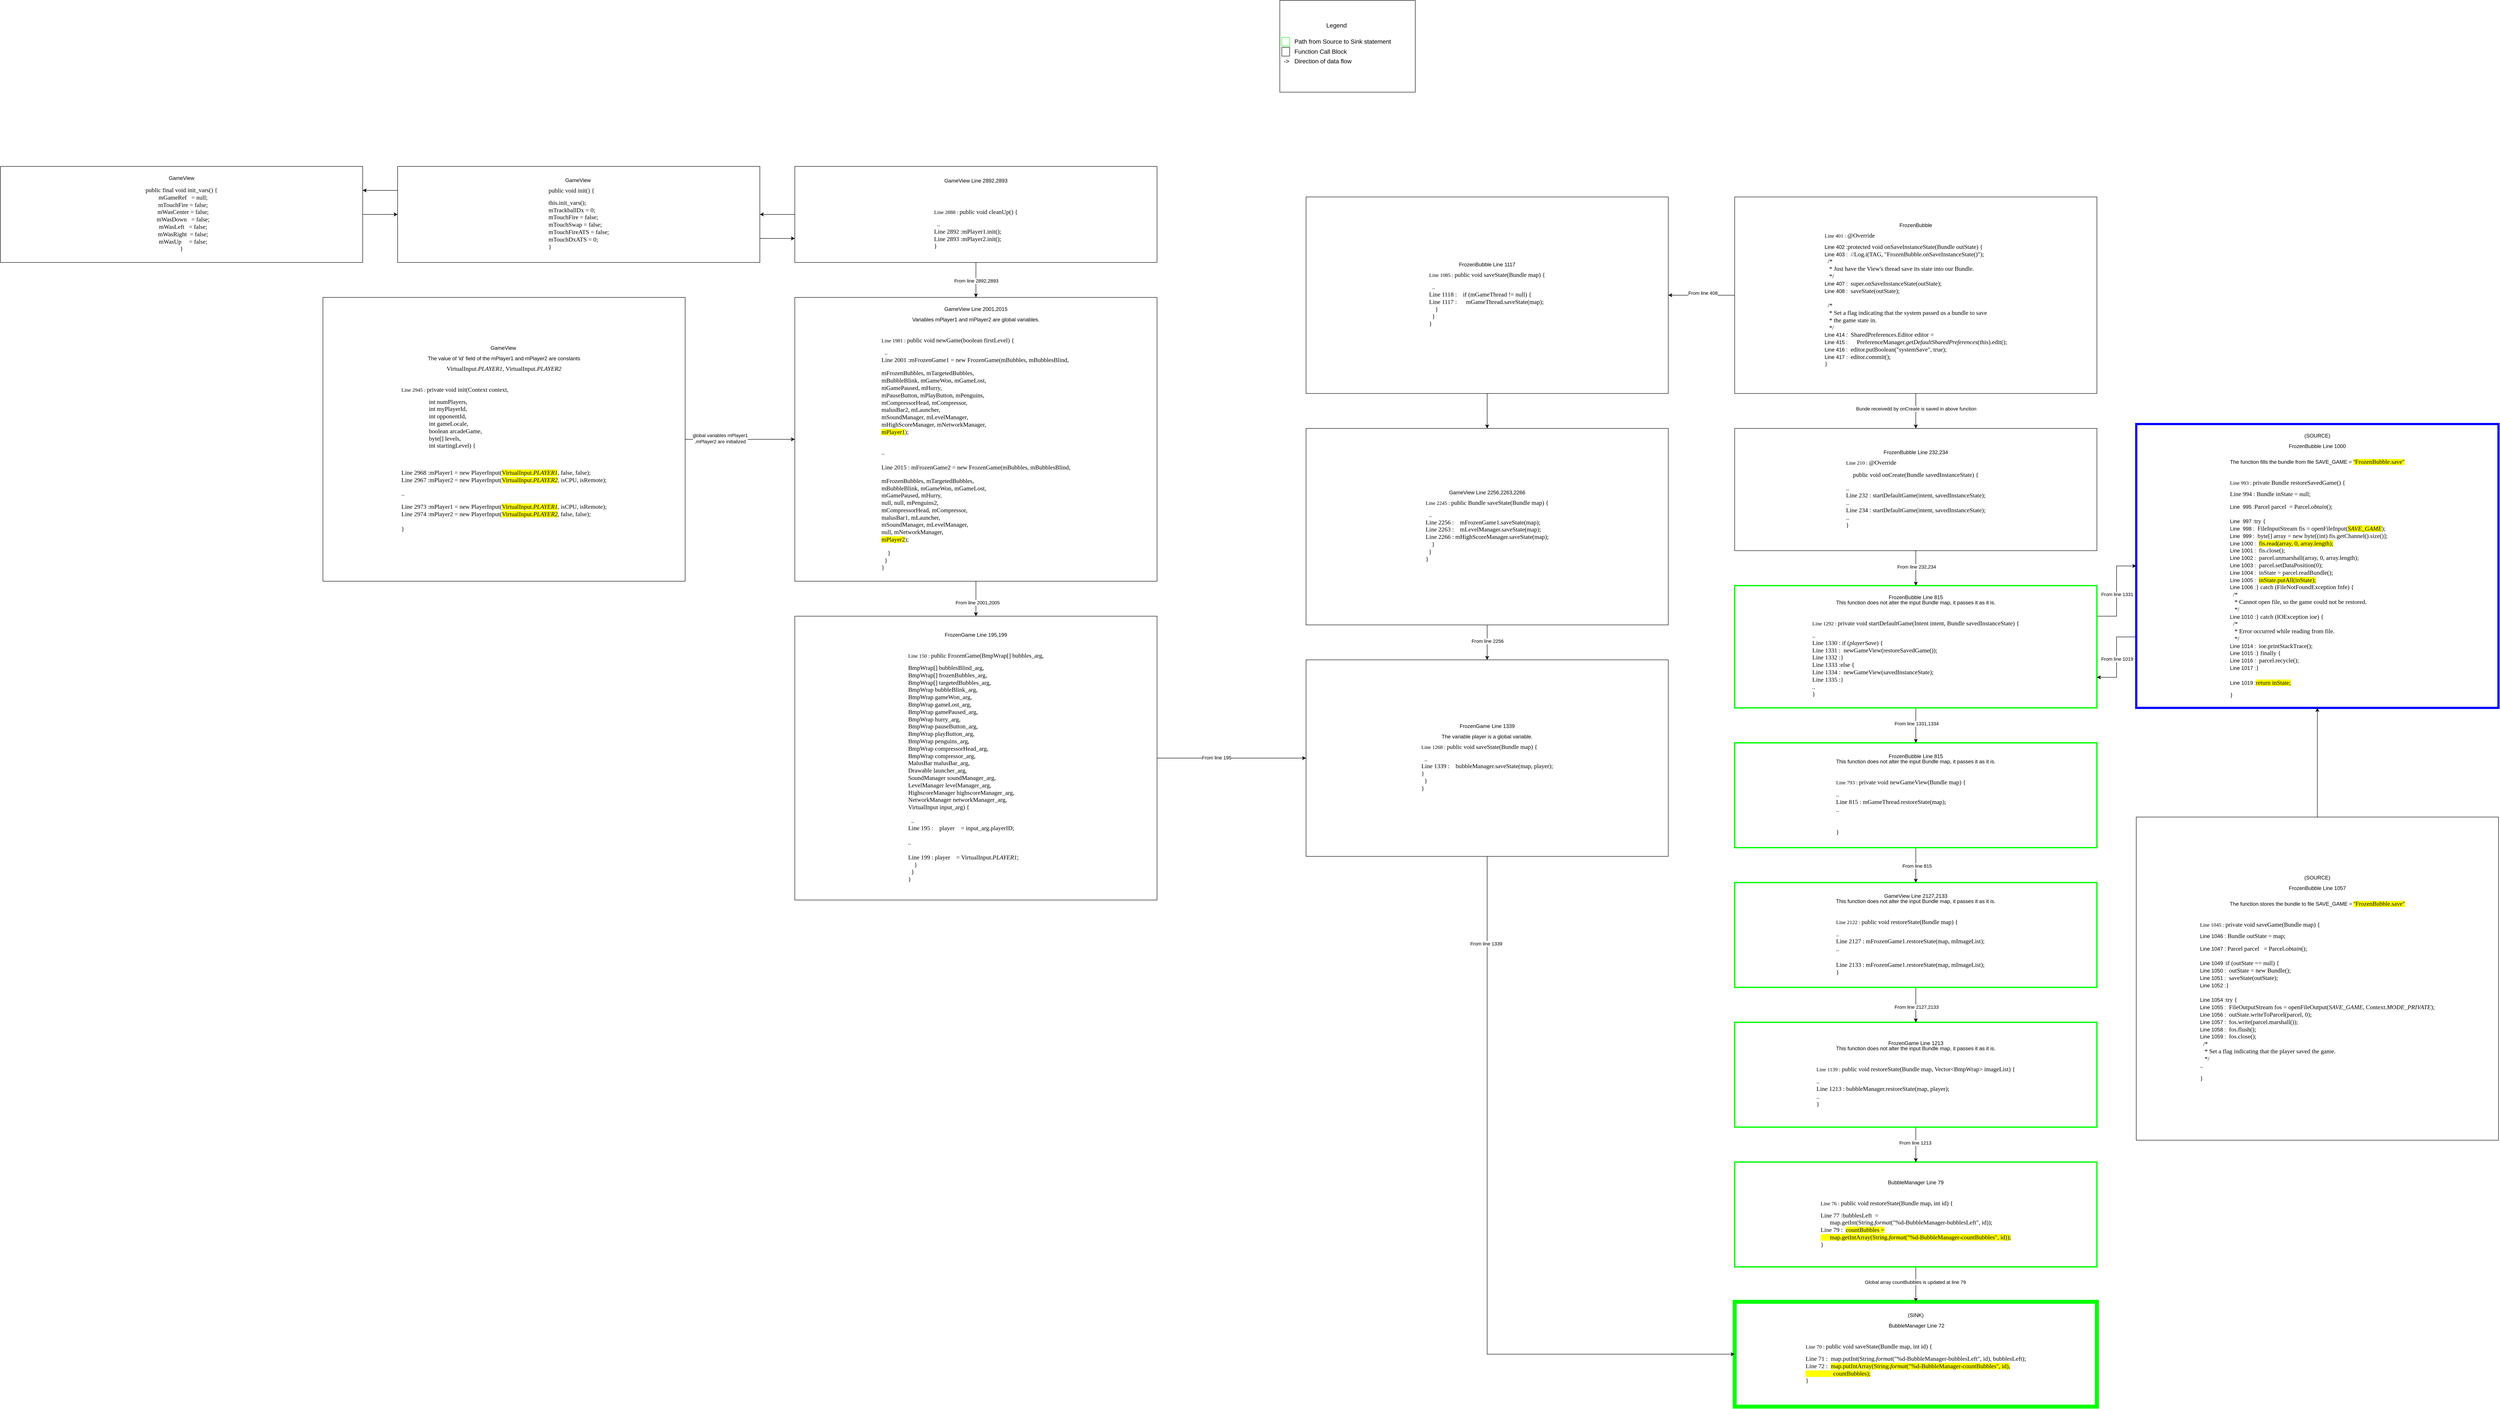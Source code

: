 <mxfile version="13.3.9" type="device"><diagram id="G0vPD9HcUubERHVvLz6Z" name="Page-1"><mxGraphModel dx="7723" dy="769" grid="1" gridSize="10" guides="1" tooltips="1" connect="1" arrows="1" fold="1" page="1" pageScale="1" pageWidth="3300" pageHeight="4681" math="0" shadow="0"><root><mxCell id="0"/><mxCell id="1" parent="0"/><mxCell id="h_QS4e8SRoGH1HCcy8L_-116" style="edgeStyle=orthogonalEdgeStyle;rounded=0;orthogonalLoop=1;jettySize=auto;html=1;entryX=0.5;entryY=0;entryDx=0;entryDy=0;" parent="1" edge="1"><mxGeometry relative="1" as="geometry"><mxPoint x="-2797.5" y="4490" as="sourcePoint"/></mxGeometry></mxCell><mxCell id="h_QS4e8SRoGH1HCcy8L_-124" value="From line 219" style="edgeLabel;html=1;align=center;verticalAlign=middle;resizable=0;points=[];" parent="h_QS4e8SRoGH1HCcy8L_-116" vertex="1" connectable="0"><mxGeometry x="-0.45" y="-1" relative="1" as="geometry"><mxPoint as="offset"/></mxGeometry></mxCell><mxCell id="h_QS4e8SRoGH1HCcy8L_-120" style="edgeStyle=orthogonalEdgeStyle;rounded=0;orthogonalLoop=1;jettySize=auto;html=1;entryX=0.25;entryY=0;entryDx=0;entryDy=0;exitX=1;exitY=0.75;exitDx=0;exitDy=0;" parent="1" edge="1"><mxGeometry relative="1" as="geometry"><mxPoint x="-2492.5" y="4402.5" as="sourcePoint"/></mxGeometry></mxCell><mxCell id="h_QS4e8SRoGH1HCcy8L_-123" value="From Line 206" style="edgeLabel;html=1;align=center;verticalAlign=middle;resizable=0;points=[];" parent="h_QS4e8SRoGH1HCcy8L_-120" vertex="1" connectable="0"><mxGeometry x="-0.112" y="-1" relative="1" as="geometry"><mxPoint x="-1" as="offset"/></mxGeometry></mxCell><mxCell id="h_QS4e8SRoGH1HCcy8L_-121" style="edgeStyle=orthogonalEdgeStyle;rounded=0;orthogonalLoop=1;jettySize=auto;html=1;entryX=0;entryY=0.25;entryDx=0;entryDy=0;" parent="1" edge="1"><mxGeometry relative="1" as="geometry"><mxPoint x="-2492.5" y="4315.333" as="sourcePoint"/></mxGeometry></mxCell><mxCell id="h_QS4e8SRoGH1HCcy8L_-122" value="From Line 206" style="edgeLabel;html=1;align=center;verticalAlign=middle;resizable=0;points=[];" parent="h_QS4e8SRoGH1HCcy8L_-121" vertex="1" connectable="0"><mxGeometry x="-0.358" y="3" relative="1" as="geometry"><mxPoint x="-1" as="offset"/></mxGeometry></mxCell><mxCell id="h_QS4e8SRoGH1HCcy8L_-7" style="edgeStyle=orthogonalEdgeStyle;rounded=0;orthogonalLoop=1;jettySize=auto;html=1;entryX=0.5;entryY=0;entryDx=0;entryDy=0;" parent="1" edge="1"><mxGeometry relative="1" as="geometry"><mxPoint x="-2800" y="4070" as="sourcePoint"/></mxGeometry></mxCell><mxCell id="h_QS4e8SRoGH1HCcy8L_-140" value="From line 134" style="edgeLabel;html=1;align=center;verticalAlign=middle;resizable=0;points=[];" parent="h_QS4e8SRoGH1HCcy8L_-7" vertex="1" connectable="0"><mxGeometry x="-0.169" y="1" relative="1" as="geometry"><mxPoint as="offset"/></mxGeometry></mxCell><mxCell id="h_QS4e8SRoGH1HCcy8L_-117" style="edgeStyle=orthogonalEdgeStyle;rounded=0;orthogonalLoop=1;jettySize=auto;html=1;entryX=0.5;entryY=0;entryDx=0;entryDy=0;" parent="1" edge="1"><mxGeometry relative="1" as="geometry"><mxPoint x="-2800" y="3830" as="sourcePoint"/></mxGeometry></mxCell><mxCell id="h_QS4e8SRoGH1HCcy8L_-149" value="From line 543" style="edgeLabel;html=1;align=center;verticalAlign=middle;resizable=0;points=[];" parent="h_QS4e8SRoGH1HCcy8L_-117" vertex="1" connectable="0"><mxGeometry x="-0.217" y="-1" relative="1" as="geometry"><mxPoint as="offset"/></mxGeometry></mxCell><mxCell id="h_QS4e8SRoGH1HCcy8L_-13" value="From line 312" style="edgeStyle=orthogonalEdgeStyle;rounded=0;orthogonalLoop=1;jettySize=auto;html=1;entryX=0.5;entryY=0;entryDx=0;entryDy=0;" parent="1" edge="1"><mxGeometry relative="1" as="geometry"><mxPoint x="-2800" y="3580" as="sourcePoint"/></mxGeometry></mxCell><mxCell id="h_QS4e8SRoGH1HCcy8L_-32" value="&lt;p style=&quot;line-height: 100%&quot;&gt;&lt;font style=&quot;background-color: rgb(255 , 255 , 255) ; font-size: 12px&quot;&gt;(SINK)&lt;/font&gt;&lt;/p&gt;&lt;p style=&quot;line-height: 100%&quot;&gt;&lt;span style=&quot;background-color: rgb(255 , 255 , 255)&quot;&gt;&amp;nbsp;BubbleManager Line 72&lt;/span&gt;&lt;br&gt;&lt;/p&gt;&lt;p style=&quot;line-height: 100%&quot;&gt;&lt;br&gt;&lt;/p&gt;&lt;p style=&quot;text-align: left ; line-height: 100%&quot;&gt;&lt;font&gt;&lt;span style=&quot;font-family: &amp;#34;menlo&amp;#34;&quot;&gt;Line 70 :&amp;nbsp;&lt;/span&gt;&lt;/font&gt;&lt;span style=&quot;background-color: rgb(255 , 255 , 255)&quot;&gt;&lt;span style=&quot;font-family: &amp;#34;menlo&amp;#34; ; font-size: 10.5pt&quot;&gt;public void &lt;/span&gt;&lt;span style=&quot;font-family: &amp;#34;menlo&amp;#34; ; font-size: 10.5pt&quot;&gt;saveState&lt;/span&gt;&lt;span style=&quot;font-family: &amp;#34;menlo&amp;#34; ; font-size: 10.5pt&quot;&gt;(Bundle map&lt;/span&gt;&lt;span style=&quot;font-family: &amp;#34;menlo&amp;#34; ; font-size: 10.5pt&quot;&gt;, int &lt;/span&gt;&lt;span style=&quot;font-family: &amp;#34;menlo&amp;#34; ; font-size: 10.5pt&quot;&gt;id) {&lt;/span&gt;&lt;/span&gt;&lt;/p&gt;&lt;pre style=&quot;font-family: &amp;#34;menlo&amp;#34; ; font-size: 10.5pt&quot;&gt;&lt;div style=&quot;text-align: left&quot;&gt;&lt;span style=&quot;font-size: 10.5pt ; text-align: center&quot;&gt;Line 71 :&lt;/span&gt;&lt;span style=&quot;background-color: rgb(255 , 255 , 255) ; font-size: 10.5pt&quot;&gt;&amp;nbsp; map.putInt(String.&lt;/span&gt;&lt;span style=&quot;font-size: 10.5pt ; font-style: italic&quot;&gt;format&lt;/span&gt;&lt;span style=&quot;background-color: rgb(255 , 255 , 255) ; font-size: 10.5pt&quot;&gt;(&lt;/span&gt;&lt;span style=&quot;background-color: rgb(255 , 255 , 255) ; font-size: 10.5pt&quot;&gt;&quot;%d-BubbleManager-bubblesLeft&quot;&lt;/span&gt;&lt;span style=&quot;background-color: rgb(255 , 255 , 255) ; font-size: 10.5pt&quot;&gt;, &lt;/span&gt;&lt;span style=&quot;background-color: rgb(255 , 255 , 255) ; font-size: 10.5pt&quot;&gt;id)&lt;/span&gt;&lt;span style=&quot;background-color: rgb(255 , 255 , 255) ; font-size: 10.5pt&quot;&gt;, &lt;/span&gt;&lt;span style=&quot;background-color: rgb(255 , 255 , 255) ; font-size: 10.5pt&quot;&gt;bubblesLeft&lt;/span&gt;&lt;span style=&quot;background-color: rgb(255 , 255 , 255) ; font-size: 10.5pt&quot;&gt;)&lt;/span&gt;&lt;span style=&quot;background-color: rgb(255 , 255 , 255) ; font-size: 10.5pt&quot;&gt;;&lt;/span&gt;&lt;/div&gt;&lt;div style=&quot;text-align: left&quot;&gt;&lt;span style=&quot;font-size: 10.5pt ; text-align: center&quot;&gt;Line 72 :&lt;/span&gt;&lt;span style=&quot;background-color: rgb(255 , 255 , 255) ; font-size: 10.5pt&quot;&gt;  &lt;/span&gt;&lt;span style=&quot;background-color: rgb(255 , 255 , 0)&quot;&gt;&lt;span style=&quot;font-size: 10.5pt&quot;&gt;map.putIntArray(String.&lt;/span&gt;&lt;span style=&quot;font-size: 10.5pt ; font-style: italic&quot;&gt;format&lt;/span&gt;&lt;span style=&quot;font-size: 10.5pt&quot;&gt;(&lt;/span&gt;&lt;span style=&quot;font-size: 10.5pt&quot;&gt;&quot;%d-BubbleManager-countBubbles&quot;&lt;/span&gt;&lt;span style=&quot;font-size: 10.5pt&quot;&gt;, &lt;/span&gt;&lt;span style=&quot;font-size: 10.5pt&quot;&gt;id)&lt;/span&gt;&lt;span style=&quot;font-size: 10.5pt&quot;&gt;,&lt;/span&gt;&lt;/span&gt;&lt;/div&gt;&lt;div style=&quot;text-align: left&quot;&gt;&lt;span style=&quot;background-color: rgb(255 , 255 , 0)&quot;&gt;&lt;span style=&quot;font-size: 10.5pt&quot;&gt;                  &lt;/span&gt;&lt;span style=&quot;font-size: 10.5pt&quot;&gt;countBubbles&lt;/span&gt;&lt;span style=&quot;font-size: 10.5pt&quot;&gt;)&lt;/span&gt;&lt;span style=&quot;font-size: 10.5pt&quot;&gt;;&lt;/span&gt;&lt;/span&gt;&lt;/div&gt;&lt;div style=&quot;background-color: rgb(255 , 255 , 255) ; text-align: left&quot;&gt;&lt;span style=&quot;font-size: 10.5pt&quot;&gt;}&lt;/span&gt;&lt;/div&gt;&lt;/pre&gt;&lt;p style=&quot;text-align: left ; line-height: 100%&quot;&gt;&lt;br&gt;&lt;/p&gt;&lt;p&gt;&lt;/p&gt;" style="rounded=0;whiteSpace=wrap;html=1;strokeColor=#00FF00;strokeWidth=9;" parent="1" vertex="1"><mxGeometry x="-2019" y="4230" width="829" height="240" as="geometry"/></mxCell><mxCell id="xlXAGSTkmPA9iT7bq2Ar-3" style="edgeStyle=orthogonalEdgeStyle;rounded=0;orthogonalLoop=1;jettySize=auto;html=1;entryX=0.5;entryY=0;entryDx=0;entryDy=0;" parent="1" source="xlXAGSTkmPA9iT7bq2Ar-1" target="h_QS4e8SRoGH1HCcy8L_-32" edge="1"><mxGeometry relative="1" as="geometry"/></mxCell><mxCell id="xlXAGSTkmPA9iT7bq2Ar-4" value="Global array countBubbles is updated at line 79" style="edgeLabel;html=1;align=center;verticalAlign=middle;resizable=0;points=[];" parent="xlXAGSTkmPA9iT7bq2Ar-3" vertex="1" connectable="0"><mxGeometry x="-0.163" y="-2" relative="1" as="geometry"><mxPoint y="1" as="offset"/></mxGeometry></mxCell><mxCell id="xlXAGSTkmPA9iT7bq2Ar-1" value="&lt;p style=&quot;line-height: 100%&quot;&gt;&lt;span style=&quot;background-color: rgb(255 , 255 , 255)&quot;&gt;BubbleManager Line 79&lt;/span&gt;&lt;br&gt;&lt;/p&gt;&lt;p style=&quot;line-height: 100%&quot;&gt;&lt;br&gt;&lt;/p&gt;&lt;p style=&quot;text-align: left ; line-height: 100%&quot;&gt;&lt;font&gt;&lt;span style=&quot;font-family: &amp;#34;menlo&amp;#34;&quot;&gt;Line 76 :&amp;nbsp;&lt;/span&gt;&lt;/font&gt;&lt;span style=&quot;background-color: rgb(255 , 255 , 255)&quot;&gt;&lt;span style=&quot;font-family: &amp;#34;menlo&amp;#34; ; font-size: 10.5pt&quot;&gt;public void &lt;/span&gt;&lt;span style=&quot;font-family: &amp;#34;menlo&amp;#34; ; font-size: 10.5pt&quot;&gt;restoreState&lt;/span&gt;&lt;span style=&quot;font-family: &amp;#34;menlo&amp;#34; ; font-size: 10.5pt&quot;&gt;(Bundle map&lt;/span&gt;&lt;span style=&quot;font-family: &amp;#34;menlo&amp;#34; ; font-size: 10.5pt&quot;&gt;, int &lt;/span&gt;&lt;span style=&quot;font-family: &amp;#34;menlo&amp;#34; ; font-size: 10.5pt&quot;&gt;id) {&lt;/span&gt;&lt;/span&gt;&lt;/p&gt;&lt;pre style=&quot;font-family: &amp;#34;menlo&amp;#34; ; font-size: 10.5pt&quot;&gt;&lt;div style=&quot;text-align: left&quot;&gt;&lt;span style=&quot;background-color: rgb(255 , 255 , 255) ; font-size: 10.5pt&quot;&gt;&lt;/span&gt;&lt;span style=&quot;font-size: 10.5pt ; text-align: center&quot;&gt;Line 77 :&lt;/span&gt;&lt;span style=&quot;background-color: rgb(255 , 255 , 255) ; font-size: 10.5pt&quot;&gt;bubblesLeft  &lt;/span&gt;&lt;span style=&quot;background-color: rgb(255 , 255 , 255) ; font-size: 10.5pt&quot;&gt;=&lt;/span&gt;&lt;/div&gt;&lt;span style=&quot;background-color: rgb(255 , 255 , 255)&quot;&gt;&lt;div style=&quot;text-align: left&quot;&gt;&lt;span style=&quot;font-size: 10.5pt&quot;&gt;&amp;nbsp; &amp;nbsp; &amp;nbsp; map.getInt(String.&lt;/span&gt;&lt;span style=&quot;font-size: 10.5pt ; font-style: italic&quot;&gt;format&lt;/span&gt;&lt;span style=&quot;font-size: 10.5pt&quot;&gt;(&lt;/span&gt;&lt;span style=&quot;font-size: 10.5pt&quot;&gt;&quot;%d-BubbleManager-bubblesLeft&quot;&lt;/span&gt;&lt;span style=&quot;font-size: 10.5pt&quot;&gt;, &lt;/span&gt;&lt;span style=&quot;font-size: 10.5pt&quot;&gt;id))&lt;/span&gt;&lt;span style=&quot;font-size: 10.5pt&quot;&gt;;&lt;/span&gt;&lt;/div&gt;&lt;/span&gt;&lt;div style=&quot;text-align: left&quot;&gt;&lt;span style=&quot;background-color: rgb(255 , 255 , 255) ; font-size: 10.5pt ; text-align: center&quot;&gt;Line 79 :&lt;/span&gt;&lt;span style=&quot;background-color: rgb(255 , 255 , 255) ; font-size: 10.5pt&quot;&gt;  &lt;/span&gt;&lt;span style=&quot;background-color: rgb(255 , 255 , 0)&quot;&gt;&lt;span style=&quot;font-size: 10.5pt&quot;&gt;countBubbles &lt;/span&gt;&lt;span style=&quot;font-size: 10.5pt&quot;&gt;=&lt;/span&gt;&lt;/span&gt;&lt;/div&gt;&lt;div style=&quot;text-align: left&quot;&gt;&lt;span style=&quot;background-color: rgb(255 , 255 , 0)&quot;&gt;&lt;span style=&quot;font-size: 10.5pt&quot;&gt;&amp;nbsp; &amp;nbsp; &amp;nbsp; map.getIntArray(String.&lt;/span&gt;&lt;span style=&quot;font-size: 10.5pt ; font-style: italic&quot;&gt;format&lt;/span&gt;&lt;span style=&quot;font-size: 10.5pt&quot;&gt;(&lt;/span&gt;&lt;span style=&quot;font-size: 10.5pt&quot;&gt;&quot;%d-BubbleManager-countBubbles&quot;&lt;/span&gt;&lt;span style=&quot;font-size: 10.5pt&quot;&gt;, &lt;/span&gt;&lt;span style=&quot;font-size: 10.5pt&quot;&gt;id))&lt;/span&gt;&lt;span style=&quot;font-size: 10.5pt&quot;&gt;;&lt;/span&gt;&lt;/span&gt;&lt;/div&gt;&lt;div style=&quot;background-color: rgb(255 , 255 , 255) ; text-align: left&quot;&gt;&lt;span style=&quot;font-size: 10.5pt&quot;&gt;}&lt;/span&gt;&lt;/div&gt;&lt;/pre&gt;&lt;p&gt;&lt;/p&gt;" style="rounded=0;whiteSpace=wrap;html=1;strokeWidth=3;strokeColor=#00FF00;" parent="1" vertex="1"><mxGeometry x="-2019" y="3910" width="829" height="240" as="geometry"/></mxCell><mxCell id="xlXAGSTkmPA9iT7bq2Ar-7" style="edgeStyle=orthogonalEdgeStyle;rounded=0;orthogonalLoop=1;jettySize=auto;html=1;" parent="1" source="xlXAGSTkmPA9iT7bq2Ar-5" target="xlXAGSTkmPA9iT7bq2Ar-1" edge="1"><mxGeometry relative="1" as="geometry"/></mxCell><mxCell id="xlXAGSTkmPA9iT7bq2Ar-8" value="From line 1213" style="edgeLabel;html=1;align=center;verticalAlign=middle;resizable=0;points=[];" parent="xlXAGSTkmPA9iT7bq2Ar-7" vertex="1" connectable="0"><mxGeometry x="-0.134" y="-2" relative="1" as="geometry"><mxPoint y="1" as="offset"/></mxGeometry></mxCell><mxCell id="xlXAGSTkmPA9iT7bq2Ar-5" value="&lt;p style=&quot;line-height: 100%&quot;&gt;&lt;span style=&quot;background-color: rgb(255 , 255 , 255)&quot;&gt;FrozenGame Line 1213&lt;br&gt;&lt;/span&gt;This function does not alter the input Bundle map, it passes it as it is.&lt;/p&gt;&lt;p style=&quot;line-height: 100%&quot;&gt;&lt;br&gt;&lt;/p&gt;&lt;p style=&quot;text-align: left ; line-height: 100%&quot;&gt;&lt;font&gt;&lt;span style=&quot;font-family: &amp;#34;menlo&amp;#34;&quot;&gt;Line 1139 :&amp;nbsp;&lt;/span&gt;&lt;/font&gt;&lt;span style=&quot;background-color: rgb(255 , 255 , 255)&quot;&gt;&lt;span style=&quot;font-family: &amp;#34;menlo&amp;#34; ; font-size: 10.5pt ; text-align: center&quot;&gt;public void &lt;/span&gt;&lt;span style=&quot;font-family: &amp;#34;menlo&amp;#34; ; font-size: 10.5pt ; text-align: center&quot;&gt;restoreState&lt;/span&gt;&lt;span style=&quot;font-family: &amp;#34;menlo&amp;#34; ; font-size: 10.5pt ; text-align: center&quot;&gt;(Bundle map&lt;/span&gt;&lt;span style=&quot;font-family: &amp;#34;menlo&amp;#34; ; font-size: 10.5pt ; text-align: center&quot;&gt;, &lt;/span&gt;&lt;span style=&quot;font-family: &amp;#34;menlo&amp;#34; ; font-size: 10.5pt ; text-align: center&quot;&gt;Vector&amp;lt;BmpWrap&amp;gt; imageList) {&lt;/span&gt;&lt;/span&gt;&lt;/p&gt;&lt;pre style=&quot;font-size: 10.5pt&quot;&gt;&lt;div style=&quot;font-family: &amp;#34;menlo&amp;#34; ; text-align: left&quot;&gt;&lt;span style=&quot;font-size: 10.5pt ; white-space: normal ; text-align: center&quot;&gt;..&lt;/span&gt;&lt;/div&gt;&lt;div style=&quot;font-family: &amp;#34;menlo&amp;#34; ; text-align: left&quot;&gt;&lt;span style=&quot;font-size: 10.5pt ; white-space: normal ; text-align: center&quot;&gt;Line 1213 :&lt;/span&gt;&lt;span style=&quot;font-size: 10.5pt ; white-space: normal&quot;&gt; &lt;/span&gt;&lt;span style=&quot;font-size: 10.5pt ; white-space: normal ; font-family: &amp;#34;menlo&amp;#34; ; text-align: center&quot;&gt;bubbleManager&lt;/span&gt;&lt;span style=&quot;font-size: 10.5pt ; white-space: normal ; font-family: &amp;#34;menlo&amp;#34; ; text-align: center&quot;&gt;.restoreState(map&lt;/span&gt;&lt;span style=&quot;font-size: 10.5pt ; white-space: normal ; font-family: &amp;#34;menlo&amp;#34; ; text-align: center&quot;&gt;, &lt;/span&gt;&lt;span style=&quot;font-size: 10.5pt ; white-space: normal ; font-family: &amp;#34;menlo&amp;#34; ; text-align: center&quot;&gt;player&lt;/span&gt;&lt;span style=&quot;font-size: 10.5pt ; white-space: normal ; font-family: &amp;#34;menlo&amp;#34; ; text-align: center&quot;&gt;)&lt;/span&gt;&lt;span style=&quot;font-size: 10.5pt ; white-space: normal ; font-family: &amp;#34;menlo&amp;#34; ; text-align: center&quot;&gt;;&lt;/span&gt;&lt;br&gt;&lt;span style=&quot;background-color: rgb(255 , 255 , 255) ; font-size: 10.5pt&quot;&gt;&lt;/span&gt;&lt;/div&gt;&lt;div style=&quot;text-align: left&quot;&gt;&lt;font face=&quot;Menlo&quot;&gt;&lt;span style=&quot;white-space: normal&quot;&gt;..&lt;/span&gt;&lt;/font&gt;&lt;/div&gt;&lt;div style=&quot;font-family: &amp;#34;menlo&amp;#34; ; background-color: rgb(255 , 255 , 255) ; text-align: left&quot;&gt;&lt;span style=&quot;font-size: 10.5pt&quot;&gt;}&lt;/span&gt;&lt;/div&gt;&lt;/pre&gt;&lt;p&gt;&lt;/p&gt;" style="rounded=0;whiteSpace=wrap;html=1;strokeWidth=3;strokeColor=#00FF00;" parent="1" vertex="1"><mxGeometry x="-2019" y="3590" width="829" height="240" as="geometry"/></mxCell><mxCell id="xlXAGSTkmPA9iT7bq2Ar-11" style="edgeStyle=orthogonalEdgeStyle;rounded=0;orthogonalLoop=1;jettySize=auto;html=1;" parent="1" source="xlXAGSTkmPA9iT7bq2Ar-9" target="xlXAGSTkmPA9iT7bq2Ar-5" edge="1"><mxGeometry relative="1" as="geometry"/></mxCell><mxCell id="xlXAGSTkmPA9iT7bq2Ar-12" value="From line 2127,2133" style="edgeLabel;html=1;align=center;verticalAlign=middle;resizable=0;points=[];" parent="xlXAGSTkmPA9iT7bq2Ar-11" vertex="1" connectable="0"><mxGeometry x="0.102" y="1" relative="1" as="geometry"><mxPoint y="1" as="offset"/></mxGeometry></mxCell><mxCell id="xlXAGSTkmPA9iT7bq2Ar-9" value="&lt;p style=&quot;line-height: 100%&quot;&gt;&lt;span style=&quot;background-color: rgb(255 , 255 , 255)&quot;&gt;GameView Line 2127,2133&lt;br&gt;&lt;/span&gt;This function does not alter the input Bundle map, it passes it as it is.&lt;/p&gt;&lt;p style=&quot;line-height: 100%&quot;&gt;&lt;br&gt;&lt;/p&gt;&lt;p style=&quot;text-align: left ; line-height: 100%&quot;&gt;&lt;span style=&quot;background-color: rgb(255 , 255 , 255)&quot;&gt;&lt;font&gt;&lt;span style=&quot;font-family: &amp;#34;menlo&amp;#34;&quot;&gt;Line 2122 :&amp;nbsp;&lt;/span&gt;&lt;/font&gt;&lt;span style=&quot;font-family: &amp;#34;menlo&amp;#34; ; font-size: 10.5pt ; text-align: center&quot;&gt;public void &lt;/span&gt;&lt;span style=&quot;font-family: &amp;#34;menlo&amp;#34; ; font-size: 10.5pt ; text-align: center&quot;&gt;restoreState&lt;/span&gt;&lt;span style=&quot;font-family: &amp;#34;menlo&amp;#34; ; font-size: 10.5pt ; text-align: center&quot;&gt;(Bundle map) {&lt;/span&gt;&lt;/span&gt;&lt;/p&gt;&lt;pre style=&quot;font-size: 10.5pt&quot;&gt;&lt;div style=&quot;font-family: &amp;#34;menlo&amp;#34; ; text-align: left&quot;&gt;&lt;span style=&quot;font-size: 10.5pt ; text-align: center ; background-color: rgb(255 , 255 , 255)&quot;&gt;..&lt;/span&gt;&lt;/div&gt;&lt;div style=&quot;font-family: &amp;#34;menlo&amp;#34; ; text-align: left&quot;&gt;&lt;span style=&quot;background-color: rgb(255 , 255 , 255)&quot;&gt;&lt;span style=&quot;font-size: 10.5pt ; text-align: center&quot;&gt;Line 2127 :&lt;/span&gt;&lt;span style=&quot;font-size: 10.5pt&quot;&gt; &lt;/span&gt;&lt;span style=&quot;font-family: &amp;#34;menlo&amp;#34; ; font-size: 10.5pt ; text-align: center&quot;&gt;mFrozenGame1&lt;/span&gt;&lt;span style=&quot;font-family: &amp;#34;menlo&amp;#34; ; font-size: 10.5pt ; text-align: center&quot;&gt;.restoreState(map&lt;/span&gt;&lt;span style=&quot;font-family: &amp;#34;menlo&amp;#34; ; font-size: 10.5pt ; text-align: center&quot;&gt;, &lt;/span&gt;&lt;span style=&quot;font-family: &amp;#34;menlo&amp;#34; ; font-size: 10.5pt ; text-align: center&quot;&gt;mImageList&lt;/span&gt;&lt;span style=&quot;font-family: &amp;#34;menlo&amp;#34; ; font-size: 10.5pt ; text-align: center&quot;&gt;)&lt;/span&gt;&lt;span style=&quot;font-family: &amp;#34;menlo&amp;#34; ; font-size: 10.5pt ; text-align: center&quot;&gt;;&lt;/span&gt;&lt;br&gt;&lt;span style=&quot;font-size: 10.5pt&quot;&gt;&lt;/span&gt;&lt;/span&gt;&lt;/div&gt;&lt;div style=&quot;text-align: left&quot;&gt;&lt;font face=&quot;Menlo&quot;&gt;&lt;span style=&quot;background-color: rgb(255 , 255 , 255)&quot;&gt;..&lt;/span&gt;&lt;/font&gt;&lt;/div&gt;&lt;div style=&quot;text-align: left&quot;&gt;&lt;font face=&quot;Menlo&quot;&gt;&lt;span style=&quot;background-color: rgb(255 , 255 , 255)&quot;&gt;&lt;br&gt;&lt;/span&gt;&lt;/font&gt;&lt;/div&gt;&lt;div style=&quot;text-align: left&quot;&gt;&lt;span style=&quot;background-color: rgb(255 , 255 , 255)&quot;&gt;&lt;font face=&quot;Menlo&quot;&gt;&lt;span&gt;Line 2133 : &lt;/span&gt;&lt;/font&gt;&lt;span style=&quot;font-family: &amp;#34;menlo&amp;#34; ; font-size: 10.5pt ; text-align: center&quot;&gt;mFrozenGame1&lt;/span&gt;&lt;span style=&quot;font-family: &amp;#34;menlo&amp;#34; ; font-size: 10.5pt ; text-align: center&quot;&gt;.restoreState(map&lt;/span&gt;&lt;span style=&quot;font-family: &amp;#34;menlo&amp;#34; ; font-size: 10.5pt ; text-align: center&quot;&gt;, &lt;/span&gt;&lt;span style=&quot;font-family: &amp;#34;menlo&amp;#34; ; font-size: 10.5pt ; text-align: center&quot;&gt;mImageList&lt;/span&gt;&lt;span style=&quot;font-family: &amp;#34;menlo&amp;#34; ; font-size: 10.5pt ; text-align: center&quot;&gt;)&lt;/span&gt;&lt;span style=&quot;font-family: &amp;#34;menlo&amp;#34; ; font-size: 10.5pt ; text-align: center&quot;&gt;;&lt;/span&gt;&lt;/span&gt;&lt;span style=&quot;font-family: &amp;#34;menlo&amp;#34; ; font-size: 10.5pt&quot;&gt;&lt;/span&gt;&lt;/div&gt;&lt;div style=&quot;font-family: &amp;#34;menlo&amp;#34; ; background-color: rgb(255 , 255 , 255) ; text-align: left&quot;&gt;&lt;span style=&quot;font-size: 10.5pt&quot;&gt;}&lt;/span&gt;&lt;/div&gt;&lt;/pre&gt;&lt;p&gt;&lt;/p&gt;" style="rounded=0;whiteSpace=wrap;html=1;strokeWidth=3;strokeColor=#00FF00;" parent="1" vertex="1"><mxGeometry x="-2019" y="3270" width="829" height="240" as="geometry"/></mxCell><mxCell id="xlXAGSTkmPA9iT7bq2Ar-15" style="edgeStyle=orthogonalEdgeStyle;rounded=0;orthogonalLoop=1;jettySize=auto;html=1;entryX=0.5;entryY=0;entryDx=0;entryDy=0;" parent="1" source="xlXAGSTkmPA9iT7bq2Ar-13" target="xlXAGSTkmPA9iT7bq2Ar-9" edge="1"><mxGeometry relative="1" as="geometry"/></mxCell><mxCell id="xlXAGSTkmPA9iT7bq2Ar-16" value="From line 815" style="edgeLabel;html=1;align=center;verticalAlign=middle;resizable=0;points=[];" parent="xlXAGSTkmPA9iT7bq2Ar-15" vertex="1" connectable="0"><mxGeometry x="0.013" y="2" relative="1" as="geometry"><mxPoint y="1" as="offset"/></mxGeometry></mxCell><mxCell id="xlXAGSTkmPA9iT7bq2Ar-13" value="&lt;p style=&quot;line-height: 100%&quot;&gt;&lt;span style=&quot;background-color: rgb(255 , 255 , 255)&quot;&gt;FrozenBubble Line 815&lt;br&gt;&lt;/span&gt;This function does not alter the input Bundle map, it passes it as it is.&lt;/p&gt;&lt;p style=&quot;line-height: 100%&quot;&gt;&lt;br&gt;&lt;/p&gt;&lt;p style=&quot;text-align: left ; line-height: 100%&quot;&gt;&lt;span style=&quot;background-color: rgb(255 , 255 , 255)&quot;&gt;&lt;font&gt;&lt;span style=&quot;font-family: &amp;#34;menlo&amp;#34;&quot;&gt;Line 793 :&amp;nbsp;&lt;/span&gt;&lt;/font&gt;&lt;span style=&quot;font-family: &amp;#34;menlo&amp;#34; ; font-size: 10.5pt ; text-align: center&quot;&gt;private void &lt;/span&gt;&lt;span style=&quot;font-family: &amp;#34;menlo&amp;#34; ; font-size: 10.5pt ; text-align: center&quot;&gt;newGameView&lt;/span&gt;&lt;span style=&quot;font-family: &amp;#34;menlo&amp;#34; ; font-size: 10.5pt ; text-align: center&quot;&gt;(Bundle map) {&lt;/span&gt;&lt;/span&gt;&lt;/p&gt;&lt;pre style=&quot;font-size: 10.5pt&quot;&gt;&lt;div style=&quot;font-family: &amp;#34;menlo&amp;#34; ; text-align: left&quot;&gt;&lt;span style=&quot;font-size: 10.5pt ; text-align: center ; background-color: rgb(255 , 255 , 255)&quot;&gt;..&lt;/span&gt;&lt;/div&gt;&lt;div style=&quot;font-family: &amp;#34;menlo&amp;#34; ; text-align: left&quot;&gt;&lt;span style=&quot;background-color: rgb(255 , 255 , 255)&quot;&gt;&lt;span style=&quot;font-size: 10.5pt ; text-align: center&quot;&gt;Line 815 :&lt;/span&gt;&lt;span style=&quot;font-size: 10.5pt&quot;&gt; &lt;/span&gt;&lt;span style=&quot;font-family: &amp;#34;menlo&amp;#34; ; font-size: 10.5pt ; text-align: center&quot;&gt;mGameThread&lt;/span&gt;&lt;span style=&quot;font-family: &amp;#34;menlo&amp;#34; ; font-size: 10.5pt ; text-align: center&quot;&gt;.restoreState(map)&lt;/span&gt;&lt;span style=&quot;font-family: &amp;#34;menlo&amp;#34; ; font-size: 10.5pt ; text-align: center&quot;&gt;;&lt;/span&gt;&lt;/span&gt;&lt;/div&gt;&lt;div style=&quot;text-align: left&quot;&gt;&lt;font face=&quot;Menlo&quot; style=&quot;background-color: rgb(255 , 255 , 255)&quot;&gt;..&lt;/font&gt;&lt;/div&gt;&lt;div style=&quot;text-align: left&quot;&gt;&lt;font face=&quot;Menlo&quot;&gt;&lt;span style=&quot;background-color: rgb(255 , 255 , 255)&quot;&gt;&lt;br&gt;&lt;/span&gt;&lt;/font&gt;&lt;/div&gt;&lt;br&gt;&lt;div style=&quot;font-family: &amp;#34;menlo&amp;#34; ; background-color: rgb(255 , 255 , 255) ; text-align: left&quot;&gt;&lt;span style=&quot;font-size: 10.5pt&quot;&gt;}&lt;/span&gt;&lt;/div&gt;&lt;/pre&gt;&lt;p&gt;&lt;/p&gt;" style="rounded=0;whiteSpace=wrap;html=1;strokeWidth=3;strokeColor=#00FF00;" parent="1" vertex="1"><mxGeometry x="-2019" y="2950" width="829" height="240" as="geometry"/></mxCell><mxCell id="xlXAGSTkmPA9iT7bq2Ar-19" style="edgeStyle=orthogonalEdgeStyle;rounded=0;orthogonalLoop=1;jettySize=auto;html=1;entryX=0.5;entryY=0;entryDx=0;entryDy=0;" parent="1" source="xlXAGSTkmPA9iT7bq2Ar-17" target="xlXAGSTkmPA9iT7bq2Ar-13" edge="1"><mxGeometry relative="1" as="geometry"/></mxCell><mxCell id="xlXAGSTkmPA9iT7bq2Ar-20" value="From line 1331,1334" style="edgeLabel;html=1;align=center;verticalAlign=middle;resizable=0;points=[];" parent="xlXAGSTkmPA9iT7bq2Ar-19" vertex="1" connectable="0"><mxGeometry x="-0.134" y="1" relative="1" as="geometry"><mxPoint y="1" as="offset"/></mxGeometry></mxCell><mxCell id="xlXAGSTkmPA9iT7bq2Ar-24" value="" style="edgeStyle=orthogonalEdgeStyle;rounded=0;orthogonalLoop=1;jettySize=auto;html=1;exitX=1;exitY=0.25;exitDx=0;exitDy=0;" parent="1" source="xlXAGSTkmPA9iT7bq2Ar-17" target="xlXAGSTkmPA9iT7bq2Ar-23" edge="1"><mxGeometry relative="1" as="geometry"/></mxCell><mxCell id="xlXAGSTkmPA9iT7bq2Ar-27" value="From line 1331" style="edgeLabel;html=1;align=center;verticalAlign=middle;resizable=0;points=[];" parent="xlXAGSTkmPA9iT7bq2Ar-24" vertex="1" connectable="0"><mxGeometry x="-0.067" y="-1" relative="1" as="geometry"><mxPoint as="offset"/></mxGeometry></mxCell><mxCell id="xlXAGSTkmPA9iT7bq2Ar-17" value="&lt;p style=&quot;line-height: 100%&quot;&gt;&lt;span style=&quot;background-color: rgb(255 , 255 , 255)&quot;&gt;FrozenBubble Line 815&lt;br&gt;&lt;/span&gt;This function does not alter the input Bundle map, it passes it as it is.&lt;/p&gt;&lt;p style=&quot;text-align: left ; line-height: 100%&quot;&gt;&lt;span style=&quot;background-color: rgb(255 , 255 , 255)&quot;&gt;&lt;br&gt;&lt;/span&gt;&lt;/p&gt;&lt;p style=&quot;text-align: left ; line-height: 100%&quot;&gt;&lt;span style=&quot;background-color: rgb(255 , 255 , 255)&quot;&gt;&lt;font&gt;&lt;span style=&quot;font-family: &amp;#34;menlo&amp;#34;&quot;&gt;Line 1292 :&amp;nbsp;&lt;/span&gt;&lt;/font&gt;&lt;span style=&quot;font-family: &amp;#34;menlo&amp;#34; ; font-size: 10.5pt&quot;&gt;private void &lt;/span&gt;&lt;span style=&quot;font-family: &amp;#34;menlo&amp;#34; ; font-size: 10.5pt&quot;&gt;startDefaultGame&lt;/span&gt;&lt;span style=&quot;font-family: &amp;#34;menlo&amp;#34; ; font-size: 10.5pt&quot;&gt;(Intent intent&lt;/span&gt;&lt;span style=&quot;font-family: &amp;#34;menlo&amp;#34; ; font-size: 10.5pt&quot;&gt;, &lt;/span&gt;&lt;span style=&quot;font-family: &amp;#34;menlo&amp;#34; ; font-size: 10.5pt&quot;&gt;Bundle savedInstanceState) {&lt;/span&gt;&lt;/span&gt;&lt;/p&gt;&lt;pre style=&quot;font-size: 10.5pt&quot;&gt;&lt;div style=&quot;text-align: left ; font-family: &amp;#34;menlo&amp;#34;&quot;&gt;&lt;span style=&quot;font-size: 10.5pt ; background-color: rgb(255 , 255 , 255)&quot;&gt;..&lt;/span&gt;&lt;/div&gt;&lt;div style=&quot;text-align: left ; font-family: &amp;#34;menlo&amp;#34;&quot;&gt;&lt;span style=&quot;background-color: rgb(255 , 255 , 255)&quot;&gt;&lt;span style=&quot;font-size: 10.5pt&quot;&gt;Line 1330 :&lt;/span&gt;&lt;span style=&quot;font-size: 10.5pt&quot;&gt; &lt;/span&gt;&lt;span style=&quot;font-family: &amp;#34;menlo&amp;#34; ; font-size: 10.5pt&quot;&gt;if &lt;/span&gt;&lt;span style=&quot;font-family: &amp;#34;menlo&amp;#34; ; font-size: 10.5pt&quot;&gt;(&lt;/span&gt;&lt;span style=&quot;font-family: &amp;#34;menlo&amp;#34; ; font-size: 10.5pt ; font-style: italic&quot;&gt;playerSave&lt;/span&gt;&lt;span style=&quot;font-family: &amp;#34;menlo&amp;#34; ; font-size: 10.5pt&quot;&gt;) {&lt;/span&gt;&lt;/span&gt;&lt;/div&gt;&lt;div style=&quot;text-align: left ; font-family: &amp;#34;menlo&amp;#34;&quot;&gt;&lt;span style=&quot;font-family: &amp;#34;menlo&amp;#34; ; font-size: 10.5pt ; white-space: normal ; text-align: center&quot;&gt;Line 1331 :&lt;/span&gt;&lt;span style=&quot;font-family: &amp;#34;menlo&amp;#34; ; font-size: 10.5pt ; white-space: normal ; background-color: rgb(255 , 255 , 255)&quot;&gt;&amp;nbsp; newGameView(restoreSavedGame())&lt;/span&gt;&lt;span style=&quot;font-family: &amp;#34;menlo&amp;#34; ; font-size: 10.5pt ; white-space: normal ; background-color: rgb(255 , 255 , 255)&quot;&gt;;&lt;/span&gt;&lt;/div&gt;&lt;div style=&quot;text-align: left ; font-family: &amp;#34;menlo&amp;#34;&quot;&gt;&lt;span style=&quot;font-family: &amp;#34;menlo&amp;#34; ; font-size: 10.5pt ; white-space: normal ; text-align: center&quot;&gt;Line 1332 :&lt;/span&gt;&lt;span style=&quot;background-color: rgb(255 , 255 , 255) ; font-family: &amp;#34;menlo&amp;#34; ; font-size: 10.5pt ; white-space: normal&quot;&gt;}&lt;/span&gt;&lt;/div&gt;&lt;div style=&quot;text-align: left ; font-family: &amp;#34;menlo&amp;#34;&quot;&gt;&lt;span style=&quot;font-family: &amp;#34;menlo&amp;#34; ; font-size: 10.5pt ; white-space: normal ; text-align: center&quot;&gt;Line 1333 :&lt;/span&gt;&lt;span style=&quot;background-color: rgb(255 , 255 , 255) ; font-family: &amp;#34;menlo&amp;#34; ; font-size: 10.5pt ; white-space: normal&quot;&gt;else &lt;/span&gt;&lt;span style=&quot;background-color: rgb(255 , 255 , 255) ; font-family: &amp;#34;menlo&amp;#34; ; font-size: 10.5pt ; white-space: normal&quot;&gt;{&lt;/span&gt;&lt;/div&gt;&lt;div style=&quot;text-align: left ; font-family: &amp;#34;menlo&amp;#34;&quot;&gt;&lt;span style=&quot;font-family: &amp;#34;menlo&amp;#34; ; font-size: 10.5pt ; white-space: normal ; text-align: center&quot;&gt;Line 1334 :&lt;/span&gt;&lt;span style=&quot;background-color: rgb(255 , 255 , 255) ; font-family: &amp;#34;menlo&amp;#34; ; font-size: 10.5pt ; white-space: normal&quot;&gt;&amp;nbsp; newGameView(savedInstanceState)&lt;/span&gt;&lt;span style=&quot;background-color: rgb(255 , 255 , 255) ; font-family: &amp;#34;menlo&amp;#34; ; font-size: 10.5pt ; white-space: normal&quot;&gt;;&lt;/span&gt;&lt;/div&gt;&lt;div style=&quot;text-align: left ; font-family: &amp;#34;menlo&amp;#34;&quot;&gt;&lt;span style=&quot;font-family: &amp;#34;menlo&amp;#34; ; font-size: 10.5pt ; white-space: normal ; text-align: center&quot;&gt;Line 1335 :&lt;/span&gt;&lt;span style=&quot;background-color: rgb(255 , 255 , 255) ; font-family: &amp;#34;menlo&amp;#34; ; font-size: 10.5pt ; white-space: normal&quot;&gt;}&lt;/span&gt;&lt;/div&gt;&lt;div style=&quot;text-align: left ; font-family: &amp;#34;menlo&amp;#34;&quot;&gt;&lt;span style=&quot;background-color: rgb(255 , 255 , 255) ; font-family: &amp;#34;menlo&amp;#34; ; font-size: 10.5pt ; white-space: normal&quot;&gt;..&lt;/span&gt;&lt;/div&gt;&lt;div style=&quot;font-family: &amp;#34;menlo&amp;#34; ; background-color: rgb(255 , 255 , 255) ; text-align: left&quot;&gt;&lt;span style=&quot;font-size: 10.5pt&quot;&gt;}&lt;/span&gt;&lt;/div&gt;&lt;/pre&gt;&lt;p&gt;&lt;/p&gt;" style="rounded=0;whiteSpace=wrap;html=1;strokeWidth=3;strokeColor=#00FF00;" parent="1" vertex="1"><mxGeometry x="-2019" y="2590" width="829" height="280" as="geometry"/></mxCell><mxCell id="xlXAGSTkmPA9iT7bq2Ar-30" style="edgeStyle=orthogonalEdgeStyle;rounded=0;orthogonalLoop=1;jettySize=auto;html=1;entryX=0.5;entryY=0;entryDx=0;entryDy=0;" parent="1" source="xlXAGSTkmPA9iT7bq2Ar-28" target="xlXAGSTkmPA9iT7bq2Ar-17" edge="1"><mxGeometry relative="1" as="geometry"/></mxCell><mxCell id="xlXAGSTkmPA9iT7bq2Ar-31" value="From line 232,234" style="edgeLabel;html=1;align=center;verticalAlign=middle;resizable=0;points=[];" parent="xlXAGSTkmPA9iT7bq2Ar-30" vertex="1" connectable="0"><mxGeometry x="-0.104" y="1" relative="1" as="geometry"><mxPoint y="1" as="offset"/></mxGeometry></mxCell><mxCell id="xlXAGSTkmPA9iT7bq2Ar-28" value="&lt;p style=&quot;line-height: 100%&quot;&gt;&lt;span style=&quot;background-color: rgb(255 , 255 , 255)&quot;&gt;FrozenBubble Line 232,234&lt;br&gt;&lt;/span&gt;&lt;/p&gt;&lt;p style=&quot;text-align: left ; line-height: 100%&quot;&gt;&lt;span style=&quot;background-color: rgb(255 , 255 , 255)&quot;&gt;&lt;font&gt;&lt;span style=&quot;font-family: &amp;#34;menlo&amp;#34;&quot;&gt;Line 210 :&amp;nbsp;&lt;/span&gt;&lt;/font&gt;&lt;span style=&quot;font-family: &amp;#34;menlo&amp;#34; ; font-size: 10.5pt ; text-align: center&quot;&gt;@Override&lt;/span&gt;&lt;/span&gt;&lt;/p&gt;&lt;pre style=&quot;font-family: &amp;#34;menlo&amp;#34; ; font-size: 10.5pt&quot;&gt;&lt;span style=&quot;background-color: rgb(255 , 255 , 255)&quot;&gt;public void onCreate(Bundle savedInstanceState) {&lt;/span&gt;&lt;/pre&gt;&lt;pre style=&quot;font-size: 10.5pt&quot;&gt;&lt;div style=&quot;text-align: left ; font-family: &amp;#34;menlo&amp;#34;&quot;&gt;&lt;span style=&quot;font-size: 10.5pt ; background-color: rgb(255 , 255 , 255)&quot;&gt;..&lt;/span&gt;&lt;/div&gt;&lt;div style=&quot;text-align: left ; font-family: &amp;#34;menlo&amp;#34;&quot;&gt;&lt;span style=&quot;background-color: rgb(255 , 255 , 255)&quot;&gt;&lt;span style=&quot;font-size: 10.5pt&quot;&gt;Line 232 :&lt;/span&gt;&lt;span style=&quot;font-size: 10.5pt&quot;&gt; &lt;/span&gt;&lt;span style=&quot;font-family: &amp;#34;menlo&amp;#34; ; font-size: 10.5pt ; text-align: center&quot;&gt;startDefaultGame(intent&lt;/span&gt;&lt;span style=&quot;font-family: &amp;#34;menlo&amp;#34; ; font-size: 10.5pt ; text-align: center&quot;&gt;, &lt;/span&gt;&lt;span style=&quot;font-family: &amp;#34;menlo&amp;#34; ; font-size: 10.5pt ; text-align: center&quot;&gt;savedInstanceState)&lt;/span&gt;&lt;span style=&quot;font-family: &amp;#34;menlo&amp;#34; ; font-size: 10.5pt ; text-align: center&quot;&gt;;&lt;/span&gt;&lt;/span&gt;&lt;/div&gt;&lt;div style=&quot;text-align: left ; font-family: &amp;#34;menlo&amp;#34;&quot;&gt;&lt;span style=&quot;font-family: &amp;#34;menlo&amp;#34; ; font-size: 10.5pt ; text-align: center ; background-color: rgb(255 , 255 , 255)&quot;&gt;..&lt;/span&gt;&lt;/div&gt;&lt;div style=&quot;text-align: left ; font-family: &amp;#34;menlo&amp;#34;&quot;&gt;&lt;span style=&quot;background-color: rgb(255 , 255 , 255)&quot;&gt;&lt;span style=&quot;font-family: &amp;#34;menlo&amp;#34; ; font-size: 10.5pt ; text-align: center&quot;&gt;Line 234 :&lt;/span&gt;&lt;span style=&quot;font-family: &amp;#34;menlo&amp;#34; ; font-size: 10.5pt&quot;&gt;&amp;nbsp;&lt;/span&gt;&lt;span style=&quot;font-family: &amp;#34;menlo&amp;#34; ; font-size: 10.5pt ; text-align: center&quot;&gt;startDefaultGame(intent&lt;/span&gt;&lt;span style=&quot;font-family: &amp;#34;menlo&amp;#34; ; font-size: 10.5pt ; text-align: center&quot;&gt;, &lt;/span&gt;&lt;span style=&quot;font-family: &amp;#34;menlo&amp;#34; ; font-size: 10.5pt ; text-align: center&quot;&gt;savedInstanceState)&lt;/span&gt;&lt;span style=&quot;font-family: &amp;#34;menlo&amp;#34; ; font-size: 10.5pt ; text-align: center&quot;&gt;;&lt;/span&gt;&lt;/span&gt;&lt;/div&gt;&lt;div style=&quot;text-align: left ; font-family: &amp;#34;menlo&amp;#34;&quot;&gt;&lt;span style=&quot;font-family: &amp;#34;menlo&amp;#34; ; font-size: 10.5pt ; text-align: center ; background-color: rgb(255 , 255 , 255)&quot;&gt;..&lt;/span&gt;&lt;/div&gt;&lt;div style=&quot;font-family: &amp;#34;menlo&amp;#34; ; text-align: left&quot;&gt;&lt;span style=&quot;font-size: 10.5pt ; background-color: rgb(255 , 255 , 255)&quot;&gt;}&lt;/span&gt;&lt;/div&gt;&lt;/pre&gt;&lt;p&gt;&lt;/p&gt;" style="rounded=0;whiteSpace=wrap;html=1;strokeWidth=1;" parent="1" vertex="1"><mxGeometry x="-2019" y="2230" width="829" height="280" as="geometry"/></mxCell><mxCell id="xlXAGSTkmPA9iT7bq2Ar-34" style="edgeStyle=orthogonalEdgeStyle;rounded=0;orthogonalLoop=1;jettySize=auto;html=1;entryX=0.5;entryY=0;entryDx=0;entryDy=0;" parent="1" source="xlXAGSTkmPA9iT7bq2Ar-32" target="xlXAGSTkmPA9iT7bq2Ar-28" edge="1"><mxGeometry relative="1" as="geometry"/></mxCell><mxCell id="j581Gw0S09KAyglbO27O-1" value="Bunde receivedd by onCreate is saved in above function" style="edgeLabel;html=1;align=center;verticalAlign=middle;resizable=0;points=[];" parent="xlXAGSTkmPA9iT7bq2Ar-34" vertex="1" connectable="0"><mxGeometry x="-0.143" relative="1" as="geometry"><mxPoint as="offset"/></mxGeometry></mxCell><mxCell id="xlXAGSTkmPA9iT7bq2Ar-32" value="&lt;p style=&quot;line-height: 100%&quot;&gt;&lt;span style=&quot;background-color: rgb(255 , 255 , 255)&quot;&gt;FrozenBubble&lt;br&gt;&lt;/span&gt;&lt;/p&gt;&lt;p style=&quot;text-align: left ; line-height: 100%&quot;&gt;&lt;span style=&quot;background-color: rgb(255 , 255 , 255)&quot;&gt;&lt;font&gt;&lt;span style=&quot;font-family: &amp;#34;menlo&amp;#34;&quot;&gt;Line 401 :&amp;nbsp;&lt;/span&gt;&lt;/font&gt;&lt;/span&gt;&lt;span style=&quot;font-family: &amp;#34;menlo&amp;#34; ; font-size: 10.5pt ; background-color: rgb(255 , 255 , 255)&quot;&gt;@Override&lt;/span&gt;&lt;/p&gt;&lt;pre&gt;&lt;div style=&quot;font-family: &amp;#34;menlo&amp;#34; ; font-size: 10.5pt ; text-align: left&quot;&gt;&lt;span style=&quot;font-family: &amp;#34;helvetica&amp;#34; ; font-size: 12px ; text-align: center&quot;&gt;Line 402 :&lt;/span&gt;&lt;span style=&quot;background-color: rgb(255 , 255 , 255) ; font-size: 10.5pt&quot;&gt;protected void &lt;/span&gt;&lt;span style=&quot;background-color: rgb(255 , 255 , 255) ; font-size: 10.5pt&quot;&gt;onSaveInstanceState&lt;/span&gt;&lt;span style=&quot;background-color: rgb(255 , 255 , 255) ; font-size: 10.5pt&quot;&gt;(Bundle outState) {&lt;/span&gt;&lt;/div&gt;&lt;span style=&quot;background-color: rgb(255 , 255 , 255)&quot;&gt;&lt;div style=&quot;font-family: &amp;#34;menlo&amp;#34; ; font-size: 10.5pt ; text-align: left&quot;&gt;&lt;span style=&quot;font-family: &amp;#34;helvetica&amp;#34; ; font-size: 12px ; text-align: center&quot;&gt;Line 403 :&lt;/span&gt;&lt;span style=&quot;font-size: 10.5pt&quot;&gt;  &lt;/span&gt;&lt;span style=&quot;font-size: 10.5pt&quot;&gt;//Log.i(TAG, &quot;FrozenBubble.onSaveInstanceState()&quot;);&lt;/span&gt;&lt;/div&gt;&lt;div style=&quot;font-family: &amp;#34;menlo&amp;#34; ; font-size: 10.5pt ; text-align: left&quot;&gt;&lt;span style=&quot;font-size: 10.5pt&quot;&gt;&amp;nbsp; /*&lt;/span&gt;&lt;/div&gt;&lt;div style=&quot;font-family: &amp;#34;menlo&amp;#34; ; font-size: 10.5pt ; text-align: left&quot;&gt;&lt;span style=&quot;font-size: 10.5pt&quot;&gt;&amp;nbsp; &amp;nbsp;* Just have the View's thread save its state into our Bundle.&lt;/span&gt;&lt;/div&gt;&lt;div style=&quot;font-family: &amp;#34;menlo&amp;#34; ; font-size: 10.5pt ; text-align: left&quot;&gt;&lt;span style=&quot;font-size: 10.5pt&quot;&gt;&amp;nbsp; &amp;nbsp;*/&lt;/span&gt;&lt;/div&gt;&lt;/span&gt;&lt;span style=&quot;background-color: rgb(255 , 255 , 255)&quot;&gt;&lt;div style=&quot;font-family: &amp;#34;menlo&amp;#34; ; font-size: 10.5pt ; text-align: left&quot;&gt;&lt;span style=&quot;font-family: &amp;#34;helvetica&amp;#34; ; font-size: 12px ; text-align: center&quot;&gt;Line 407 :&lt;/span&gt;&lt;span style=&quot;font-size: 10.5pt&quot;&gt;  &lt;/span&gt;&lt;span style=&quot;font-size: 10.5pt&quot;&gt;super&lt;/span&gt;&lt;span style=&quot;font-size: 10.5pt&quot;&gt;.onSaveInstanceState(outState)&lt;/span&gt;&lt;span style=&quot;font-size: 10.5pt&quot;&gt;;&lt;/span&gt;&lt;/div&gt;&lt;/span&gt;&lt;span style=&quot;background-color: rgb(255 , 255 , 255)&quot;&gt;&lt;div style=&quot;font-family: &amp;#34;menlo&amp;#34; ; font-size: 10.5pt ; text-align: left&quot;&gt;&lt;span style=&quot;font-family: &amp;#34;helvetica&amp;#34; ; font-size: 12px ; text-align: center&quot;&gt;Line 408 :&lt;/span&gt;&lt;span style=&quot;font-size: 10.5pt&quot;&gt;  &lt;/span&gt;&lt;span style=&quot;font-size: 10.5pt&quot;&gt;saveState(outState)&lt;/span&gt;&lt;span style=&quot;font-size: 10.5pt&quot;&gt;;&lt;/span&gt;&lt;/div&gt;&lt;div style=&quot;text-align: left&quot;&gt;&lt;font face=&quot;Menlo&quot;&gt;&lt;span style=&quot;font-size: 14px&quot;&gt;&lt;br&gt;&lt;/span&gt;&lt;/font&gt;&lt;/div&gt;&lt;font face=&quot;Menlo&quot;&gt;&lt;div style=&quot;text-align: left&quot;&gt;&lt;span style=&quot;font-size: 10.5pt&quot;&gt;&amp;nbsp;&amp;nbsp;&lt;/span&gt;&lt;span style=&quot;font-size: 10.5pt&quot;&gt;/*&lt;/span&gt;&lt;/div&gt;&lt;span style=&quot;font-size: 10.5pt&quot;&gt;&lt;div style=&quot;text-align: left&quot;&gt;&lt;span style=&quot;font-size: 10.5pt&quot;&gt;&amp;nbsp; &amp;nbsp;* Set a flag indicating that the system passed us a bundle to save&lt;/span&gt;&lt;/div&gt;&lt;div style=&quot;text-align: left&quot;&gt;&lt;span style=&quot;font-size: 10.5pt&quot;&gt;&amp;nbsp; &amp;nbsp;* the game state in.&lt;/span&gt;&lt;/div&gt;&lt;div style=&quot;text-align: left&quot;&gt;&lt;span style=&quot;font-size: 10.5pt&quot;&gt;&amp;nbsp; &amp;nbsp;*/&lt;/span&gt;&lt;/div&gt;&lt;/span&gt;&lt;/font&gt;&lt;/span&gt;&lt;span style=&quot;background-color: rgb(255 , 255 , 255)&quot;&gt;&lt;font face=&quot;Menlo&quot;&gt;&lt;span style=&quot;font-size: 10.5pt&quot;&gt;&lt;div style=&quot;text-align: left&quot;&gt;&lt;span style=&quot;font-family: &amp;#34;helvetica&amp;#34; ; font-size: 12px ; text-align: center&quot;&gt;Line 414 :&lt;/span&gt;&lt;span style=&quot;font-size: 10.5pt&quot;&gt;  &lt;/span&gt;&lt;span style=&quot;font-size: 10.5pt&quot;&gt;SharedPreferences.Editor editor =&lt;/span&gt;&lt;/div&gt;&lt;/span&gt;&lt;/font&gt;&lt;/span&gt;&lt;span style=&quot;background-color: rgb(255 , 255 , 255)&quot;&gt;&lt;font face=&quot;Menlo&quot;&gt;&lt;span style=&quot;font-size: 10.5pt&quot;&gt;&lt;div style=&quot;text-align: left&quot;&gt;&lt;span style=&quot;font-family: &amp;#34;helvetica&amp;#34; ; font-size: 12px ; text-align: center&quot;&gt;Line 415 :&lt;/span&gt;&lt;font face=&quot;Menlo&quot; style=&quot;font-size: 12px&quot;&gt;&lt;span style=&quot;font-size: 10.5pt&quot;&gt;&amp;nbsp; &amp;nbsp; &amp;nbsp; PreferenceManager.&lt;/span&gt;&lt;/font&gt;&lt;span style=&quot;font-size: 10.5pt ; font-style: italic&quot;&gt;getDefaultSharedPreferences&lt;/span&gt;&lt;font face=&quot;Menlo&quot; style=&quot;font-size: 12px&quot;&gt;&lt;span style=&quot;font-size: 10.5pt&quot;&gt;(this).edit();&lt;/span&gt;&lt;/font&gt;&lt;/div&gt;&lt;/span&gt;&lt;/font&gt;&lt;/span&gt;&lt;span style=&quot;background-color: rgb(255 , 255 , 255)&quot;&gt;&lt;font face=&quot;Menlo&quot;&gt;&lt;div style=&quot;text-align: left&quot;&gt;&lt;span style=&quot;font-family: &amp;#34;helvetica&amp;#34; ; text-align: center&quot;&gt;Line 416 :&lt;/span&gt;&lt;span style=&quot;font-size: 10.5pt&quot;&gt;&amp;nbsp;&amp;nbsp;&lt;/span&gt;&lt;span style=&quot;font-size: 10.5pt&quot;&gt;editor.putBoolean(&lt;/span&gt;&lt;span style=&quot;font-size: 10.5pt&quot;&gt;&quot;systemSave&quot;&lt;/span&gt;&lt;span style=&quot;font-size: 10.5pt&quot;&gt;, true&lt;/span&gt;&lt;span style=&quot;font-size: 10.5pt&quot;&gt;)&lt;/span&gt;&lt;span style=&quot;font-size: 10.5pt&quot;&gt;;&lt;/span&gt;&lt;/div&gt;&lt;/font&gt;&lt;/span&gt;&lt;span style=&quot;background-color: rgb(255 , 255 , 255)&quot;&gt;&lt;font face=&quot;Menlo&quot;&gt;&lt;span style=&quot;font-size: 10.5pt&quot;&gt;&lt;div style=&quot;text-align: left&quot;&gt;&lt;span style=&quot;font-family: &amp;#34;helvetica&amp;#34; ; font-size: 12px ; text-align: center&quot;&gt;Line 417 :&lt;/span&gt;&lt;span style=&quot;font-size: 10.5pt&quot;&gt;  &lt;/span&gt;&lt;span style=&quot;font-size: 10.5pt&quot;&gt;editor.commit()&lt;/span&gt;&lt;span style=&quot;font-size: 10.5pt&quot;&gt;;&lt;/span&gt;&lt;/div&gt;&lt;div style=&quot;text-align: left&quot;&gt;&lt;span style=&quot;font-size: 10.5pt&quot;&gt;}&lt;/span&gt;&lt;/div&gt;&lt;/span&gt;&lt;/font&gt;&lt;/span&gt;&lt;/pre&gt;&lt;p&gt;&lt;/p&gt;" style="rounded=0;whiteSpace=wrap;html=1;strokeWidth=1;" parent="1" vertex="1"><mxGeometry x="-2019" y="1700" width="829" height="450" as="geometry"/></mxCell><mxCell id="j581Gw0S09KAyglbO27O-7" style="edgeStyle=orthogonalEdgeStyle;rounded=0;orthogonalLoop=1;jettySize=auto;html=1;entryX=1;entryY=0.5;entryDx=0;entryDy=0;exitX=0;exitY=0.5;exitDx=0;exitDy=0;" parent="1" source="xlXAGSTkmPA9iT7bq2Ar-32" target="j581Gw0S09KAyglbO27O-5" edge="1"><mxGeometry relative="1" as="geometry"><mxPoint x="-2019" y="1395" as="sourcePoint"/></mxGeometry></mxCell><mxCell id="j581Gw0S09KAyglbO27O-8" value="From line 408" style="edgeLabel;html=1;align=center;verticalAlign=middle;resizable=0;points=[];" parent="j581Gw0S09KAyglbO27O-7" vertex="1" connectable="0"><mxGeometry x="-0.025" y="-5" relative="1" as="geometry"><mxPoint x="1" as="offset"/></mxGeometry></mxCell><mxCell id="j581Gw0S09KAyglbO27O-11" value="" style="edgeStyle=orthogonalEdgeStyle;rounded=0;orthogonalLoop=1;jettySize=auto;html=1;" parent="1" source="j581Gw0S09KAyglbO27O-5" target="j581Gw0S09KAyglbO27O-10" edge="1"><mxGeometry relative="1" as="geometry"/></mxCell><mxCell id="j581Gw0S09KAyglbO27O-5" value="&lt;p style=&quot;line-height: 100%&quot;&gt;&lt;span style=&quot;background-color: rgb(255 , 255 , 255)&quot;&gt;FrozenBubble Line 1117&lt;br&gt;&lt;/span&gt;&lt;/p&gt;&lt;p style=&quot;text-align: left ; line-height: 100%&quot;&gt;&lt;span style=&quot;background-color: rgb(255 , 255 , 255)&quot;&gt;&lt;font&gt;&lt;span style=&quot;font-family: &amp;#34;menlo&amp;#34;&quot;&gt;Line 1085 :&amp;nbsp;&lt;/span&gt;&lt;/font&gt;&lt;/span&gt;&lt;span style=&quot;background-color: rgb(255 , 255 , 255)&quot;&gt;&lt;span style=&quot;font-family: &amp;#34;menlo&amp;#34; ; font-size: 10.5pt&quot;&gt;public void &lt;/span&gt;&lt;span style=&quot;font-family: &amp;#34;menlo&amp;#34; ; font-size: 10.5pt&quot;&gt;saveState&lt;/span&gt;&lt;span style=&quot;font-family: &amp;#34;menlo&amp;#34; ; font-size: 10.5pt&quot;&gt;(Bundle map) {&lt;/span&gt;&lt;/span&gt;&lt;/p&gt;&lt;pre style=&quot;font-family: &amp;#34;menlo&amp;#34; ; font-size: 10.5pt&quot;&gt;&lt;div style=&quot;text-align: left&quot;&gt;&lt;span style=&quot;background-color: rgb(255 , 255 , 255) ; font-size: 10.5pt&quot;&gt;  &lt;/span&gt;&lt;span style=&quot;background-color: rgb(255 , 255 , 255) ; font-size: 10.5pt&quot;&gt;..&lt;/span&gt;&lt;/div&gt;&lt;span style=&quot;background-color: rgb(255 , 255 , 255)&quot;&gt;&lt;div style=&quot;text-align: left&quot;&gt;&lt;span style=&quot;font-size: 10.5pt ; text-align: center&quot;&gt;Line 1118 :&lt;/span&gt;&lt;span style=&quot;font-size: 10.5pt&quot;&gt;&amp;nbsp; &amp;nbsp; if &lt;/span&gt;&lt;span style=&quot;font-size: 10.5pt&quot;&gt;(&lt;/span&gt;&lt;span style=&quot;font-size: 10.5pt&quot;&gt;mGameThread &lt;/span&gt;&lt;span style=&quot;font-size: 10.5pt&quot;&gt;!= &lt;/span&gt;&lt;span style=&quot;font-size: 10.5pt&quot;&gt;null&lt;/span&gt;&lt;span style=&quot;font-size: 10.5pt&quot;&gt;) {&lt;/span&gt;&lt;/div&gt;&lt;/span&gt;&lt;span style=&quot;background-color: rgb(255 , 255 , 255)&quot;&gt;&lt;div style=&quot;text-align: left&quot;&gt;&lt;span style=&quot;font-size: 10.5pt ; text-align: center&quot;&gt;Line 1117 :&lt;/span&gt;&lt;span style=&quot;font-size: 10.5pt&quot;&gt;      &lt;/span&gt;&lt;span style=&quot;font-size: 10.5pt&quot;&gt;mGameThread&lt;/span&gt;&lt;span style=&quot;font-size: 10.5pt&quot;&gt;.saveState(map)&lt;/span&gt;&lt;span style=&quot;font-size: 10.5pt&quot;&gt;;&lt;/span&gt;&lt;/div&gt;&lt;div style=&quot;text-align: left&quot;&gt;&lt;span style=&quot;font-size: 10.5pt&quot;&gt;    &lt;/span&gt;&lt;span style=&quot;font-size: 10.5pt&quot;&gt;}&lt;/span&gt;&lt;/div&gt;&lt;div style=&quot;text-align: left&quot;&gt;&lt;span style=&quot;font-size: 10.5pt&quot;&gt;&amp;nbsp; }&lt;/span&gt;&lt;/div&gt;&lt;div style=&quot;text-align: left&quot;&gt;&lt;span style=&quot;font-size: 10.5pt&quot;&gt;}&lt;/span&gt;&lt;/div&gt;&lt;/span&gt;&lt;/pre&gt;&lt;p&gt;&lt;/p&gt;" style="rounded=0;whiteSpace=wrap;html=1;strokeWidth=1;" parent="1" vertex="1"><mxGeometry x="-3000" y="1700" width="829" height="450" as="geometry"/></mxCell><mxCell id="j581Gw0S09KAyglbO27O-13" value="" style="edgeStyle=orthogonalEdgeStyle;rounded=0;orthogonalLoop=1;jettySize=auto;html=1;" parent="1" source="j581Gw0S09KAyglbO27O-10" target="j581Gw0S09KAyglbO27O-12" edge="1"><mxGeometry relative="1" as="geometry"/></mxCell><mxCell id="j581Gw0S09KAyglbO27O-14" value="From line 2256" style="edgeLabel;html=1;align=center;verticalAlign=middle;resizable=0;points=[];" parent="j581Gw0S09KAyglbO27O-13" vertex="1" connectable="0"><mxGeometry x="-0.071" relative="1" as="geometry"><mxPoint as="offset"/></mxGeometry></mxCell><mxCell id="j581Gw0S09KAyglbO27O-10" value="&lt;p style=&quot;line-height: 100%&quot;&gt;&lt;span style=&quot;background-color: rgb(255 , 255 , 255)&quot;&gt;GameView Line 2256,2263,2266&lt;/span&gt;&lt;/p&gt;&lt;p style=&quot;line-height: 100%&quot;&gt;&lt;font style=&quot;text-align: left&quot;&gt;&lt;span style=&quot;font-family: &amp;#34;menlo&amp;#34;&quot;&gt;Line 2245 :&amp;nbsp;&lt;/span&gt;&lt;/font&gt;&lt;span style=&quot;text-align: left ; font-family: &amp;#34;menlo&amp;#34; ; font-size: 10.5pt&quot;&gt;public &lt;/span&gt;&lt;span style=&quot;text-align: left ; font-family: &amp;#34;menlo&amp;#34; ; font-size: 10.5pt&quot;&gt;Bundle &lt;/span&gt;&lt;span style=&quot;text-align: left ; font-family: &amp;#34;menlo&amp;#34; ; font-size: 10.5pt&quot;&gt;saveState&lt;/span&gt;&lt;span style=&quot;text-align: left ; font-family: &amp;#34;menlo&amp;#34; ; font-size: 10.5pt&quot;&gt;(Bundle map) {&lt;/span&gt;&lt;/p&gt;&lt;pre style=&quot;font-family: &amp;#34;menlo&amp;#34; ; font-size: 10.5pt&quot;&gt;&lt;div style=&quot;text-align: left&quot;&gt;&lt;span style=&quot;background-color: rgb(255 , 255 , 255)&quot;&gt;&lt;span style=&quot;font-size: 10.5pt&quot;&gt;  &lt;/span&gt;&lt;span style=&quot;font-size: 10.5pt&quot;&gt;..&lt;/span&gt;&lt;/span&gt;&lt;/div&gt;&lt;div style=&quot;text-align: left&quot;&gt;&lt;span style=&quot;background-color: rgb(255 , 255 , 255)&quot;&gt;&lt;span style=&quot;font-size: 10.5pt&quot;&gt;Line 2256 :&lt;/span&gt;&lt;span style=&quot;font-size: 10.5pt&quot;&gt;&amp;nbsp; &amp;nbsp; &lt;/span&gt;&lt;span style=&quot;font-family: &amp;#34;menlo&amp;#34; ; font-size: 10.5pt&quot;&gt;mFrozenGame1&lt;/span&gt;&lt;span style=&quot;font-family: &amp;#34;menlo&amp;#34; ; font-size: 10.5pt&quot;&gt;.saveState(map)&lt;/span&gt;&lt;span style=&quot;font-family: &amp;#34;menlo&amp;#34; ; font-size: 10.5pt&quot;&gt;;&lt;/span&gt;&lt;/span&gt;&lt;/div&gt;&lt;div style=&quot;text-align: left&quot;&gt;&lt;span style=&quot;background-color: rgb(255 , 255 , 255)&quot;&gt;&lt;span style=&quot;font-size: 10.5pt&quot;&gt;Line 2263 :&lt;/span&gt;&lt;span style=&quot;font-size: 10.5pt&quot;&gt;    &lt;/span&gt;&lt;span style=&quot;font-family: &amp;#34;menlo&amp;#34; ; font-size: 10.5pt&quot;&gt;mLevelManager&lt;/span&gt;&lt;span style=&quot;font-family: &amp;#34;menlo&amp;#34; ; font-size: 10.5pt&quot;&gt;.saveState(map)&lt;/span&gt;&lt;span style=&quot;font-family: &amp;#34;menlo&amp;#34; ; font-size: 10.5pt&quot;&gt;;&lt;/span&gt;&lt;/span&gt;&lt;/div&gt;&lt;div style=&quot;text-align: left&quot;&gt;&lt;span style=&quot;background-color: rgb(255 , 255 , 255)&quot;&gt;&lt;span style=&quot;font-family: &amp;#34;menlo&amp;#34; ; font-size: 10.5pt&quot;&gt;Line 2266 : &lt;/span&gt;&lt;span style=&quot;font-family: &amp;#34;menlo&amp;#34; ; font-size: 10.5pt&quot;&gt;mHighScoreManager&lt;/span&gt;&lt;span style=&quot;font-family: &amp;#34;menlo&amp;#34; ; font-size: 10.5pt&quot;&gt;.saveState(map)&lt;/span&gt;&lt;span style=&quot;font-family: &amp;#34;menlo&amp;#34; ; font-size: 10.5pt&quot;&gt;;&lt;/span&gt;&lt;/span&gt;&lt;/div&gt;&lt;div style=&quot;text-align: left&quot;&gt;&lt;span style=&quot;background-color: rgb(255 , 255 , 255)&quot;&gt;&lt;span style=&quot;font-size: 10.5pt&quot;&gt;    &lt;/span&gt;&lt;span style=&quot;font-size: 10.5pt&quot;&gt;}&lt;/span&gt;&lt;/span&gt;&lt;/div&gt;&lt;div style=&quot;text-align: left&quot;&gt;&lt;span style=&quot;font-size: 10.5pt ; background-color: rgb(255 , 255 , 255)&quot;&gt;&amp;nbsp; }&lt;/span&gt;&lt;/div&gt;&lt;div style=&quot;text-align: left&quot;&gt;&lt;span style=&quot;font-size: 10.5pt ; background-color: rgb(255 , 255 , 255)&quot;&gt;}&lt;/span&gt;&lt;/div&gt;&lt;/pre&gt;&lt;p&gt;&lt;/p&gt;" style="rounded=0;whiteSpace=wrap;html=1;strokeWidth=1;" parent="1" vertex="1"><mxGeometry x="-3000" y="2230" width="829" height="450" as="geometry"/></mxCell><mxCell id="j581Gw0S09KAyglbO27O-15" style="edgeStyle=orthogonalEdgeStyle;rounded=0;orthogonalLoop=1;jettySize=auto;html=1;entryX=0;entryY=0.5;entryDx=0;entryDy=0;exitX=0.5;exitY=1;exitDx=0;exitDy=0;" parent="1" source="j581Gw0S09KAyglbO27O-12" target="h_QS4e8SRoGH1HCcy8L_-32" edge="1"><mxGeometry relative="1" as="geometry"/></mxCell><mxCell id="j581Gw0S09KAyglbO27O-16" value="From line 1339" style="edgeLabel;html=1;align=center;verticalAlign=middle;resizable=0;points=[];" parent="j581Gw0S09KAyglbO27O-15" vertex="1" connectable="0"><mxGeometry x="-0.767" y="-3" relative="1" as="geometry"><mxPoint y="1" as="offset"/></mxGeometry></mxCell><mxCell id="j581Gw0S09KAyglbO27O-12" value="&lt;p style=&quot;line-height: 100%&quot;&gt;&lt;span style=&quot;background-color: rgb(255 , 255 , 255)&quot;&gt;FrozenGame Line 1339&lt;/span&gt;&lt;/p&gt;&lt;p style=&quot;line-height: 100%&quot;&gt;&lt;span style=&quot;background-color: rgb(255 , 255 , 255)&quot;&gt;The variable player is a global variable.&lt;/span&gt;&lt;/p&gt;&lt;p style=&quot;text-align: left ; line-height: 100%&quot;&gt;&lt;span style=&quot;background-color: rgb(255 , 255 , 255)&quot;&gt;&lt;font&gt;&lt;span style=&quot;font-family: &amp;#34;menlo&amp;#34;&quot;&gt;Line 1268 :&amp;nbsp;&lt;/span&gt;&lt;/font&gt;&lt;span style=&quot;font-family: &amp;#34;menlo&amp;#34; ; font-size: 10.5pt&quot;&gt;public void &lt;/span&gt;&lt;span style=&quot;font-family: &amp;#34;menlo&amp;#34; ; font-size: 10.5pt&quot;&gt;saveState&lt;/span&gt;&lt;span style=&quot;font-family: &amp;#34;menlo&amp;#34; ; font-size: 10.5pt&quot;&gt;(Bundle map) {&lt;/span&gt;&lt;/span&gt;&lt;/p&gt;&lt;pre style=&quot;font-family: &amp;#34;menlo&amp;#34; ; font-size: 10.5pt&quot;&gt;&lt;div style=&quot;text-align: left&quot;&gt;&lt;span style=&quot;background-color: rgb(255 , 255 , 255)&quot;&gt;&lt;span style=&quot;font-size: 10.5pt&quot;&gt;  &lt;/span&gt;&lt;span style=&quot;font-size: 10.5pt&quot;&gt;..&lt;/span&gt;&lt;/span&gt;&lt;/div&gt;&lt;div style=&quot;text-align: left&quot;&gt;&lt;span style=&quot;background-color: rgb(255 , 255 , 255)&quot;&gt;&lt;span style=&quot;font-size: 10.5pt&quot;&gt;Line 1339 :&lt;/span&gt;&lt;span style=&quot;font-size: 10.5pt&quot;&gt;&amp;nbsp; &amp;nbsp; &lt;/span&gt;&lt;span style=&quot;font-family: &amp;#34;menlo&amp;#34; ; font-size: 10.5pt&quot;&gt;bubbleManager&lt;/span&gt;&lt;span style=&quot;font-family: &amp;#34;menlo&amp;#34; ; font-size: 10.5pt&quot;&gt;.saveState(map&lt;/span&gt;&lt;span style=&quot;font-family: &amp;#34;menlo&amp;#34; ; font-size: 10.5pt&quot;&gt;, &lt;/span&gt;&lt;span style=&quot;font-family: &amp;#34;menlo&amp;#34; ; font-size: 10.5pt&quot;&gt;player&lt;/span&gt;&lt;span style=&quot;font-family: &amp;#34;menlo&amp;#34; ; font-size: 10.5pt&quot;&gt;)&lt;/span&gt;&lt;span style=&quot;font-family: &amp;#34;menlo&amp;#34; ; font-size: 10.5pt&quot;&gt;;&lt;/span&gt;&lt;/span&gt;&lt;/div&gt;&lt;div style=&quot;text-align: left&quot;&gt;&lt;span style=&quot;background-color: rgb(255 , 255 , 255)&quot;&gt;&lt;span style=&quot;font-size: 10.5pt ; white-space: normal&quot;&gt;    &lt;/span&gt;&lt;span style=&quot;font-size: 10.5pt ; white-space: normal&quot;&gt;}&lt;/span&gt;&lt;br&gt;&lt;/span&gt;&lt;/div&gt;&lt;div style=&quot;text-align: left&quot;&gt;&lt;span style=&quot;font-size: 10.5pt ; background-color: rgb(255 , 255 , 255)&quot;&gt;&amp;nbsp; }&lt;/span&gt;&lt;/div&gt;&lt;div style=&quot;text-align: left&quot;&gt;&lt;span style=&quot;font-size: 10.5pt ; background-color: rgb(255 , 255 , 255)&quot;&gt;}&lt;/span&gt;&lt;/div&gt;&lt;/pre&gt;&lt;p&gt;&lt;/p&gt;" style="rounded=0;whiteSpace=wrap;html=1;strokeWidth=1;" parent="1" vertex="1"><mxGeometry x="-3000" y="2760" width="829" height="450" as="geometry"/></mxCell><mxCell id="j581Gw0S09KAyglbO27O-19" style="edgeStyle=orthogonalEdgeStyle;rounded=0;orthogonalLoop=1;jettySize=auto;html=1;entryX=0;entryY=0.5;entryDx=0;entryDy=0;" parent="1" source="j581Gw0S09KAyglbO27O-17" target="j581Gw0S09KAyglbO27O-12" edge="1"><mxGeometry relative="1" as="geometry"/></mxCell><mxCell id="j581Gw0S09KAyglbO27O-20" value="From line 195" style="edgeLabel;html=1;align=center;verticalAlign=middle;resizable=0;points=[];" parent="j581Gw0S09KAyglbO27O-19" vertex="1" connectable="0"><mxGeometry x="-0.199" y="1" relative="1" as="geometry"><mxPoint x="-1" as="offset"/></mxGeometry></mxCell><mxCell id="j581Gw0S09KAyglbO27O-17" value="&lt;p style=&quot;line-height: 100%&quot;&gt;&lt;span style=&quot;background-color: rgb(255 , 255 , 255)&quot;&gt;FrozenGame Line 195,199&lt;/span&gt;&lt;/p&gt;&lt;p style=&quot;line-height: 100%&quot;&gt;&lt;br&gt;&lt;/p&gt;&lt;p style=&quot;text-align: left ; line-height: 100%&quot;&gt;&lt;span style=&quot;background-color: rgb(255 , 255 , 255)&quot;&gt;&lt;font&gt;&lt;span style=&quot;font-family: &amp;#34;menlo&amp;#34;&quot;&gt;Line 150 :&amp;nbsp;&lt;/span&gt;&lt;/font&gt;&lt;span style=&quot;font-family: &amp;#34;menlo&amp;#34; ; font-size: 10.5pt&quot;&gt;public &lt;/span&gt;&lt;span style=&quot;font-family: &amp;#34;menlo&amp;#34; ; font-size: 10.5pt&quot;&gt;FrozenGame&lt;/span&gt;&lt;span style=&quot;font-family: &amp;#34;menlo&amp;#34; ; font-size: 10.5pt&quot;&gt;(BmpWrap[] bubbles_arg&lt;/span&gt;&lt;span style=&quot;font-family: &amp;#34;menlo&amp;#34; ; font-size: 10.5pt&quot;&gt;,&lt;/span&gt;&lt;/span&gt;&lt;/p&gt;&lt;pre style=&quot;font-family: &amp;#34;menlo&amp;#34; ; font-size: 10.5pt&quot;&gt;&lt;div style=&quot;text-align: left&quot;&gt;&lt;span style=&quot;background-color: rgb(255 , 255 , 255) ; font-size: 10.5pt ; white-space: normal&quot;&gt;                  &lt;/span&gt;&lt;span style=&quot;background-color: rgb(255 , 255 , 255) ; font-size: 10.5pt ; white-space: normal&quot;&gt;BmpWrap[] bubblesBlind_arg&lt;/span&gt;&lt;span style=&quot;background-color: rgb(255 , 255 , 255) ; font-size: 10.5pt ; white-space: normal&quot;&gt;,&lt;/span&gt;&lt;/div&gt;&lt;span style=&quot;background-color: rgb(255 , 255 , 255)&quot;&gt;&lt;div style=&quot;text-align: left&quot;&gt;&lt;span style=&quot;font-size: 10.5pt ; white-space: normal&quot;&gt;                  &lt;/span&gt;&lt;span style=&quot;font-size: 10.5pt ; white-space: normal&quot;&gt;BmpWrap[] frozenBubbles_arg&lt;/span&gt;&lt;span style=&quot;font-size: 10.5pt ; white-space: normal&quot;&gt;,&lt;/span&gt;&lt;/div&gt;&lt;div style=&quot;text-align: left&quot;&gt;&lt;span style=&quot;font-size: 10.5pt ; white-space: normal&quot;&gt;                  &lt;/span&gt;&lt;span style=&quot;font-size: 10.5pt ; white-space: normal&quot;&gt;BmpWrap[] targetedBubbles_arg&lt;/span&gt;&lt;span style=&quot;font-size: 10.5pt ; white-space: normal&quot;&gt;,&lt;/span&gt;&lt;/div&gt;&lt;div style=&quot;text-align: left&quot;&gt;&lt;span style=&quot;font-size: 10.5pt ; white-space: normal&quot;&gt;                  &lt;/span&gt;&lt;span style=&quot;font-size: 10.5pt ; white-space: normal&quot;&gt;BmpWrap bubbleBlink_arg&lt;/span&gt;&lt;span style=&quot;font-size: 10.5pt ; white-space: normal&quot;&gt;,&lt;/span&gt;&lt;/div&gt;&lt;div style=&quot;text-align: left&quot;&gt;&lt;span style=&quot;font-size: 10.5pt ; white-space: normal&quot;&gt;                  &lt;/span&gt;&lt;span style=&quot;font-size: 10.5pt ; white-space: normal&quot;&gt;BmpWrap gameWon_arg&lt;/span&gt;&lt;span style=&quot;font-size: 10.5pt ; white-space: normal&quot;&gt;,&lt;/span&gt;&lt;/div&gt;&lt;div style=&quot;text-align: left&quot;&gt;&lt;span style=&quot;font-size: 10.5pt ; white-space: normal&quot;&gt;                  &lt;/span&gt;&lt;span style=&quot;font-size: 10.5pt ; white-space: normal&quot;&gt;BmpWrap gameLost_arg&lt;/span&gt;&lt;span style=&quot;font-size: 10.5pt ; white-space: normal&quot;&gt;,&lt;/span&gt;&lt;/div&gt;&lt;div style=&quot;text-align: left&quot;&gt;&lt;span style=&quot;font-size: 10.5pt ; white-space: normal&quot;&gt;                  &lt;/span&gt;&lt;span style=&quot;font-size: 10.5pt ; white-space: normal&quot;&gt;BmpWrap gamePaused_arg&lt;/span&gt;&lt;span style=&quot;font-size: 10.5pt ; white-space: normal&quot;&gt;,&lt;/span&gt;&lt;/div&gt;&lt;div style=&quot;text-align: left&quot;&gt;&lt;span style=&quot;font-size: 10.5pt ; white-space: normal&quot;&gt;                  &lt;/span&gt;&lt;span style=&quot;font-size: 10.5pt ; white-space: normal&quot;&gt;BmpWrap hurry_arg&lt;/span&gt;&lt;span style=&quot;font-size: 10.5pt ; white-space: normal&quot;&gt;,&lt;/span&gt;&lt;/div&gt;&lt;div style=&quot;text-align: left&quot;&gt;&lt;span style=&quot;font-size: 10.5pt ; white-space: normal&quot;&gt;                  &lt;/span&gt;&lt;span style=&quot;font-size: 10.5pt ; white-space: normal&quot;&gt;BmpWrap pauseButton_arg&lt;/span&gt;&lt;span style=&quot;font-size: 10.5pt ; white-space: normal&quot;&gt;,&lt;/span&gt;&lt;/div&gt;&lt;div style=&quot;text-align: left&quot;&gt;&lt;span style=&quot;font-size: 10.5pt ; white-space: normal&quot;&gt;                  &lt;/span&gt;&lt;span style=&quot;font-size: 10.5pt ; white-space: normal&quot;&gt;BmpWrap playButton_arg&lt;/span&gt;&lt;span style=&quot;font-size: 10.5pt ; white-space: normal&quot;&gt;,&lt;/span&gt;&lt;/div&gt;&lt;div style=&quot;text-align: left&quot;&gt;&lt;span style=&quot;font-size: 10.5pt ; white-space: normal&quot;&gt;                  &lt;/span&gt;&lt;span style=&quot;font-size: 10.5pt ; white-space: normal&quot;&gt;BmpWrap penguins_arg&lt;/span&gt;&lt;span style=&quot;font-size: 10.5pt ; white-space: normal&quot;&gt;,&lt;/span&gt;&lt;/div&gt;&lt;div style=&quot;text-align: left&quot;&gt;&lt;span style=&quot;font-size: 10.5pt ; white-space: normal&quot;&gt;                  &lt;/span&gt;&lt;span style=&quot;font-size: 10.5pt ; white-space: normal&quot;&gt;BmpWrap compressorHead_arg&lt;/span&gt;&lt;span style=&quot;font-size: 10.5pt ; white-space: normal&quot;&gt;,&lt;/span&gt;&lt;/div&gt;&lt;div style=&quot;text-align: left&quot;&gt;&lt;span style=&quot;font-size: 10.5pt ; white-space: normal&quot;&gt;                  &lt;/span&gt;&lt;span style=&quot;font-size: 10.5pt ; white-space: normal&quot;&gt;BmpWrap compressor_arg&lt;/span&gt;&lt;span style=&quot;font-size: 10.5pt ; white-space: normal&quot;&gt;,&lt;/span&gt;&lt;/div&gt;&lt;div style=&quot;text-align: left&quot;&gt;&lt;span style=&quot;font-size: 10.5pt ; white-space: normal&quot;&gt;                  &lt;/span&gt;&lt;span style=&quot;font-size: 10.5pt ; white-space: normal&quot;&gt;MalusBar malusBar_arg&lt;/span&gt;&lt;span style=&quot;font-size: 10.5pt ; white-space: normal&quot;&gt;,&lt;/span&gt;&lt;/div&gt;&lt;div style=&quot;text-align: left&quot;&gt;&lt;span style=&quot;font-size: 10.5pt ; white-space: normal&quot;&gt;                  &lt;/span&gt;&lt;span style=&quot;font-size: 10.5pt ; white-space: normal&quot;&gt;Drawable launcher_arg&lt;/span&gt;&lt;span style=&quot;font-size: 10.5pt ; white-space: normal&quot;&gt;,&lt;/span&gt;&lt;/div&gt;&lt;div style=&quot;text-align: left&quot;&gt;&lt;span style=&quot;font-size: 10.5pt ; white-space: normal&quot;&gt;                  &lt;/span&gt;&lt;span style=&quot;font-size: 10.5pt ; white-space: normal&quot;&gt;SoundManager soundManager_arg&lt;/span&gt;&lt;span style=&quot;font-size: 10.5pt ; white-space: normal&quot;&gt;,&lt;/span&gt;&lt;/div&gt;&lt;div style=&quot;text-align: left&quot;&gt;&lt;span style=&quot;font-size: 10.5pt ; white-space: normal&quot;&gt;                  &lt;/span&gt;&lt;span style=&quot;font-size: 10.5pt ; white-space: normal&quot;&gt;LevelManager levelManager_arg&lt;/span&gt;&lt;span style=&quot;font-size: 10.5pt ; white-space: normal&quot;&gt;,&lt;/span&gt;&lt;/div&gt;&lt;div style=&quot;text-align: left&quot;&gt;&lt;span style=&quot;font-size: 10.5pt ; white-space: normal&quot;&gt;                  &lt;/span&gt;&lt;span style=&quot;font-size: 10.5pt ; white-space: normal&quot;&gt;HighscoreManager highscoreManager_arg&lt;/span&gt;&lt;span style=&quot;font-size: 10.5pt ; white-space: normal&quot;&gt;,&lt;/span&gt;&lt;/div&gt;&lt;div style=&quot;text-align: left&quot;&gt;&lt;span style=&quot;font-size: 10.5pt ; white-space: normal&quot;&gt;                  &lt;/span&gt;&lt;span style=&quot;font-size: 10.5pt ; white-space: normal&quot;&gt;NetworkManager networkManager_arg&lt;/span&gt;&lt;span style=&quot;font-size: 10.5pt ; white-space: normal&quot;&gt;,&lt;/span&gt;&lt;/div&gt;&lt;div style=&quot;text-align: left&quot;&gt;&lt;span style=&quot;font-size: 10.5pt ; white-space: normal&quot;&gt;                  &lt;/span&gt;&lt;span style=&quot;font-size: 10.5pt ; white-space: normal&quot;&gt;VirtualInput input_arg) {&lt;/span&gt;&lt;/div&gt;&lt;/span&gt;&lt;/pre&gt;&lt;pre style=&quot;font-family: &amp;#34;menlo&amp;#34; ; font-size: 10.5pt&quot;&gt;&lt;div style=&quot;text-align: left&quot;&gt;&lt;span style=&quot;background-color: rgb(255 , 255 , 255)&quot;&gt;&lt;span style=&quot;font-size: 10.5pt&quot;&gt;  &lt;/span&gt;&lt;span style=&quot;font-size: 10.5pt&quot;&gt;..&lt;/span&gt;&lt;/span&gt;&lt;/div&gt;&lt;div style=&quot;text-align: left&quot;&gt;&lt;span style=&quot;background-color: rgb(255 , 255 , 255)&quot;&gt;&lt;span style=&quot;font-size: 10.5pt&quot;&gt;Line 195 :&lt;/span&gt;&lt;span style=&quot;font-size: 10.5pt&quot;&gt;&amp;nbsp; &amp;nbsp; &lt;/span&gt;&lt;span style=&quot;font-family: &amp;#34;menlo&amp;#34; ; font-size: 10.5pt&quot;&gt;player    &lt;/span&gt;&lt;span style=&quot;font-family: &amp;#34;menlo&amp;#34; ; font-size: 10.5pt&quot;&gt;= input_arg.&lt;/span&gt;&lt;span style=&quot;font-family: &amp;#34;menlo&amp;#34; ; font-size: 10.5pt&quot;&gt;playerID&lt;/span&gt;&lt;span style=&quot;font-family: &amp;#34;menlo&amp;#34; ; font-size: 10.5pt&quot;&gt;;&lt;/span&gt;&lt;/span&gt;&lt;/div&gt;&lt;div style=&quot;text-align: left&quot;&gt;&lt;span style=&quot;font-family: &amp;#34;menlo&amp;#34; ; font-size: 10.5pt ; background-color: rgb(255 , 255 , 255)&quot;&gt;&lt;br&gt;&lt;/span&gt;&lt;/div&gt;&lt;div style=&quot;text-align: left&quot;&gt;&lt;span style=&quot;font-family: &amp;#34;menlo&amp;#34; ; font-size: 10.5pt ; background-color: rgb(255 , 255 , 255)&quot;&gt;..&lt;/span&gt;&lt;/div&gt;&lt;div style=&quot;text-align: left&quot;&gt;&lt;span style=&quot;font-family: &amp;#34;menlo&amp;#34; ; font-size: 10.5pt ; background-color: rgb(255 , 255 , 255)&quot;&gt;&lt;br&gt;&lt;/span&gt;&lt;/div&gt;&lt;div style=&quot;text-align: left&quot;&gt;&lt;span style=&quot;background-color: rgb(255 , 255 , 255)&quot;&gt;&lt;span style=&quot;font-family: &amp;#34;menlo&amp;#34; ; font-size: 10.5pt&quot;&gt;Line 199 : &lt;/span&gt;&lt;span style=&quot;font-family: &amp;#34;menlo&amp;#34; ; font-size: 10.5pt&quot;&gt;player    &lt;/span&gt;&lt;span style=&quot;font-family: &amp;#34;menlo&amp;#34; ; font-size: 10.5pt&quot;&gt;= VirtualInput.&lt;/span&gt;&lt;span style=&quot;font-family: &amp;#34;menlo&amp;#34; ; font-size: 10.5pt ; font-style: italic&quot;&gt;PLAYER1&lt;/span&gt;&lt;span style=&quot;font-family: &amp;#34;menlo&amp;#34; ; font-size: 10.5pt&quot;&gt;;&lt;/span&gt;&lt;/span&gt;&lt;/div&gt;&lt;div style=&quot;text-align: left&quot;&gt;&lt;span style=&quot;background-color: rgb(255 , 255 , 255)&quot;&gt;&lt;span style=&quot;font-size: 10.5pt&quot;&gt;    &lt;/span&gt;&lt;span style=&quot;font-size: 10.5pt&quot;&gt;}&lt;/span&gt;&lt;br&gt;&lt;/span&gt;&lt;/div&gt;&lt;div style=&quot;text-align: left&quot;&gt;&lt;span style=&quot;font-size: 10.5pt ; background-color: rgb(255 , 255 , 255)&quot;&gt;&amp;nbsp; }&lt;/span&gt;&lt;/div&gt;&lt;div style=&quot;text-align: left&quot;&gt;&lt;span style=&quot;font-size: 10.5pt ; background-color: rgb(255 , 255 , 255)&quot;&gt;}&lt;/span&gt;&lt;/div&gt;&lt;/pre&gt;&lt;p&gt;&lt;/p&gt;" style="rounded=0;whiteSpace=wrap;html=1;strokeWidth=1;" parent="1" vertex="1"><mxGeometry x="-4170" y="2660" width="829" height="650" as="geometry"/></mxCell><mxCell id="j581Gw0S09KAyglbO27O-23" style="edgeStyle=orthogonalEdgeStyle;rounded=0;orthogonalLoop=1;jettySize=auto;html=1;entryX=0.5;entryY=0;entryDx=0;entryDy=0;" parent="1" source="j581Gw0S09KAyglbO27O-21" target="j581Gw0S09KAyglbO27O-17" edge="1"><mxGeometry relative="1" as="geometry"/></mxCell><mxCell id="j581Gw0S09KAyglbO27O-24" value="From line 2001,2005" style="edgeLabel;html=1;align=center;verticalAlign=middle;resizable=0;points=[];" parent="j581Gw0S09KAyglbO27O-23" vertex="1" connectable="0"><mxGeometry x="0.214" y="3" relative="1" as="geometry"><mxPoint as="offset"/></mxGeometry></mxCell><mxCell id="j581Gw0S09KAyglbO27O-21" value="&lt;p style=&quot;line-height: 100%&quot;&gt;&lt;span style=&quot;background-color: rgb(255 , 255 , 255)&quot;&gt;GameView Line 2001,2015&lt;/span&gt;&lt;/p&gt;&lt;p style=&quot;line-height: 100%&quot;&gt;&lt;span style=&quot;background-color: rgb(255 , 255 , 255)&quot;&gt;Variables mPlayer1 and mPlayer2 are global variables.&lt;/span&gt;&lt;/p&gt;&lt;p style=&quot;line-height: 100%&quot;&gt;&lt;br&gt;&lt;/p&gt;&lt;p style=&quot;text-align: left ; line-height: 100%&quot;&gt;&lt;span style=&quot;background-color: rgb(255 , 255 , 255)&quot;&gt;&lt;font&gt;&lt;span style=&quot;font-family: &amp;#34;menlo&amp;#34;&quot;&gt;Line 1981 :&amp;nbsp;&lt;/span&gt;&lt;/font&gt;&lt;span style=&quot;font-family: &amp;#34;menlo&amp;#34; ; font-size: 10.5pt&quot;&gt;public void &lt;/span&gt;&lt;span style=&quot;font-family: &amp;#34;menlo&amp;#34; ; font-size: 10.5pt&quot;&gt;newGame&lt;/span&gt;&lt;span style=&quot;font-family: &amp;#34;menlo&amp;#34; ; font-size: 10.5pt&quot;&gt;(&lt;/span&gt;&lt;span style=&quot;font-family: &amp;#34;menlo&amp;#34; ; font-size: 10.5pt&quot;&gt;boolean &lt;/span&gt;&lt;span style=&quot;font-family: &amp;#34;menlo&amp;#34; ; font-size: 10.5pt&quot;&gt;firstLevel) {&lt;/span&gt;&lt;/span&gt;&lt;/p&gt;&lt;pre style=&quot;font-family: &amp;#34;menlo&amp;#34; ; font-size: 10.5pt&quot;&gt;&lt;div style=&quot;text-align: left&quot;&gt;&lt;span style=&quot;background-color: rgb(255 , 255 , 255)&quot;&gt;&lt;span style=&quot;font-size: 10.5pt&quot;&gt;  &lt;/span&gt;&lt;span style=&quot;font-size: 10.5pt&quot;&gt;..&lt;/span&gt;&lt;/span&gt;&lt;/div&gt;&lt;div style=&quot;text-align: left&quot;&gt;&lt;span style=&quot;background-color: rgb(255 , 255 , 255)&quot;&gt;&lt;span style=&quot;font-size: 10.5pt&quot;&gt;Line 2001 :&lt;/span&gt;&lt;span style=&quot;font-family: &amp;#34;menlo&amp;#34; ; font-size: 10.5pt&quot;&gt;mFrozenGame1 &lt;/span&gt;&lt;span style=&quot;font-family: &amp;#34;menlo&amp;#34; ; font-size: 10.5pt&quot;&gt;= &lt;/span&gt;&lt;span style=&quot;font-family: &amp;#34;menlo&amp;#34; ; font-size: 10.5pt&quot;&gt;new &lt;/span&gt;&lt;span style=&quot;font-family: &amp;#34;menlo&amp;#34; ; font-size: 10.5pt&quot;&gt;FrozenGame(&lt;/span&gt;&lt;span style=&quot;font-family: &amp;#34;menlo&amp;#34; ; font-size: 10.5pt&quot;&gt;mBubbles&lt;/span&gt;&lt;span style=&quot;font-family: &amp;#34;menlo&amp;#34; ; font-size: 10.5pt&quot;&gt;, &lt;/span&gt;&lt;span style=&quot;font-family: &amp;#34;menlo&amp;#34; ; font-size: 10.5pt&quot;&gt;mBubblesBlind&lt;/span&gt;&lt;span style=&quot;font-family: &amp;#34;menlo&amp;#34; ; font-size: 10.5pt&quot;&gt;,&lt;/span&gt;&lt;/span&gt;&lt;/div&gt;&lt;pre style=&quot;font-family: &amp;#34;menlo&amp;#34; ; font-size: 10.5pt&quot;&gt;&lt;div style=&quot;text-align: left&quot;&gt;&lt;span style=&quot;background-color: rgb(255 , 255 , 255) ; font-size: 10.5pt ; white-space: normal&quot;&gt;                              &lt;/span&gt;&lt;span style=&quot;background-color: rgb(255 , 255 , 255) ; font-size: 10.5pt ; white-space: normal&quot;&gt;mFrozenBubbles&lt;/span&gt;&lt;span style=&quot;background-color: rgb(255 , 255 , 255) ; font-size: 10.5pt ; white-space: normal&quot;&gt;, &lt;/span&gt;&lt;span style=&quot;background-color: rgb(255 , 255 , 255) ; font-size: 10.5pt ; white-space: normal&quot;&gt;mTargetedBubbles&lt;/span&gt;&lt;span style=&quot;background-color: rgb(255 , 255 , 255) ; font-size: 10.5pt ; white-space: normal&quot;&gt;,&lt;/span&gt;&lt;/div&gt;&lt;div style=&quot;background-color: rgb(255 , 255 , 255) ; text-align: left&quot;&gt;&lt;span style=&quot;font-size: 10.5pt ; white-space: normal&quot;&gt;                              &lt;/span&gt;&lt;span style=&quot;font-size: 10.5pt ; white-space: normal&quot;&gt;mBubbleBlink&lt;/span&gt;&lt;span style=&quot;font-size: 10.5pt ; white-space: normal&quot;&gt;, &lt;/span&gt;&lt;span style=&quot;font-size: 10.5pt ; white-space: normal&quot;&gt;mGameWon&lt;/span&gt;&lt;span style=&quot;font-size: 10.5pt ; white-space: normal&quot;&gt;, &lt;/span&gt;&lt;span style=&quot;font-size: 10.5pt ; white-space: normal&quot;&gt;mGameLost&lt;/span&gt;&lt;span style=&quot;font-size: 10.5pt ; white-space: normal&quot;&gt;,&lt;/span&gt;&lt;/div&gt;&lt;div style=&quot;background-color: rgb(255 , 255 , 255) ; text-align: left&quot;&gt;&lt;span style=&quot;font-size: 10.5pt ; white-space: normal&quot;&gt;                              &lt;/span&gt;&lt;span style=&quot;font-size: 10.5pt ; white-space: normal&quot;&gt;mGamePaused&lt;/span&gt;&lt;span style=&quot;font-size: 10.5pt ; white-space: normal&quot;&gt;, &lt;/span&gt;&lt;span style=&quot;font-size: 10.5pt ; white-space: normal&quot;&gt;mHurry&lt;/span&gt;&lt;span style=&quot;font-size: 10.5pt ; white-space: normal&quot;&gt;,&lt;/span&gt;&lt;/div&gt;&lt;div style=&quot;background-color: rgb(255 , 255 , 255) ; text-align: left&quot;&gt;&lt;span style=&quot;font-size: 10.5pt ; white-space: normal&quot;&gt;                              &lt;/span&gt;&lt;span style=&quot;font-size: 10.5pt ; white-space: normal&quot;&gt;mPauseButton&lt;/span&gt;&lt;span style=&quot;font-size: 10.5pt ; white-space: normal&quot;&gt;, &lt;/span&gt;&lt;span style=&quot;font-size: 10.5pt ; white-space: normal&quot;&gt;mPlayButton&lt;/span&gt;&lt;span style=&quot;font-size: 10.5pt ; white-space: normal&quot;&gt;, &lt;/span&gt;&lt;span style=&quot;font-size: 10.5pt ; white-space: normal&quot;&gt;mPenguins&lt;/span&gt;&lt;span style=&quot;font-size: 10.5pt ; white-space: normal&quot;&gt;,&lt;/span&gt;&lt;/div&gt;&lt;div style=&quot;background-color: rgb(255 , 255 , 255) ; text-align: left&quot;&gt;&lt;span style=&quot;font-size: 10.5pt ; white-space: normal&quot;&gt;                              &lt;/span&gt;&lt;span style=&quot;font-size: 10.5pt ; white-space: normal&quot;&gt;mCompressorHead&lt;/span&gt;&lt;span style=&quot;font-size: 10.5pt ; white-space: normal&quot;&gt;, &lt;/span&gt;&lt;span style=&quot;font-size: 10.5pt ; white-space: normal&quot;&gt;mCompressor&lt;/span&gt;&lt;span style=&quot;font-size: 10.5pt ; white-space: normal&quot;&gt;,&lt;/span&gt;&lt;/div&gt;&lt;div style=&quot;background-color: rgb(255 , 255 , 255) ; text-align: left&quot;&gt;&lt;span style=&quot;font-size: 10.5pt ; white-space: normal&quot;&gt;                              &lt;/span&gt;&lt;span style=&quot;font-size: 10.5pt ; white-space: normal&quot;&gt;malusBar2&lt;/span&gt;&lt;span style=&quot;font-size: 10.5pt ; white-space: normal&quot;&gt;, &lt;/span&gt;&lt;span style=&quot;font-size: 10.5pt ; white-space: normal&quot;&gt;mLauncher&lt;/span&gt;&lt;span style=&quot;font-size: 10.5pt ; white-space: normal&quot;&gt;,&lt;/span&gt;&lt;/div&gt;&lt;div style=&quot;background-color: rgb(255 , 255 , 255) ; text-align: left&quot;&gt;&lt;span style=&quot;font-size: 10.5pt ; white-space: normal&quot;&gt;                              &lt;/span&gt;&lt;span style=&quot;font-size: 10.5pt ; white-space: normal&quot;&gt;mSoundManager&lt;/span&gt;&lt;span style=&quot;font-size: 10.5pt ; white-space: normal&quot;&gt;, &lt;/span&gt;&lt;span style=&quot;font-size: 10.5pt ; white-space: normal&quot;&gt;mLevelManager&lt;/span&gt;&lt;span style=&quot;font-size: 10.5pt ; white-space: normal&quot;&gt;,&lt;/span&gt;&lt;/div&gt;&lt;div style=&quot;background-color: rgb(255 , 255 , 255) ; text-align: left&quot;&gt;&lt;span style=&quot;font-size: 10.5pt ; white-space: normal&quot;&gt;                              &lt;/span&gt;&lt;span style=&quot;font-size: 10.5pt ; white-space: normal&quot;&gt;mHighScoreManager&lt;/span&gt;&lt;span style=&quot;font-size: 10.5pt ; white-space: normal&quot;&gt;, &lt;/span&gt;&lt;span style=&quot;font-size: 10.5pt ; white-space: normal&quot;&gt;mNetworkManager&lt;/span&gt;&lt;span style=&quot;font-size: 10.5pt ; white-space: normal&quot;&gt;,&lt;/span&gt;&lt;/div&gt;&lt;div style=&quot;text-align: left&quot;&gt;&lt;span style=&quot;font-size: 10.5pt ; white-space: normal&quot;&gt;                              &lt;/span&gt;&lt;span style=&quot;font-size: 10.5pt ; white-space: normal ; background-color: rgb(255 , 255 , 0)&quot;&gt;mPlayer1&lt;/span&gt;&lt;span style=&quot;background-color: rgb(255 , 255 , 255) ; font-size: 10.5pt ; white-space: normal&quot;&gt;)&lt;/span&gt;&lt;span style=&quot;background-color: rgb(255 , 255 , 255) ; font-size: 10.5pt ; white-space: normal&quot;&gt;;&lt;/span&gt;&lt;/div&gt;&lt;/pre&gt;&lt;div style=&quot;text-align: left&quot;&gt;&lt;span style=&quot;font-family: &amp;#34;menlo&amp;#34; ; font-size: 10.5pt ; background-color: rgb(255 , 255 , 255)&quot;&gt;&lt;br&gt;&lt;/span&gt;&lt;/div&gt;&lt;div style=&quot;text-align: left&quot;&gt;&lt;span style=&quot;font-family: &amp;#34;menlo&amp;#34; ; font-size: 10.5pt ; background-color: rgb(255 , 255 , 255)&quot;&gt;..&lt;/span&gt;&lt;/div&gt;&lt;div style=&quot;text-align: left&quot;&gt;&lt;span style=&quot;font-family: &amp;#34;menlo&amp;#34; ; font-size: 10.5pt ; background-color: rgb(255 , 255 , 255)&quot;&gt;&lt;br&gt;&lt;/span&gt;&lt;/div&gt;&lt;div style=&quot;text-align: left&quot;&gt;&lt;span style=&quot;background-color: rgb(255 , 255 , 255)&quot;&gt;&lt;span style=&quot;font-family: &amp;#34;menlo&amp;#34; ; font-size: 10.5pt&quot;&gt;Line 2015 : &lt;/span&gt;&lt;span style=&quot;font-family: &amp;#34;menlo&amp;#34; ; font-size: 10.5pt&quot;&gt;mFrozenGame2 &lt;/span&gt;&lt;span style=&quot;font-family: &amp;#34;menlo&amp;#34; ; font-size: 10.5pt&quot;&gt;= &lt;/span&gt;&lt;span style=&quot;font-family: &amp;#34;menlo&amp;#34; ; font-size: 10.5pt&quot;&gt;new &lt;/span&gt;&lt;span style=&quot;font-family: &amp;#34;menlo&amp;#34; ; font-size: 10.5pt&quot;&gt;FrozenGame(&lt;/span&gt;&lt;span style=&quot;font-family: &amp;#34;menlo&amp;#34; ; font-size: 10.5pt&quot;&gt;mBubbles&lt;/span&gt;&lt;span style=&quot;font-family: &amp;#34;menlo&amp;#34; ; font-size: 10.5pt&quot;&gt;, &lt;/span&gt;&lt;span style=&quot;font-family: &amp;#34;menlo&amp;#34; ; font-size: 10.5pt&quot;&gt;mBubblesBlind&lt;/span&gt;&lt;span style=&quot;font-family: &amp;#34;menlo&amp;#34; ; font-size: 10.5pt&quot;&gt;,&lt;/span&gt;&lt;/span&gt;&lt;/div&gt;&lt;pre style=&quot;font-family: &amp;#34;menlo&amp;#34; ; font-size: 10.5pt&quot;&gt;&lt;div style=&quot;text-align: left&quot;&gt;&lt;span style=&quot;background-color: rgb(255 , 255 , 255) ; font-size: 10.5pt ; white-space: normal&quot;&gt;                              &lt;/span&gt;&lt;span style=&quot;background-color: rgb(255 , 255 , 255) ; font-size: 10.5pt ; white-space: normal&quot;&gt;mFrozenBubbles&lt;/span&gt;&lt;span style=&quot;background-color: rgb(255 , 255 , 255) ; font-size: 10.5pt ; white-space: normal&quot;&gt;, &lt;/span&gt;&lt;span style=&quot;background-color: rgb(255 , 255 , 255) ; font-size: 10.5pt ; white-space: normal&quot;&gt;mTargetedBubbles&lt;/span&gt;&lt;span style=&quot;background-color: rgb(255 , 255 , 255) ; font-size: 10.5pt ; white-space: normal&quot;&gt;,&lt;/span&gt;&lt;/div&gt;&lt;div style=&quot;background-color: rgb(255 , 255 , 255) ; text-align: left&quot;&gt;&lt;span style=&quot;font-size: 10.5pt ; white-space: normal&quot;&gt;                              &lt;/span&gt;&lt;span style=&quot;font-size: 10.5pt ; white-space: normal&quot;&gt;mBubbleBlink&lt;/span&gt;&lt;span style=&quot;font-size: 10.5pt ; white-space: normal&quot;&gt;, &lt;/span&gt;&lt;span style=&quot;font-size: 10.5pt ; white-space: normal&quot;&gt;mGameWon&lt;/span&gt;&lt;span style=&quot;font-size: 10.5pt ; white-space: normal&quot;&gt;, &lt;/span&gt;&lt;span style=&quot;font-size: 10.5pt ; white-space: normal&quot;&gt;mGameLost&lt;/span&gt;&lt;span style=&quot;font-size: 10.5pt ; white-space: normal&quot;&gt;,&lt;/span&gt;&lt;/div&gt;&lt;div style=&quot;background-color: rgb(255 , 255 , 255) ; text-align: left&quot;&gt;&lt;span style=&quot;font-size: 10.5pt ; white-space: normal&quot;&gt;                              &lt;/span&gt;&lt;span style=&quot;font-size: 10.5pt ; white-space: normal&quot;&gt;mGamePaused&lt;/span&gt;&lt;span style=&quot;font-size: 10.5pt ; white-space: normal&quot;&gt;, &lt;/span&gt;&lt;span style=&quot;font-size: 10.5pt ; white-space: normal&quot;&gt;mHurry&lt;/span&gt;&lt;span style=&quot;font-size: 10.5pt ; white-space: normal&quot;&gt;,&lt;/span&gt;&lt;/div&gt;&lt;div style=&quot;background-color: rgb(255 , 255 , 255) ; text-align: left&quot;&gt;&lt;span style=&quot;font-size: 10.5pt ; white-space: normal&quot;&gt;null, null, &lt;/span&gt;&lt;span style=&quot;font-size: 10.5pt ; white-space: normal&quot;&gt;mPenguins2&lt;/span&gt;&lt;span style=&quot;font-size: 10.5pt ; white-space: normal&quot;&gt;,&lt;/span&gt;&lt;/div&gt;&lt;div style=&quot;background-color: rgb(255 , 255 , 255) ; text-align: left&quot;&gt;&lt;span style=&quot;font-size: 10.5pt ; white-space: normal&quot;&gt;                              &lt;/span&gt;&lt;span style=&quot;font-size: 10.5pt ; white-space: normal&quot;&gt;mCompressorHead&lt;/span&gt;&lt;span style=&quot;font-size: 10.5pt ; white-space: normal&quot;&gt;, &lt;/span&gt;&lt;span style=&quot;font-size: 10.5pt ; white-space: normal&quot;&gt;mCompressor&lt;/span&gt;&lt;span style=&quot;font-size: 10.5pt ; white-space: normal&quot;&gt;,&lt;/span&gt;&lt;/div&gt;&lt;div style=&quot;background-color: rgb(255 , 255 , 255) ; text-align: left&quot;&gt;&lt;span style=&quot;font-size: 10.5pt ; white-space: normal&quot;&gt;                              &lt;/span&gt;&lt;span style=&quot;font-size: 10.5pt ; white-space: normal&quot;&gt;malusBar1&lt;/span&gt;&lt;span style=&quot;font-size: 10.5pt ; white-space: normal&quot;&gt;, &lt;/span&gt;&lt;span style=&quot;font-size: 10.5pt ; white-space: normal&quot;&gt;mLauncher&lt;/span&gt;&lt;span style=&quot;font-size: 10.5pt ; white-space: normal&quot;&gt;,&lt;/span&gt;&lt;/div&gt;&lt;div style=&quot;background-color: rgb(255 , 255 , 255) ; text-align: left&quot;&gt;&lt;span style=&quot;font-size: 10.5pt ; white-space: normal&quot;&gt;                              &lt;/span&gt;&lt;span style=&quot;font-size: 10.5pt ; white-space: normal&quot;&gt;mSoundManager&lt;/span&gt;&lt;span style=&quot;font-size: 10.5pt ; white-space: normal&quot;&gt;, &lt;/span&gt;&lt;span style=&quot;font-size: 10.5pt ; white-space: normal&quot;&gt;mLevelManager&lt;/span&gt;&lt;span style=&quot;font-size: 10.5pt ; white-space: normal&quot;&gt;,&lt;/span&gt;&lt;/div&gt;&lt;div style=&quot;background-color: rgb(255 , 255 , 255) ; text-align: left&quot;&gt;&lt;span style=&quot;font-size: 10.5pt ; white-space: normal&quot;&gt;null, &lt;/span&gt;&lt;span style=&quot;font-size: 10.5pt ; white-space: normal&quot;&gt;mNetworkManager&lt;/span&gt;&lt;span style=&quot;font-size: 10.5pt ; white-space: normal&quot;&gt;,&lt;/span&gt;&lt;/div&gt;&lt;div style=&quot;text-align: left&quot;&gt;&lt;span style=&quot;font-size: 10.5pt ; white-space: normal&quot;&gt;                              &lt;/span&gt;&lt;span style=&quot;font-size: 10.5pt ; white-space: normal ; background-color: rgb(255 , 255 , 0)&quot;&gt;mPlayer2&lt;/span&gt;&lt;span style=&quot;background-color: rgb(255 , 255 , 255) ; font-size: 10.5pt ; white-space: normal&quot;&gt;)&lt;/span&gt;&lt;span style=&quot;background-color: rgb(255 , 255 , 255) ; font-size: 10.5pt ; white-space: normal&quot;&gt;;&lt;/span&gt;&lt;/div&gt;&lt;/pre&gt;&lt;div style=&quot;text-align: left&quot;&gt;&lt;span style=&quot;background-color: rgb(255 , 255 , 255)&quot;&gt;&lt;span style=&quot;font-size: 10.5pt&quot;&gt;    &lt;/span&gt;&lt;span style=&quot;font-size: 10.5pt&quot;&gt;}&lt;/span&gt;&lt;br&gt;&lt;/span&gt;&lt;/div&gt;&lt;div style=&quot;text-align: left&quot;&gt;&lt;span style=&quot;font-size: 10.5pt ; background-color: rgb(255 , 255 , 255)&quot;&gt;&amp;nbsp; }&lt;/span&gt;&lt;/div&gt;&lt;div style=&quot;text-align: left&quot;&gt;&lt;span style=&quot;font-size: 10.5pt ; background-color: rgb(255 , 255 , 255)&quot;&gt;}&lt;/span&gt;&lt;/div&gt;&lt;/pre&gt;&lt;p&gt;&lt;/p&gt;" style="rounded=0;whiteSpace=wrap;html=1;strokeWidth=1;" parent="1" vertex="1"><mxGeometry x="-4170" y="1930" width="829" height="650" as="geometry"/></mxCell><mxCell id="j581Gw0S09KAyglbO27O-38" style="edgeStyle=orthogonalEdgeStyle;rounded=0;orthogonalLoop=1;jettySize=auto;html=1;entryX=0;entryY=0.5;entryDx=0;entryDy=0;" parent="1" source="j581Gw0S09KAyglbO27O-36" target="j581Gw0S09KAyglbO27O-21" edge="1"><mxGeometry relative="1" as="geometry"/></mxCell><mxCell id="j581Gw0S09KAyglbO27O-39" value="global variables mPlayer1&lt;br&gt;,mPlayer2 are initialized" style="edgeLabel;html=1;align=center;verticalAlign=middle;resizable=0;points=[];" parent="j581Gw0S09KAyglbO27O-38" vertex="1" connectable="0"><mxGeometry x="-0.356" y="2" relative="1" as="geometry"><mxPoint x="-1" as="offset"/></mxGeometry></mxCell><mxCell id="j581Gw0S09KAyglbO27O-36" value="&lt;p style=&quot;line-height: 100%&quot;&gt;&lt;span style=&quot;background-color: rgb(255 , 255 , 255)&quot;&gt;GameView&amp;nbsp;&lt;/span&gt;&lt;/p&gt;&lt;p style=&quot;line-height: 100%&quot;&gt;&lt;span style=&quot;background-color: rgb(255 , 255 , 255)&quot;&gt;The value of 'id' field of the mPlayer1 and mPlayer2 are constants&lt;/span&gt;&lt;/p&gt;&lt;p style=&quot;line-height: 100%&quot;&gt;&lt;span style=&quot;font-family: &amp;#34;menlo&amp;#34; ; font-size: 10.5pt ; text-align: left&quot;&gt;VirtualInput.&lt;/span&gt;&lt;span style=&quot;font-family: &amp;#34;menlo&amp;#34; ; font-size: 10.5pt ; text-align: left ; font-style: italic&quot;&gt;PLAYER1,&amp;nbsp;&lt;/span&gt;&lt;span style=&quot;text-align: left ; font-family: &amp;#34;menlo&amp;#34; ; font-size: 10.5pt&quot;&gt;VirtualInput.&lt;/span&gt;&lt;span style=&quot;text-align: left ; font-family: &amp;#34;menlo&amp;#34; ; font-size: 10.5pt ; font-style: italic&quot;&gt;PLAYER2&lt;/span&gt;&lt;/p&gt;&lt;p style=&quot;line-height: 100%&quot;&gt;&lt;br&gt;&lt;/p&gt;&lt;p style=&quot;text-align: left ; line-height: 100%&quot;&gt;&lt;span style=&quot;background-color: rgb(255 , 255 , 255)&quot;&gt;&lt;font&gt;&lt;span style=&quot;font-family: &amp;#34;menlo&amp;#34;&quot;&gt;Line 2945 :&amp;nbsp;&lt;/span&gt;&lt;/font&gt;&lt;span style=&quot;font-family: &amp;#34;menlo&amp;#34; ; font-size: 10.5pt&quot;&gt;private void &lt;/span&gt;&lt;span style=&quot;font-family: &amp;#34;menlo&amp;#34; ; font-size: 10.5pt&quot;&gt;init&lt;/span&gt;&lt;span style=&quot;font-family: &amp;#34;menlo&amp;#34; ; font-size: 10.5pt&quot;&gt;(Context context&lt;/span&gt;&lt;span style=&quot;font-family: &amp;#34;menlo&amp;#34; ; font-size: 10.5pt&quot;&gt;,&lt;/span&gt;&lt;/span&gt;&lt;/p&gt;&lt;pre style=&quot;font-family: &amp;#34;menlo&amp;#34; ; font-size: 10.5pt&quot;&gt;&lt;div style=&quot;text-align: left&quot;&gt;&lt;span style=&quot;background-color: rgb(255 , 255 , 255) ; font-size: 10.5pt&quot;&gt;&amp;nbsp; &amp;nbsp; &amp;nbsp; &amp;nbsp; &amp;nbsp; &amp;nbsp; &amp;nbsp; &amp;nbsp; &amp;nbsp; int &lt;/span&gt;&lt;span style=&quot;background-color: rgb(255 , 255 , 255) ; font-size: 10.5pt&quot;&gt;numPlayers&lt;/span&gt;&lt;span style=&quot;background-color: rgb(255 , 255 , 255) ; font-size: 10.5pt&quot;&gt;,&lt;/span&gt;&lt;/div&gt;&lt;span style=&quot;background-color: rgb(255 , 255 , 255)&quot;&gt;&lt;div style=&quot;text-align: left&quot;&gt;&lt;span style=&quot;font-size: 10.5pt&quot;&gt;&amp;nbsp; &amp;nbsp; &amp;nbsp; &amp;nbsp; &amp;nbsp; &amp;nbsp; &amp;nbsp; &amp;nbsp; &amp;nbsp; int &lt;/span&gt;&lt;span style=&quot;font-size: 10.5pt&quot;&gt;myPlayerId&lt;/span&gt;&lt;span style=&quot;font-size: 10.5pt&quot;&gt;,&lt;/span&gt;&lt;/div&gt;&lt;div style=&quot;text-align: left&quot;&gt;&lt;span style=&quot;font-size: 10.5pt&quot;&gt;&amp;nbsp; &amp;nbsp; &amp;nbsp; &amp;nbsp; &amp;nbsp; &amp;nbsp; &amp;nbsp; &amp;nbsp; &amp;nbsp; int &lt;/span&gt;&lt;span style=&quot;font-size: 10.5pt&quot;&gt;opponentId&lt;/span&gt;&lt;span style=&quot;font-size: 10.5pt&quot;&gt;,&lt;/span&gt;&lt;/div&gt;&lt;div style=&quot;text-align: left&quot;&gt;&lt;span style=&quot;font-size: 10.5pt&quot;&gt;&amp;nbsp; &amp;nbsp; &amp;nbsp; &amp;nbsp; &amp;nbsp; &amp;nbsp; &amp;nbsp; &amp;nbsp; &amp;nbsp; int &lt;/span&gt;&lt;span style=&quot;font-size: 10.5pt&quot;&gt;gameLocale&lt;/span&gt;&lt;span style=&quot;font-size: 10.5pt&quot;&gt;,&lt;/span&gt;&lt;/div&gt;&lt;div style=&quot;text-align: left&quot;&gt;&lt;span style=&quot;font-size: 10.5pt&quot;&gt;&amp;nbsp; &amp;nbsp; &amp;nbsp; &amp;nbsp; &amp;nbsp; &amp;nbsp; &amp;nbsp; &amp;nbsp; &amp;nbsp; boolean &lt;/span&gt;&lt;span style=&quot;font-size: 10.5pt&quot;&gt;arcadeGame&lt;/span&gt;&lt;span style=&quot;font-size: 10.5pt&quot;&gt;,&lt;/span&gt;&lt;/div&gt;&lt;div style=&quot;text-align: left&quot;&gt;&lt;span style=&quot;font-size: 10.5pt&quot;&gt;&amp;nbsp; &amp;nbsp; &amp;nbsp; &amp;nbsp; &amp;nbsp; &amp;nbsp; &amp;nbsp; &amp;nbsp; &amp;nbsp; byte&lt;/span&gt;&lt;span style=&quot;font-size: 10.5pt&quot;&gt;[] levels&lt;/span&gt;&lt;span style=&quot;font-size: 10.5pt&quot;&gt;,&lt;/span&gt;&lt;/div&gt;&lt;div style=&quot;text-align: left&quot;&gt;&lt;span style=&quot;font-size: 10.5pt&quot;&gt;&amp;nbsp; &amp;nbsp; &amp;nbsp; &amp;nbsp; &amp;nbsp; &amp;nbsp; &amp;nbsp; &amp;nbsp; &amp;nbsp; int &lt;/span&gt;&lt;span style=&quot;font-size: 10.5pt&quot;&gt;startingLevel) {&lt;/span&gt;&lt;/div&gt;&lt;/span&gt;&lt;/pre&gt;&lt;pre style=&quot;text-align: left ; font-family: &amp;#34;menlo&amp;#34; ; font-size: 10.5pt&quot;&gt;&lt;span style=&quot;background-color: rgb(255 , 255 , 255)&quot;&gt;&lt;br&gt;&lt;/span&gt;&lt;/pre&gt;&lt;pre style=&quot;font-family: &amp;#34;menlo&amp;#34; ; font-size: 10.5pt&quot;&gt;&lt;pre style=&quot;font-family: &amp;#34;menlo&amp;#34; ; font-size: 10.5pt&quot;&gt;&lt;div style=&quot;text-align: left&quot;&gt;&lt;span style=&quot;font-size: 10.5pt ; text-align: center&quot;&gt;Line 2968 :&lt;/span&gt;&lt;span style=&quot;background-color: rgb(255 , 255 , 255) ; font-size: 10.5pt&quot;&gt;mPlayer1 &lt;/span&gt;&lt;span style=&quot;background-color: rgb(255 , 255 , 255) ; font-size: 10.5pt&quot;&gt;= &lt;/span&gt;&lt;span style=&quot;background-color: rgb(255 , 255 , 255) ; font-size: 10.5pt&quot;&gt;new &lt;/span&gt;&lt;span style=&quot;background-color: rgb(255 , 255 , 255) ; font-size: 10.5pt&quot;&gt;PlayerInput(&lt;/span&gt;&lt;span style=&quot;background-color: rgb(255 , 255 , 0)&quot;&gt;&lt;span style=&quot;font-size: 10.5pt&quot;&gt;VirtualInput.&lt;/span&gt;&lt;span style=&quot;font-size: 10.5pt ; font-style: italic&quot;&gt;PLAYER1&lt;/span&gt;&lt;/span&gt;&lt;span style=&quot;background-color: rgb(255 , 255 , 255) ; font-size: 10.5pt&quot;&gt;, false, false&lt;/span&gt;&lt;span style=&quot;background-color: rgb(255 , 255 , 255) ; font-size: 10.5pt&quot;&gt;)&lt;/span&gt;&lt;span style=&quot;background-color: rgb(255 , 255 , 255) ; font-size: 10.5pt&quot;&gt;;&lt;/span&gt;&lt;/div&gt;&lt;div style=&quot;text-align: left&quot;&gt;&lt;span style=&quot;background-color: rgb(255 , 255 , 255) ; font-size: 10.5pt ; text-align: center&quot;&gt;Line 2967 :&lt;/span&gt;&lt;span style=&quot;background-color: rgb(255 , 255 , 255) ; font-size: 10.5pt&quot;&gt;mPlayer2 &lt;/span&gt;&lt;span style=&quot;background-color: rgb(255 , 255 , 255) ; font-size: 10.5pt&quot;&gt;= &lt;/span&gt;&lt;span style=&quot;background-color: rgb(255 , 255 , 255) ; font-size: 10.5pt&quot;&gt;new &lt;/span&gt;&lt;span style=&quot;font-size: 10.5pt&quot;&gt;&lt;span style=&quot;background-color: rgb(255 , 255 , 255)&quot;&gt;PlayerInput(&lt;/span&gt;&lt;span style=&quot;background-color: rgb(255 , 255 , 0)&quot;&gt;VirtualInput.&lt;/span&gt;&lt;/span&gt;&lt;span style=&quot;font-size: 10.5pt ; font-style: italic ; background-color: rgb(255 , 255 , 0)&quot;&gt;PLAYER2&lt;/span&gt;&lt;span style=&quot;background-color: rgb(255 , 255 , 255) ; font-size: 10.5pt&quot;&gt;, &lt;/span&gt;&lt;span style=&quot;background-color: rgb(255 , 255 , 255) ; font-size: 10.5pt&quot;&gt;isCPU&lt;/span&gt;&lt;span style=&quot;background-color: rgb(255 , 255 , 255) ; font-size: 10.5pt&quot;&gt;, &lt;/span&gt;&lt;span style=&quot;background-color: rgb(255 , 255 , 255) ; font-size: 10.5pt&quot;&gt;isRemote)&lt;/span&gt;&lt;span style=&quot;background-color: rgb(255 , 255 , 255) ; font-size: 10.5pt&quot;&gt;;&lt;/span&gt;&lt;/div&gt;&lt;/pre&gt;&lt;pre style=&quot;text-align: left ; font-family: &amp;#34;menlo&amp;#34; ; font-size: 10.5pt&quot;&gt;&lt;span style=&quot;background-color: rgb(255 , 255 , 255)&quot;&gt;..&lt;/span&gt;&lt;/pre&gt;&lt;pre style=&quot;font-family: &amp;#34;menlo&amp;#34; ; font-size: 10.5pt&quot;&gt;&lt;div style=&quot;text-align: left&quot;&gt;&lt;span style=&quot;font-size: 10.5pt ; text-align: center&quot;&gt;Line 2973 :&lt;/span&gt;&lt;span style=&quot;background-color: rgb(255 , 255 , 255) ; font-size: 10.5pt&quot;&gt;mPlayer1 &lt;/span&gt;&lt;span style=&quot;background-color: rgb(255 , 255 , 255) ; font-size: 10.5pt&quot;&gt;= &lt;/span&gt;&lt;span style=&quot;background-color: rgb(255 , 255 , 255) ; font-size: 10.5pt&quot;&gt;new &lt;/span&gt;&lt;span style=&quot;background-color: rgb(255 , 255 , 255) ; font-size: 10.5pt&quot;&gt;PlayerInput(&lt;/span&gt;&lt;span style=&quot;background-color: rgb(255 , 255 , 0)&quot;&gt;&lt;span style=&quot;font-size: 10.5pt&quot;&gt;VirtualInput.&lt;/span&gt;&lt;span style=&quot;font-size: 10.5pt ; font-style: italic&quot;&gt;PLAYER1&lt;/span&gt;&lt;/span&gt;&lt;span style=&quot;background-color: rgb(255 , 255 , 255) ; font-size: 10.5pt&quot;&gt;, &lt;/span&gt;&lt;span style=&quot;background-color: rgb(255 , 255 , 255) ; font-size: 10.5pt&quot;&gt;isCPU&lt;/span&gt;&lt;span style=&quot;background-color: rgb(255 , 255 , 255) ; font-size: 10.5pt&quot;&gt;, &lt;/span&gt;&lt;span style=&quot;background-color: rgb(255 , 255 , 255) ; font-size: 10.5pt&quot;&gt;isRemote)&lt;/span&gt;&lt;span style=&quot;background-color: rgb(255 , 255 , 255) ; font-size: 10.5pt&quot;&gt;;&lt;/span&gt;&lt;/div&gt;&lt;div style=&quot;text-align: left&quot;&gt;&lt;span style=&quot;background-color: rgb(255 , 255 , 255) ; font-size: 10.5pt ; text-align: center&quot;&gt;Line 2974 :&lt;/span&gt;&lt;span style=&quot;background-color: rgb(255 , 255 , 255) ; font-size: 10.5pt&quot;&gt;mPlayer2 &lt;/span&gt;&lt;span style=&quot;background-color: rgb(255 , 255 , 255) ; font-size: 10.5pt&quot;&gt;= &lt;/span&gt;&lt;span style=&quot;background-color: rgb(255 , 255 , 255) ; font-size: 10.5pt&quot;&gt;new &lt;/span&gt;&lt;span style=&quot;font-size: 10.5pt&quot;&gt;&lt;span style=&quot;background-color: rgb(255 , 255 , 255)&quot;&gt;PlayerInput(&lt;/span&gt;&lt;span style=&quot;background-color: rgb(255 , 255 , 0)&quot;&gt;VirtualInput.&lt;/span&gt;&lt;/span&gt;&lt;span style=&quot;font-size: 10.5pt ; font-style: italic ; background-color: rgb(255 , 255 , 0)&quot;&gt;PLAYER2&lt;/span&gt;&lt;span style=&quot;background-color: rgb(255 , 255 , 255) ; font-size: 10.5pt&quot;&gt;, false, false&lt;/span&gt;&lt;span style=&quot;background-color: rgb(255 , 255 , 255) ; font-size: 10.5pt&quot;&gt;)&lt;/span&gt;&lt;span style=&quot;background-color: rgb(255 , 255 , 255) ; font-size: 10.5pt&quot;&gt;;&lt;/span&gt;&lt;/div&gt;&lt;div style=&quot;background-color: rgb(255 , 255 , 255) ; text-align: left&quot;&gt;&lt;span style=&quot;font-size: 10.5pt&quot;&gt;&lt;br&gt;&lt;/span&gt;&lt;/div&gt;&lt;div style=&quot;background-color: rgb(255 , 255 , 255) ; text-align: left&quot;&gt;&lt;span style=&quot;font-size: 10.5pt&quot;&gt;}&lt;/span&gt;&lt;/div&gt;&lt;/pre&gt;&lt;/pre&gt;&lt;p&gt;&lt;/p&gt;" style="rounded=0;whiteSpace=wrap;html=1;strokeWidth=1;" parent="1" vertex="1"><mxGeometry x="-5250" y="1930" width="829" height="650" as="geometry"/></mxCell><mxCell id="j581Gw0S09KAyglbO27O-27" style="edgeStyle=orthogonalEdgeStyle;rounded=0;orthogonalLoop=1;jettySize=auto;html=1;entryX=0.5;entryY=0;entryDx=0;entryDy=0;" parent="1" source="j581Gw0S09KAyglbO27O-25" target="j581Gw0S09KAyglbO27O-21" edge="1"><mxGeometry relative="1" as="geometry"/></mxCell><mxCell id="j581Gw0S09KAyglbO27O-28" value="From line 2892,2893" style="edgeLabel;html=1;align=center;verticalAlign=middle;resizable=0;points=[];" parent="j581Gw0S09KAyglbO27O-27" vertex="1" connectable="0"><mxGeometry x="0.036" relative="1" as="geometry"><mxPoint as="offset"/></mxGeometry></mxCell><mxCell id="j581Gw0S09KAyglbO27O-30" value="" style="edgeStyle=orthogonalEdgeStyle;rounded=0;orthogonalLoop=1;jettySize=auto;html=1;" parent="1" source="j581Gw0S09KAyglbO27O-25" target="j581Gw0S09KAyglbO27O-29" edge="1"><mxGeometry relative="1" as="geometry"/></mxCell><mxCell id="j581Gw0S09KAyglbO27O-25" value="&lt;p style=&quot;line-height: 100%&quot;&gt;&lt;span style=&quot;background-color: rgb(255 , 255 , 255)&quot;&gt;GameView Line 2892,2893&lt;/span&gt;&lt;/p&gt;&lt;p style=&quot;line-height: 100%&quot;&gt;&lt;br&gt;&lt;/p&gt;&lt;p style=&quot;line-height: 100%&quot;&gt;&lt;br&gt;&lt;/p&gt;&lt;p style=&quot;text-align: left ; line-height: 100%&quot;&gt;&lt;span style=&quot;background-color: rgb(255 , 255 , 255)&quot;&gt;&lt;font&gt;&lt;span style=&quot;font-family: &amp;#34;menlo&amp;#34;&quot;&gt;Line 2888 :&amp;nbsp;&lt;/span&gt;&lt;/font&gt;&lt;span style=&quot;font-family: &amp;#34;menlo&amp;#34; ; font-size: 10.5pt ; text-align: center&quot;&gt;public void &lt;/span&gt;&lt;span style=&quot;font-family: &amp;#34;menlo&amp;#34; ; font-size: 10.5pt ; text-align: center&quot;&gt;cleanUp&lt;/span&gt;&lt;span style=&quot;font-family: &amp;#34;menlo&amp;#34; ; font-size: 10.5pt ; text-align: center&quot;&gt;() {&lt;/span&gt;&lt;/span&gt;&lt;/p&gt;&lt;pre style=&quot;font-family: &amp;#34;menlo&amp;#34; ; font-size: 10.5pt&quot;&gt;&lt;div style=&quot;text-align: left&quot;&gt;&lt;span style=&quot;background-color: rgb(255 , 255 , 255)&quot;&gt;&lt;span style=&quot;font-size: 10.5pt&quot;&gt;  &lt;/span&gt;&lt;span style=&quot;font-size: 10.5pt&quot;&gt;..&lt;/span&gt;&lt;/span&gt;&lt;/div&gt;&lt;div style=&quot;text-align: left&quot;&gt;&lt;span style=&quot;background-color: rgb(255 , 255 , 255)&quot;&gt;&lt;span style=&quot;font-size: 10.5pt&quot;&gt;Line 2892 :&lt;/span&gt;&lt;span style=&quot;font-family: &amp;#34;menlo&amp;#34; ; font-size: 10.5pt ; text-align: center&quot;&gt;mPlayer1&lt;/span&gt;&lt;span style=&quot;font-family: &amp;#34;menlo&amp;#34; ; font-size: 10.5pt ; text-align: center&quot;&gt;.init()&lt;/span&gt;&lt;span style=&quot;font-family: &amp;#34;menlo&amp;#34; ; font-size: 10.5pt ; text-align: center&quot;&gt;;&lt;/span&gt;&lt;/span&gt;&lt;/div&gt;&lt;div style=&quot;text-align: left&quot;&gt;&lt;span style=&quot;background-color: rgb(255 , 255 , 255)&quot;&gt;&lt;span style=&quot;font-size: 10.5pt ; text-align: center&quot;&gt;Line 2893 :&lt;/span&gt;&lt;span style=&quot;font-family: &amp;#34;menlo&amp;#34; ; font-size: 10.5pt ; text-align: center&quot;&gt;mPlayer2&lt;/span&gt;&lt;span style=&quot;font-family: &amp;#34;menlo&amp;#34; ; font-size: 10.5pt ; text-align: center&quot;&gt;.init()&lt;/span&gt;&lt;span style=&quot;font-family: &amp;#34;menlo&amp;#34; ; font-size: 10.5pt ; text-align: center&quot;&gt;;&lt;/span&gt;&lt;/span&gt;&lt;/div&gt;&lt;div style=&quot;text-align: left&quot;&gt;&lt;span style=&quot;font-size: 10.5pt ; background-color: rgb(255 , 255 , 255)&quot;&gt;}&lt;/span&gt;&lt;/div&gt;&lt;/pre&gt;&lt;p&gt;&lt;/p&gt;" style="rounded=0;whiteSpace=wrap;html=1;strokeWidth=1;" parent="1" vertex="1"><mxGeometry x="-4170" y="1630" width="829" height="220" as="geometry"/></mxCell><mxCell id="j581Gw0S09KAyglbO27O-31" style="edgeStyle=orthogonalEdgeStyle;rounded=0;orthogonalLoop=1;jettySize=auto;html=1;entryX=0;entryY=0.75;entryDx=0;entryDy=0;exitX=1;exitY=0.75;exitDx=0;exitDy=0;" parent="1" source="j581Gw0S09KAyglbO27O-29" target="j581Gw0S09KAyglbO27O-25" edge="1"><mxGeometry relative="1" as="geometry"/></mxCell><mxCell id="j581Gw0S09KAyglbO27O-34" style="edgeStyle=orthogonalEdgeStyle;rounded=0;orthogonalLoop=1;jettySize=auto;html=1;entryX=1;entryY=0.25;entryDx=0;entryDy=0;exitX=0;exitY=0.25;exitDx=0;exitDy=0;" parent="1" source="j581Gw0S09KAyglbO27O-29" target="j581Gw0S09KAyglbO27O-32" edge="1"><mxGeometry relative="1" as="geometry"/></mxCell><mxCell id="j581Gw0S09KAyglbO27O-29" value="&lt;p style=&quot;line-height: 100%&quot;&gt;&lt;span style=&quot;background-color: rgb(255 , 255 , 255)&quot;&gt;GameView&amp;nbsp;&lt;/span&gt;&lt;/p&gt;&lt;p style=&quot;text-align: left ; line-height: 100%&quot;&gt;&lt;span style=&quot;background-color: rgb(255 , 255 , 255)&quot;&gt;&lt;span style=&quot;font-family: &amp;#34;menlo&amp;#34; ; font-size: 10.5pt&quot;&gt;public void &lt;/span&gt;&lt;span style=&quot;font-family: &amp;#34;menlo&amp;#34; ; font-size: 10.5pt&quot;&gt;init&lt;/span&gt;&lt;span style=&quot;font-family: &amp;#34;menlo&amp;#34; ; font-size: 10.5pt&quot;&gt;() {&lt;/span&gt;&lt;/span&gt;&lt;/p&gt;&lt;pre style=&quot;font-family: &amp;#34;menlo&amp;#34; ; font-size: 10.5pt&quot;&gt;&lt;div style=&quot;text-align: left&quot;&gt;&lt;span style=&quot;background-color: rgb(255 , 255 , 255) ; font-size: 10.5pt ; white-space: normal&quot;&gt;  &lt;/span&gt;&lt;span style=&quot;background-color: rgb(255 , 255 , 255) ; font-size: 10.5pt ; white-space: normal&quot;&gt;this&lt;/span&gt;&lt;span style=&quot;background-color: rgb(255 , 255 , 255) ; font-size: 10.5pt ; white-space: normal&quot;&gt;.init_vars()&lt;/span&gt;&lt;span style=&quot;background-color: rgb(255 , 255 , 255) ; font-size: 10.5pt ; white-space: normal&quot;&gt;;&lt;/span&gt;&lt;/div&gt;&lt;span style=&quot;background-color: rgb(255 , 255 , 255)&quot;&gt;&lt;div style=&quot;text-align: left&quot;&gt;&lt;span style=&quot;font-size: 10.5pt ; white-space: normal&quot;&gt;  &lt;/span&gt;&lt;span style=&quot;font-size: 10.5pt ; white-space: normal&quot;&gt;mTrackballDx  &lt;/span&gt;&lt;span style=&quot;font-size: 10.5pt ; white-space: normal&quot;&gt;= &lt;/span&gt;&lt;span style=&quot;font-size: 10.5pt ; white-space: normal&quot;&gt;0&lt;/span&gt;&lt;span style=&quot;font-size: 10.5pt ; white-space: normal&quot;&gt;;&lt;/span&gt;&lt;/div&gt;&lt;div style=&quot;text-align: left&quot;&gt;&lt;span style=&quot;font-size: 10.5pt ; white-space: normal&quot;&gt;  &lt;/span&gt;&lt;span style=&quot;font-size: 10.5pt ; white-space: normal&quot;&gt;mTouchFire    &lt;/span&gt;&lt;span style=&quot;font-size: 10.5pt ; white-space: normal&quot;&gt;= &lt;/span&gt;&lt;span style=&quot;font-size: 10.5pt ; white-space: normal&quot;&gt;false;&lt;/span&gt;&lt;/div&gt;&lt;div style=&quot;text-align: left&quot;&gt;&lt;span style=&quot;font-size: 10.5pt ; white-space: normal&quot;&gt;  &lt;/span&gt;&lt;span style=&quot;font-size: 10.5pt ; white-space: normal&quot;&gt;mTouchSwap    &lt;/span&gt;&lt;span style=&quot;font-size: 10.5pt ; white-space: normal&quot;&gt;= &lt;/span&gt;&lt;span style=&quot;font-size: 10.5pt ; white-space: normal&quot;&gt;false;&lt;/span&gt;&lt;/div&gt;&lt;div style=&quot;text-align: left&quot;&gt;&lt;span style=&quot;font-size: 10.5pt ; white-space: normal&quot;&gt;  &lt;/span&gt;&lt;span style=&quot;font-size: 10.5pt ; white-space: normal&quot;&gt;mTouchFireATS &lt;/span&gt;&lt;span style=&quot;font-size: 10.5pt ; white-space: normal&quot;&gt;= &lt;/span&gt;&lt;span style=&quot;font-size: 10.5pt ; white-space: normal&quot;&gt;false;&lt;/span&gt;&lt;/div&gt;&lt;div style=&quot;text-align: left&quot;&gt;&lt;span style=&quot;font-size: 10.5pt ; white-space: normal&quot;&gt;  &lt;/span&gt;&lt;span style=&quot;font-size: 10.5pt ; white-space: normal&quot;&gt;mTouchDxATS   &lt;/span&gt;&lt;span style=&quot;font-size: 10.5pt ; white-space: normal&quot;&gt;= &lt;/span&gt;&lt;span style=&quot;font-size: 10.5pt ; white-space: normal&quot;&gt;0&lt;/span&gt;&lt;span style=&quot;font-size: 10.5pt ; white-space: normal&quot;&gt;;&lt;/span&gt;&lt;/div&gt;&lt;div style=&quot;text-align: left&quot;&gt;&lt;span style=&quot;font-size: 10.5pt ; white-space: normal&quot;&gt;}&lt;/span&gt;&lt;/div&gt;&lt;/span&gt;&lt;/pre&gt;&lt;p&gt;&lt;/p&gt;" style="rounded=0;whiteSpace=wrap;html=1;strokeWidth=1;" parent="1" vertex="1"><mxGeometry x="-5079" y="1630" width="829" height="220" as="geometry"/></mxCell><mxCell id="j581Gw0S09KAyglbO27O-35" style="edgeStyle=orthogonalEdgeStyle;rounded=0;orthogonalLoop=1;jettySize=auto;html=1;entryX=0;entryY=0.5;entryDx=0;entryDy=0;" parent="1" source="j581Gw0S09KAyglbO27O-32" target="j581Gw0S09KAyglbO27O-29" edge="1"><mxGeometry relative="1" as="geometry"/></mxCell><mxCell id="j581Gw0S09KAyglbO27O-32" value="&lt;p style=&quot;line-height: 100%&quot;&gt;&lt;span style=&quot;background-color: rgb(255 , 255 , 255)&quot;&gt;GameView&lt;/span&gt;&lt;/p&gt;&lt;pre style=&quot;font-family: &amp;#34;menlo&amp;#34; ; font-size: 10.5pt&quot;&gt;&lt;span style=&quot;background-color: rgb(255 , 255 , 255)&quot;&gt;public final void init_vars() {&lt;br&gt;  mGameRef   = null;&lt;br&gt;  mTouchFire = false;&lt;br&gt;  mWasCenter = false;&lt;br&gt;  mWasDown   = false;&lt;br&gt;  mWasLeft   = false;&lt;br&gt;  mWasRight  = false;&lt;br&gt;  mWasUp     = false;&lt;br&gt;}&lt;/span&gt;&lt;/pre&gt;&lt;p&gt;&lt;/p&gt;" style="rounded=0;whiteSpace=wrap;html=1;strokeWidth=1;" parent="1" vertex="1"><mxGeometry x="-5988" y="1630" width="829" height="220" as="geometry"/></mxCell><mxCell id="xlXAGSTkmPA9iT7bq2Ar-25" style="edgeStyle=orthogonalEdgeStyle;rounded=0;orthogonalLoop=1;jettySize=auto;html=1;entryX=1;entryY=0.75;entryDx=0;entryDy=0;exitX=0;exitY=0.75;exitDx=0;exitDy=0;" parent="1" source="xlXAGSTkmPA9iT7bq2Ar-23" target="xlXAGSTkmPA9iT7bq2Ar-17" edge="1"><mxGeometry relative="1" as="geometry"/></mxCell><mxCell id="xlXAGSTkmPA9iT7bq2Ar-26" value="From line 1019" style="edgeLabel;html=1;align=center;verticalAlign=middle;resizable=0;points=[];" parent="xlXAGSTkmPA9iT7bq2Ar-25" vertex="1" connectable="0"><mxGeometry x="0.043" y="1" relative="1" as="geometry"><mxPoint as="offset"/></mxGeometry></mxCell><mxCell id="xlXAGSTkmPA9iT7bq2Ar-23" value="&lt;p style=&quot;line-height: 100%&quot;&gt;&lt;span style=&quot;background-color: rgb(255 , 255 , 255)&quot;&gt;(SOURCE)&lt;/span&gt;&lt;/p&gt;&lt;p style=&quot;line-height: 100%&quot;&gt;&lt;span style=&quot;background-color: rgb(255 , 255 , 255)&quot;&gt;FrozenBubble Line 1000&lt;/span&gt;&lt;/p&gt;&lt;p style=&quot;line-height: 100%&quot;&gt;&lt;span style=&quot;background-color: rgb(255 , 255 , 255)&quot;&gt;&lt;br&gt;&lt;/span&gt;The function fills the bundle from file SAVE_GAME = &lt;span style=&quot;background-color: rgb(255 , 255 , 0)&quot;&gt;&quot;&lt;span style=&quot;font-family: &amp;#34;menlo&amp;#34; ; font-size: 10.5pt&quot;&gt;FrozenBubble.save&quot;&lt;/span&gt;&lt;/span&gt;&lt;/p&gt;&lt;p style=&quot;text-align: left ; line-height: 100%&quot;&gt;&lt;span style=&quot;background-color: rgb(255 , 255 , 255)&quot;&gt;&lt;br&gt;&lt;/span&gt;&lt;/p&gt;&lt;p style=&quot;text-align: left ; line-height: 100%&quot;&gt;&lt;span style=&quot;background-color: rgb(255 , 255 , 255)&quot;&gt;&lt;font&gt;&lt;span style=&quot;font-family: &amp;#34;menlo&amp;#34;&quot;&gt;Line 993 :&amp;nbsp;&lt;/span&gt;&lt;/font&gt;&lt;span style=&quot;font-family: &amp;#34;menlo&amp;#34; ; font-size: 10.5pt&quot;&gt;private &lt;/span&gt;&lt;span style=&quot;font-family: &amp;#34;menlo&amp;#34; ; font-size: 10.5pt&quot;&gt;Bundle &lt;/span&gt;&lt;span style=&quot;font-family: &amp;#34;menlo&amp;#34; ; font-size: 10.5pt&quot;&gt;restoreSavedGame&lt;/span&gt;&lt;span style=&quot;font-family: &amp;#34;menlo&amp;#34; ; font-size: 10.5pt&quot;&gt;() {&lt;/span&gt;&lt;/span&gt;&lt;/p&gt;&lt;pre&gt;&lt;div style=&quot;font-size: 10.5pt ; text-align: left ; font-family: &amp;#34;menlo&amp;#34;&quot;&gt;&lt;span style=&quot;background-color: rgb(255 , 255 , 255)&quot;&gt;&lt;span style=&quot;font-size: 10.5pt&quot;&gt;Line 994 :&lt;/span&gt;&lt;span style=&quot;font-size: 10.5pt&quot;&gt; &lt;/span&gt;&lt;span style=&quot;font-family: &amp;#34;menlo&amp;#34; ; font-size: 10.5pt&quot;&gt;Bundle inState = &lt;/span&gt;&lt;span style=&quot;font-family: &amp;#34;menlo&amp;#34; ; font-size: 10.5pt&quot;&gt;null;&lt;/span&gt;&lt;/span&gt;&lt;/div&gt;&lt;pre&gt;&lt;div style=&quot;font-family: &amp;#34;menlo&amp;#34; ; font-size: 10.5pt ; text-align: left&quot;&gt;&lt;span style=&quot;font-family: &amp;#34;helvetica&amp;#34; ; font-size: 12px ; text-align: center&quot;&gt;Line  995 :&lt;/span&gt;&lt;span style=&quot;background-color: rgb(255 , 255 , 255) ; font-size: 10.5pt&quot;&gt;Parcel parcel  = Parcel.&lt;/span&gt;&lt;span style=&quot;font-size: 10.5pt ; font-style: italic&quot;&gt;obtain&lt;/span&gt;&lt;span style=&quot;background-color: rgb(255 , 255 , 255) ; font-size: 10.5pt&quot;&gt;()&lt;/span&gt;&lt;span style=&quot;background-color: rgb(255 , 255 , 255) ; font-size: 10.5pt&quot;&gt;;&lt;/span&gt;&lt;/div&gt;&lt;span style=&quot;background-color: rgb(255 , 255 , 255)&quot;&gt;&lt;div style=&quot;text-align: left&quot;&gt;&lt;font face=&quot;Menlo&quot;&gt;&lt;span style=&quot;font-size: 14px&quot;&gt;&lt;br&gt;&lt;/span&gt;&lt;/font&gt;&lt;/div&gt;&lt;/span&gt;&lt;span style=&quot;background-color: rgb(255 , 255 , 255)&quot;&gt;&lt;font face=&quot;Menlo&quot;&gt;&lt;div style=&quot;text-align: left&quot;&gt;&lt;span style=&quot;font-family: &amp;#34;helvetica&amp;#34; ; text-align: center&quot;&gt;Line  997 :&lt;/span&gt;&lt;span style=&quot;font-size: 10.5pt&quot;&gt;try &lt;/span&gt;&lt;span style=&quot;font-size: 10.5pt&quot;&gt;{&lt;/span&gt;&lt;/div&gt;&lt;/font&gt;&lt;/span&gt;&lt;font face=&quot;Menlo&quot;&gt;&lt;span style=&quot;font-size: 10.5pt&quot;&gt;&lt;div style=&quot;text-align: left&quot;&gt;&lt;span style=&quot;font-family: &amp;#34;helvetica&amp;#34; ; font-size: 12px ; text-align: center&quot;&gt;Line  998 :&lt;/span&gt;&lt;font face=&quot;Menlo&quot; style=&quot;background-color: rgb(255 , 255 , 255) ; font-size: 12px&quot;&gt;&lt;span style=&quot;font-size: 10.5pt&quot;&gt;&amp;nbsp; FileInputStream fis = openFileInput(&lt;/span&gt;&lt;/font&gt;&lt;span style=&quot;font-size: 10.5pt ; font-style: italic ; background-color: rgb(255 , 255 , 0)&quot;&gt;SAVE_GAME&lt;/span&gt;&lt;font face=&quot;Menlo&quot; style=&quot;background-color: rgb(255 , 255 , 255) ; font-size: 12px&quot;&gt;&lt;span style=&quot;font-size: 10.5pt&quot;&gt;);&lt;/span&gt;&lt;/font&gt;&lt;/div&gt;&lt;/span&gt;&lt;/font&gt;&lt;span style=&quot;background-color: rgb(255 , 255 , 255)&quot;&gt;&lt;font face=&quot;Menlo&quot;&gt;&lt;div style=&quot;text-align: left&quot;&gt;&lt;span style=&quot;font-family: &amp;#34;helvetica&amp;#34; ; text-align: center&quot;&gt;Line  999 :&lt;/span&gt;&lt;span style=&quot;font-size: 10.5pt&quot;&gt;&amp;nbsp; byte&lt;/span&gt;&lt;span style=&quot;font-size: 10.5pt&quot;&gt;[] array = &lt;/span&gt;&lt;span style=&quot;font-size: 10.5pt&quot;&gt;new byte&lt;/span&gt;&lt;span style=&quot;font-size: 10.5pt&quot;&gt;[(&lt;/span&gt;&lt;span style=&quot;font-size: 10.5pt&quot;&gt;int&lt;/span&gt;&lt;span style=&quot;font-size: 10.5pt&quot;&gt;) fis.getChannel().size()]&lt;/span&gt;&lt;span style=&quot;font-size: 10.5pt&quot;&gt;;&lt;/span&gt;&lt;/div&gt;&lt;/font&gt;&lt;/span&gt;&lt;font face=&quot;Menlo&quot;&gt;&lt;div style=&quot;font-size: 10.5pt ; text-align: left&quot;&gt;&lt;span style=&quot;background-color: rgb(255 , 255 , 255) ; font-family: &amp;#34;helvetica&amp;#34; ; font-size: 12px ; text-align: center&quot;&gt;Line 1000 :&lt;/span&gt;&lt;span style=&quot;background-color: rgb(255 , 255 , 255) ; font-size: 10.5pt&quot;&gt;  &lt;/span&gt;&lt;span style=&quot;background-color: rgb(255 , 255 , 0)&quot;&gt;&lt;span style=&quot;font-size: 10.5pt&quot;&gt;fis.read(array&lt;/span&gt;&lt;span style=&quot;font-size: 10.5pt&quot;&gt;, &lt;/span&gt;&lt;span style=&quot;font-size: 10.5pt&quot;&gt;0&lt;/span&gt;&lt;span style=&quot;font-size: 10.5pt&quot;&gt;, &lt;/span&gt;&lt;span style=&quot;font-size: 10.5pt&quot;&gt;array.&lt;/span&gt;&lt;span style=&quot;font-size: 10.5pt&quot;&gt;length&lt;/span&gt;&lt;span style=&quot;font-size: 10.5pt&quot;&gt;)&lt;/span&gt;&lt;span style=&quot;font-size: 10.5pt&quot;&gt;;&lt;/span&gt;&lt;/span&gt;&lt;/div&gt;&lt;/font&gt;&lt;span style=&quot;background-color: rgb(255 , 255 , 255)&quot;&gt;&lt;font face=&quot;Menlo&quot;&gt;&lt;div style=&quot;font-size: 10.5pt ; text-align: left&quot;&gt;&lt;span style=&quot;font-family: &amp;#34;helvetica&amp;#34; ; font-size: 12px ; text-align: center&quot;&gt;Line 1001 :&lt;/span&gt;&lt;span style=&quot;font-size: 10.5pt&quot;&gt;  &lt;/span&gt;&lt;span style=&quot;font-size: 10.5pt&quot;&gt;fis.close()&lt;/span&gt;&lt;span style=&quot;font-size: 10.5pt&quot;&gt;;&lt;/span&gt;&lt;/div&gt;&lt;/font&gt;&lt;/span&gt;&lt;span style=&quot;background-color: rgb(255 , 255 , 255)&quot;&gt;&lt;font face=&quot;Menlo&quot;&gt;&lt;div style=&quot;font-size: 10.5pt ; text-align: left&quot;&gt;&lt;span style=&quot;font-family: &amp;#34;helvetica&amp;#34; ; font-size: 12px ; text-align: center&quot;&gt;Line 1002 :&lt;/span&gt;&lt;span style=&quot;font-size: 10.5pt&quot;&gt;  &lt;/span&gt;&lt;span style=&quot;font-size: 10.5pt&quot;&gt;parcel.unmarshall(array&lt;/span&gt;&lt;span style=&quot;font-size: 10.5pt&quot;&gt;, &lt;/span&gt;&lt;span style=&quot;font-size: 10.5pt&quot;&gt;0&lt;/span&gt;&lt;span style=&quot;font-size: 10.5pt&quot;&gt;, &lt;/span&gt;&lt;span style=&quot;font-size: 10.5pt&quot;&gt;array.&lt;/span&gt;&lt;span style=&quot;font-size: 10.5pt&quot;&gt;length&lt;/span&gt;&lt;span style=&quot;font-size: 10.5pt&quot;&gt;)&lt;/span&gt;&lt;span style=&quot;font-size: 10.5pt&quot;&gt;;&lt;/span&gt;&lt;/div&gt;&lt;/font&gt;&lt;/span&gt;&lt;span style=&quot;background-color: rgb(255 , 255 , 255)&quot;&gt;&lt;font face=&quot;Menlo&quot;&gt;&lt;div style=&quot;font-size: 10.5pt ; text-align: left&quot;&gt;&lt;span style=&quot;font-family: &amp;#34;helvetica&amp;#34; ; font-size: 12px ; text-align: center&quot;&gt;Line 1003 :&lt;/span&gt;&lt;span style=&quot;font-size: 10.5pt&quot;&gt;  &lt;/span&gt;&lt;span style=&quot;font-size: 10.5pt&quot;&gt;parcel.setDataPosition(&lt;/span&gt;&lt;span style=&quot;font-size: 10.5pt&quot;&gt;0&lt;/span&gt;&lt;span style=&quot;font-size: 10.5pt&quot;&gt;)&lt;/span&gt;&lt;span style=&quot;font-size: 10.5pt&quot;&gt;;&lt;/span&gt;&lt;/div&gt;&lt;/font&gt;&lt;/span&gt;&lt;span style=&quot;background-color: rgb(255 , 255 , 255)&quot;&gt;&lt;font face=&quot;Menlo&quot;&gt;&lt;div style=&quot;font-size: 10.5pt ; text-align: left&quot;&gt;&lt;span style=&quot;font-family: &amp;#34;helvetica&amp;#34; ; font-size: 12px ; text-align: center&quot;&gt;Line 1004 :&lt;/span&gt;&lt;span style=&quot;font-size: 10.5pt&quot;&gt;  &lt;/span&gt;&lt;span style=&quot;font-size: 10.5pt&quot;&gt;inState = parcel.readBundle()&lt;/span&gt;&lt;span style=&quot;font-size: 10.5pt&quot;&gt;;&lt;/span&gt;&lt;/div&gt;&lt;/font&gt;&lt;/span&gt;&lt;font face=&quot;Menlo&quot;&gt;&lt;div style=&quot;font-size: 10.5pt ; text-align: left&quot;&gt;&lt;span style=&quot;font-family: &amp;#34;helvetica&amp;#34; ; font-size: 12px ; text-align: center&quot;&gt;Line 1005 :&lt;/span&gt;&lt;span style=&quot;background-color: rgb(255 , 255 , 255) ; font-size: 10.5pt&quot;&gt;  &lt;/span&gt;&lt;span style=&quot;background-color: rgb(255 , 255 , 0)&quot;&gt;&lt;span style=&quot;font-size: 10.5pt&quot;&gt;inState.putAll(inState)&lt;/span&gt;&lt;span style=&quot;font-size: 10.5pt&quot;&gt;;&lt;/span&gt;&lt;/span&gt;&lt;/div&gt;&lt;/font&gt;&lt;span style=&quot;background-color: rgb(255 , 255 , 255)&quot;&gt;&lt;font face=&quot;Menlo&quot;&gt;&lt;div style=&quot;font-size: 10.5pt ; text-align: left&quot;&gt;&lt;span style=&quot;font-family: &amp;#34;helvetica&amp;#34; ; font-size: 12px ; text-align: center&quot;&gt;Line 1006 :&lt;/span&gt;&lt;span style=&quot;font-size: 10.5pt&quot;&gt;} &lt;/span&gt;&lt;span style=&quot;font-size: 10.5pt&quot;&gt;catch &lt;/span&gt;&lt;span style=&quot;font-size: 10.5pt&quot;&gt;(FileNotFoundException fnfe) {&lt;/span&gt;&lt;/div&gt;&lt;div style=&quot;font-size: 10.5pt ; text-align: left&quot;&gt;&lt;span style=&quot;font-size: 10.5pt&quot;&gt;  &lt;/span&gt;&lt;span style=&quot;font-size: 10.5pt&quot;&gt;/*&lt;/span&gt;&lt;/div&gt;&lt;div style=&quot;font-size: 10.5pt ; text-align: left&quot;&gt;&lt;span style=&quot;font-size: 10.5pt&quot;&gt;&amp;nbsp; &amp;nbsp;* Cannot open file, so the game could not be restored.&lt;/span&gt;&lt;/div&gt;&lt;div style=&quot;font-size: 10.5pt ; text-align: left&quot;&gt;&lt;span style=&quot;font-size: 10.5pt&quot;&gt;&amp;nbsp; &amp;nbsp;*/&lt;/span&gt;&lt;/div&gt;&lt;/font&gt;&lt;/span&gt;&lt;span style=&quot;background-color: rgb(255 , 255 , 255)&quot;&gt;&lt;font face=&quot;Menlo&quot;&gt;&lt;div style=&quot;font-size: 10.5pt ; text-align: left&quot;&gt;&lt;span style=&quot;font-family: &amp;#34;helvetica&amp;#34; ; font-size: 12px ; text-align: center&quot;&gt;Line 1010 :&lt;/span&gt;&lt;span style=&quot;font-size: 10.5pt&quot;&gt;} &lt;/span&gt;&lt;span style=&quot;font-size: 10.5pt&quot;&gt;catch &lt;/span&gt;&lt;span style=&quot;font-size: 10.5pt&quot;&gt;(IOException ioe) {&lt;/span&gt;&lt;/div&gt;&lt;div style=&quot;font-size: 10.5pt ; text-align: left&quot;&gt;&lt;span style=&quot;font-size: 10.5pt&quot;&gt;  &lt;/span&gt;&lt;span style=&quot;font-size: 10.5pt&quot;&gt;/*&lt;/span&gt;&lt;/div&gt;&lt;div style=&quot;font-size: 10.5pt ; text-align: left&quot;&gt;&lt;span style=&quot;font-size: 10.5pt&quot;&gt;&amp;nbsp; &amp;nbsp;* Error occurred while reading from file.&lt;/span&gt;&lt;/div&gt;&lt;div style=&quot;font-size: 10.5pt ; text-align: left&quot;&gt;&lt;span style=&quot;font-size: 10.5pt&quot;&gt;&amp;nbsp; &amp;nbsp;*/&lt;/span&gt;&lt;/div&gt;&lt;/font&gt;&lt;/span&gt;&lt;span style=&quot;background-color: rgb(255 , 255 , 255)&quot;&gt;&lt;font face=&quot;Menlo&quot;&gt;&lt;div style=&quot;font-size: 10.5pt ; text-align: left&quot;&gt;&lt;span style=&quot;font-family: &amp;#34;helvetica&amp;#34; ; font-size: 12px ; text-align: center&quot;&gt;Line 1014 :&lt;/span&gt;&lt;span style=&quot;font-size: 10.5pt&quot;&gt;  &lt;/span&gt;&lt;span style=&quot;font-size: 10.5pt&quot;&gt;ioe.printStackTrace()&lt;/span&gt;&lt;span style=&quot;font-size: 10.5pt&quot;&gt;;&lt;/span&gt;&lt;/div&gt;&lt;/font&gt;&lt;/span&gt;&lt;span style=&quot;background-color: rgb(255 , 255 , 255)&quot;&gt;&lt;font face=&quot;Menlo&quot;&gt;&lt;div style=&quot;font-size: 10.5pt ; text-align: left&quot;&gt;&lt;span style=&quot;font-family: &amp;#34;helvetica&amp;#34; ; font-size: 12px ; text-align: center&quot;&gt;Line 1015 :&lt;/span&gt;&lt;span style=&quot;font-size: 10.5pt&quot;&gt;} &lt;/span&gt;&lt;span style=&quot;font-size: 10.5pt&quot;&gt;finally &lt;/span&gt;&lt;span style=&quot;font-size: 10.5pt&quot;&gt;{&lt;/span&gt;&lt;/div&gt;&lt;/font&gt;&lt;/span&gt;&lt;span style=&quot;background-color: rgb(255 , 255 , 255)&quot;&gt;&lt;font face=&quot;Menlo&quot;&gt;&lt;div style=&quot;font-size: 10.5pt ; text-align: left&quot;&gt;&lt;span style=&quot;font-family: &amp;#34;helvetica&amp;#34; ; font-size: 12px ; text-align: center&quot;&gt;Line 1016 :&lt;/span&gt;&lt;span style=&quot;font-size: 10.5pt&quot;&gt;&amp;nbsp; parcel.recycle()&lt;/span&gt;&lt;span style=&quot;font-size: 10.5pt&quot;&gt;;&lt;/span&gt;&lt;/div&gt;&lt;/font&gt;&lt;/span&gt;&lt;span style=&quot;background-color: rgb(255 , 255 , 255)&quot;&gt;&lt;font face=&quot;Menlo&quot;&gt;&lt;div style=&quot;font-size: 10.5pt ; text-align: left&quot;&gt;&lt;span style=&quot;font-family: &amp;#34;helvetica&amp;#34; ; font-size: 12px ; text-align: center&quot;&gt;Line 1017 :&lt;/span&gt;&lt;span style=&quot;font-size: 10.5pt&quot;&gt;}&lt;/span&gt;&lt;/div&gt;&lt;div style=&quot;text-align: left&quot;&gt;&lt;span style=&quot;font-size: 14px&quot;&gt;&lt;br&gt;&lt;/span&gt;&lt;/div&gt;&lt;/font&gt;&lt;/span&gt;&lt;font face=&quot;Menlo&quot;&gt;&lt;span style=&quot;font-size: 10.5pt&quot;&gt;&lt;div style=&quot;text-align: left&quot;&gt;&lt;span style=&quot;font-family: &amp;#34;helvetica&amp;#34; ; font-size: 12px ; text-align: center&quot;&gt;Line 1019 :&lt;/span&gt;&lt;span style=&quot;background-color: rgb(255 , 255 , 0)&quot;&gt;&lt;span style=&quot;font-size: 10.5pt&quot;&gt;return &lt;/span&gt;&lt;span style=&quot;font-size: 10.5pt&quot;&gt;inState&lt;/span&gt;&lt;span style=&quot;font-size: 10.5pt&quot;&gt;;&lt;/span&gt;&lt;/span&gt;&lt;/div&gt;&lt;/span&gt;&lt;/font&gt;&lt;/pre&gt;&lt;div style=&quot;font-size: 10.5pt ; font-family: &amp;#34;menlo&amp;#34; ; background-color: rgb(255 , 255 , 255) ; text-align: left&quot;&gt;&lt;span style=&quot;font-size: 10.5pt&quot;&gt;}&lt;/span&gt;&lt;/div&gt;&lt;/pre&gt;&lt;p&gt;&lt;/p&gt;" style="rounded=0;whiteSpace=wrap;html=1;strokeWidth=5;strokeColor=#0000FF;" parent="1" vertex="1"><mxGeometry x="-1100" y="2220" width="829" height="650" as="geometry"/></mxCell><mxCell id="j581Gw0S09KAyglbO27O-42" style="edgeStyle=orthogonalEdgeStyle;rounded=0;orthogonalLoop=1;jettySize=auto;html=1;entryX=0.5;entryY=1;entryDx=0;entryDy=0;" parent="1" source="j581Gw0S09KAyglbO27O-40" target="xlXAGSTkmPA9iT7bq2Ar-23" edge="1"><mxGeometry relative="1" as="geometry"/></mxCell><mxCell id="j581Gw0S09KAyglbO27O-40" value="&lt;p style=&quot;line-height: 100%&quot;&gt;&lt;span style=&quot;background-color: rgb(255 , 255 , 255)&quot;&gt;(SOURCE)&lt;/span&gt;&lt;/p&gt;&lt;p style=&quot;line-height: 100%&quot;&gt;&lt;span style=&quot;background-color: rgb(255 , 255 , 255)&quot;&gt;FrozenBubble Line 1057&lt;/span&gt;&lt;/p&gt;&lt;p style=&quot;line-height: 100%&quot;&gt;&lt;span style=&quot;background-color: rgb(255 , 255 , 255)&quot;&gt;&lt;br&gt;&lt;/span&gt;The function stores the bundle to file SAVE_GAME = &lt;span style=&quot;background-color: rgb(255 , 255 , 0)&quot;&gt;&quot;&lt;span style=&quot;font-family: &amp;#34;menlo&amp;#34; ; font-size: 10.5pt&quot;&gt;FrozenBubble.save&quot;&lt;/span&gt;&lt;/span&gt;&lt;/p&gt;&lt;p style=&quot;text-align: left ; line-height: 100%&quot;&gt;&lt;span style=&quot;background-color: rgb(255 , 255 , 255)&quot;&gt;&lt;br&gt;&lt;/span&gt;&lt;/p&gt;&lt;p style=&quot;text-align: left ; line-height: 100%&quot;&gt;&lt;span style=&quot;background-color: rgb(255 , 255 , 255)&quot;&gt;&lt;font&gt;&lt;span style=&quot;font-family: &amp;#34;menlo&amp;#34;&quot;&gt;Line 1045 :&amp;nbsp;&lt;/span&gt;&lt;/font&gt;&lt;/span&gt;&lt;span style=&quot;background-color: rgb(255 , 255 , 255)&quot;&gt;&lt;span style=&quot;font-family: &amp;#34;menlo&amp;#34; ; font-size: 10.5pt&quot;&gt;private void &lt;/span&gt;&lt;span style=&quot;font-family: &amp;#34;menlo&amp;#34; ; font-size: 10.5pt&quot;&gt;saveGame&lt;/span&gt;&lt;span style=&quot;font-family: &amp;#34;menlo&amp;#34; ; font-size: 10.5pt&quot;&gt;(Bundle map) {&lt;/span&gt;&lt;/span&gt;&lt;/p&gt;&lt;pre&gt;&lt;div style=&quot;text-align: left ; font-size: 10.5pt ; font-family: &amp;#34;menlo&amp;#34;&quot;&gt;&lt;span style=&quot;font-family: &amp;#34;helvetica&amp;#34; ; font-size: 12px ; text-align: center&quot;&gt;Line 1046 :&lt;/span&gt;&lt;span style=&quot;background-color: rgb(255 , 255 , 255)&quot;&gt;&lt;span style=&quot;font-size: 10.5pt&quot;&gt; &lt;/span&gt;&lt;span style=&quot;font-family: &amp;#34;menlo&amp;#34; ; font-size: 10.5pt&quot;&gt;Bundle outState = map&lt;/span&gt;&lt;span style=&quot;font-family: &amp;#34;menlo&amp;#34; ; font-size: 10.5pt&quot;&gt;;&lt;/span&gt;&lt;/span&gt;&lt;/div&gt;&lt;pre&gt;&lt;div style=&quot;font-family: &amp;#34;menlo&amp;#34; ; font-size: 10.5pt ; text-align: left&quot;&gt;&lt;span style=&quot;font-family: &amp;#34;helvetica&amp;#34; ; font-size: 12px ; text-align: center&quot;&gt;Line 1047 : &lt;/span&gt;&lt;span style=&quot;background-color: rgb(255 , 255 , 255) ; font-size: 10.5pt&quot;&gt;Parcel parcel   = Parcel.&lt;/span&gt;&lt;span style=&quot;font-size: 10.5pt ; font-style: italic&quot;&gt;obtain&lt;/span&gt;&lt;span style=&quot;background-color: rgb(255 , 255 , 255) ; font-size: 10.5pt&quot;&gt;()&lt;/span&gt;&lt;span style=&quot;background-color: rgb(255 , 255 , 255) ; font-size: 10.5pt&quot;&gt;;&lt;/span&gt;&lt;/div&gt;&lt;span style=&quot;background-color: rgb(255 , 255 , 255)&quot;&gt;&lt;div style=&quot;text-align: left&quot;&gt;&lt;font face=&quot;Menlo&quot;&gt;&lt;span style=&quot;font-size: 14px&quot;&gt;&lt;br&gt;&lt;/span&gt;&lt;/font&gt;&lt;/div&gt;&lt;/span&gt;&lt;span style=&quot;background-color: rgb(255 , 255 , 255)&quot;&gt;&lt;font face=&quot;Menlo&quot;&gt;&lt;div style=&quot;text-align: left&quot;&gt;&lt;span style=&quot;font-family: &amp;#34;helvetica&amp;#34; ; text-align: center&quot;&gt;Line 1049 :&lt;/span&gt;&lt;span style=&quot;font-size: 10.5pt&quot;&gt;if &lt;/span&gt;&lt;span style=&quot;font-size: 10.5pt&quot;&gt;(outState == &lt;/span&gt;&lt;span style=&quot;font-size: 10.5pt&quot;&gt;null&lt;/span&gt;&lt;span style=&quot;font-size: 10.5pt&quot;&gt;) {&lt;/span&gt;&lt;/div&gt;&lt;/font&gt;&lt;/span&gt;&lt;span style=&quot;background-color: rgb(255 , 255 , 255)&quot;&gt;&lt;font face=&quot;Menlo&quot;&gt;&lt;div style=&quot;font-size: 10.5pt ; text-align: left&quot;&gt;&lt;span style=&quot;font-family: &amp;#34;helvetica&amp;#34; ; font-size: 12px ; text-align: center&quot;&gt;Line 1050 :&lt;/span&gt;&lt;span style=&quot;font-size: 10.5pt&quot;&gt;&amp;nbsp; outState = &lt;/span&gt;&lt;span style=&quot;font-size: 10.5pt&quot;&gt;new &lt;/span&gt;&lt;span style=&quot;font-size: 10.5pt&quot;&gt;Bundle()&lt;/span&gt;&lt;span style=&quot;font-size: 10.5pt&quot;&gt;;&lt;/span&gt;&lt;/div&gt;&lt;/font&gt;&lt;/span&gt;&lt;span style=&quot;background-color: rgb(255 , 255 , 255)&quot;&gt;&lt;font face=&quot;Menlo&quot;&gt;&lt;div style=&quot;font-size: 10.5pt ; text-align: left&quot;&gt;&lt;span style=&quot;font-family: &amp;#34;helvetica&amp;#34; ; font-size: 12px ; text-align: center&quot;&gt;Line 1051 :&lt;/span&gt;&lt;span style=&quot;font-size: 10.5pt&quot;&gt;  &lt;/span&gt;&lt;span style=&quot;font-size: 10.5pt&quot;&gt;saveState(outState)&lt;/span&gt;&lt;span style=&quot;font-size: 10.5pt&quot;&gt;;&lt;/span&gt;&lt;/div&gt;&lt;/font&gt;&lt;/span&gt;&lt;span style=&quot;background-color: rgb(255 , 255 , 255)&quot;&gt;&lt;font face=&quot;Menlo&quot;&gt;&lt;div style=&quot;font-size: 10.5pt ; text-align: left&quot;&gt;&lt;span style=&quot;font-family: &amp;#34;helvetica&amp;#34; ; font-size: 12px ; text-align: center&quot;&gt;Line 1052 :&lt;/span&gt;&lt;span style=&quot;font-size: 10.5pt&quot;&gt;}&lt;/span&gt;&lt;/div&gt;&lt;div style=&quot;text-align: left&quot;&gt;&lt;span style=&quot;font-size: 14px&quot;&gt;&lt;br&gt;&lt;/span&gt;&lt;/div&gt;&lt;/font&gt;&lt;/span&gt;&lt;span style=&quot;background-color: rgb(255 , 255 , 255)&quot;&gt;&lt;font face=&quot;Menlo&quot;&gt;&lt;span style=&quot;font-size: 10.5pt&quot;&gt;&lt;div style=&quot;text-align: left&quot;&gt;&lt;span style=&quot;font-family: &amp;#34;helvetica&amp;#34; ; font-size: 12px ; text-align: center&quot;&gt;Line 1054 :&lt;/span&gt;&lt;span style=&quot;font-size: 10.5pt&quot;&gt;try &lt;/span&gt;&lt;span style=&quot;font-size: 10.5pt&quot;&gt;{&lt;/span&gt;&lt;/div&gt;&lt;/span&gt;&lt;/font&gt;&lt;/span&gt;&lt;span style=&quot;background-color: rgb(255 , 255 , 255)&quot;&gt;&lt;font face=&quot;Menlo&quot;&gt;&lt;span style=&quot;font-size: 10.5pt&quot;&gt;&lt;div style=&quot;text-align: left&quot;&gt;&lt;span style=&quot;font-family: &amp;#34;helvetica&amp;#34; ; font-size: 12px ; text-align: center&quot;&gt;Line 1055 :&lt;/span&gt;&lt;font face=&quot;Menlo&quot; style=&quot;font-size: 12px&quot;&gt;&lt;span style=&quot;font-size: 10.5pt&quot;&gt;&amp;nbsp; FileOutputStream fos = openFileOutput(&lt;/span&gt;&lt;/font&gt;&lt;span style=&quot;font-size: 10.5pt ; font-style: italic&quot;&gt;SAVE_GAME&lt;/span&gt;&lt;font face=&quot;Menlo&quot; style=&quot;font-size: 12px&quot;&gt;&lt;span style=&quot;font-size: 10.5pt&quot;&gt;, Context.&lt;/span&gt;&lt;/font&gt;&lt;span style=&quot;font-size: 10.5pt ; font-style: italic&quot;&gt;MODE_PRIVATE&lt;/span&gt;&lt;font face=&quot;Menlo&quot; style=&quot;font-size: 12px&quot;&gt;&lt;span style=&quot;font-size: 10.5pt&quot;&gt;);&lt;/span&gt;&lt;/font&gt;&lt;/div&gt;&lt;/span&gt;&lt;/font&gt;&lt;/span&gt;&lt;span style=&quot;background-color: rgb(255 , 255 , 255)&quot;&gt;&lt;font face=&quot;Menlo&quot;&gt;&lt;div style=&quot;text-align: left&quot;&gt;&lt;span style=&quot;font-family: &amp;#34;helvetica&amp;#34; ; text-align: center&quot;&gt;Line 1056 :&lt;/span&gt;&lt;span style=&quot;font-size: 10.5pt&quot;&gt;&amp;nbsp;&amp;nbsp;&lt;/span&gt;&lt;span style=&quot;font-size: 10.5pt&quot;&gt;outState.writeToParcel(parcel&lt;/span&gt;&lt;span style=&quot;font-size: 10.5pt&quot;&gt;, &lt;/span&gt;&lt;span style=&quot;font-size: 10.5pt&quot;&gt;0&lt;/span&gt;&lt;span style=&quot;font-size: 10.5pt&quot;&gt;)&lt;/span&gt;&lt;span style=&quot;font-size: 10.5pt&quot;&gt;;&lt;/span&gt;&lt;/div&gt;&lt;/font&gt;&lt;/span&gt;&lt;span style=&quot;background-color: rgb(255 , 255 , 255)&quot;&gt;&lt;font face=&quot;Menlo&quot;&gt;&lt;span style=&quot;font-size: 10.5pt&quot;&gt;&lt;div style=&quot;text-align: left&quot;&gt;&lt;span style=&quot;font-family: &amp;#34;helvetica&amp;#34; ; font-size: 12px ; text-align: center&quot;&gt;Line 1057 :&lt;/span&gt;&lt;span style=&quot;font-size: 10.5pt&quot;&gt;  &lt;/span&gt;&lt;span style=&quot;font-size: 10.5pt&quot;&gt;fos.write(parcel.marshall())&lt;/span&gt;&lt;span style=&quot;font-size: 10.5pt&quot;&gt;;&lt;/span&gt;&lt;/div&gt;&lt;/span&gt;&lt;/font&gt;&lt;/span&gt;&lt;span style=&quot;background-color: rgb(255 , 255 , 255)&quot;&gt;&lt;font face=&quot;Menlo&quot;&gt;&lt;span style=&quot;font-size: 10.5pt&quot;&gt;&lt;div style=&quot;text-align: left&quot;&gt;&lt;span style=&quot;font-family: &amp;#34;helvetica&amp;#34; ; font-size: 12px ; text-align: center&quot;&gt;Line 1058 :&lt;/span&gt;&lt;span style=&quot;font-size: 10.5pt&quot;&gt;  &lt;/span&gt;&lt;span style=&quot;font-size: 10.5pt&quot;&gt;fos.flush()&lt;/span&gt;&lt;span style=&quot;font-size: 10.5pt&quot;&gt;;&lt;/span&gt;&lt;/div&gt;&lt;/span&gt;&lt;/font&gt;&lt;/span&gt;&lt;span style=&quot;background-color: rgb(255 , 255 , 255)&quot;&gt;&lt;font face=&quot;Menlo&quot;&gt;&lt;span style=&quot;font-size: 10.5pt&quot;&gt;&lt;div style=&quot;text-align: left&quot;&gt;&lt;span style=&quot;font-family: &amp;#34;helvetica&amp;#34; ; font-size: 12px ; text-align: center&quot;&gt;Line 1059 :&lt;/span&gt;&lt;span style=&quot;font-size: 10.5pt&quot;&gt;  &lt;/span&gt;&lt;span style=&quot;font-size: 10.5pt&quot;&gt;fos.close()&lt;/span&gt;&lt;span style=&quot;font-size: 10.5pt&quot;&gt;;&lt;/span&gt;&lt;/div&gt;&lt;div style=&quot;text-align: left&quot;&gt;&lt;span style=&quot;font-size: 10.5pt&quot;&gt;  &lt;/span&gt;&lt;span style=&quot;font-size: 10.5pt&quot;&gt;/*&lt;/span&gt;&lt;/div&gt;&lt;div style=&quot;text-align: left&quot;&gt;&lt;span style=&quot;font-size: 10.5pt&quot;&gt;&amp;nbsp; &amp;nbsp;* Set a flag indicating that the player saved the game.&lt;/span&gt;&lt;/div&gt;&lt;div style=&quot;text-align: left&quot;&gt;&lt;span style=&quot;font-size: 10.5pt&quot;&gt;&amp;nbsp; &amp;nbsp;*/&lt;/span&gt;&lt;/div&gt;&lt;/span&gt;&lt;/font&gt;&lt;/span&gt;&lt;span style=&quot;background-color: rgb(255 , 255 , 255)&quot;&gt;&lt;font face=&quot;Menlo&quot;&gt;&lt;span style=&quot;font-size: 10.5pt ; white-space: normal&quot;&gt;&lt;div style=&quot;text-align: left&quot;&gt;..&lt;/div&gt;&lt;/span&gt;&lt;/font&gt;&lt;/span&gt;&lt;/pre&gt;&lt;div style=&quot;font-size: 10.5pt ; font-family: &amp;#34;menlo&amp;#34; ; background-color: rgb(255 , 255 , 255) ; text-align: left&quot;&gt;&lt;span style=&quot;font-size: 10.5pt&quot;&gt;}&lt;/span&gt;&lt;/div&gt;&lt;/pre&gt;&lt;p&gt;&lt;/p&gt;" style="rounded=0;whiteSpace=wrap;html=1;strokeWidth=1;" parent="1" vertex="1"><mxGeometry x="-1100" y="3120" width="829" height="740" as="geometry"/></mxCell><mxCell id="h_QS4e8SRoGH1HCcy8L_-118" style="edgeStyle=orthogonalEdgeStyle;rounded=0;orthogonalLoop=1;jettySize=auto;html=1;entryX=0.5;entryY=0;entryDx=0;entryDy=0;" parent="1" edge="1"><mxGeometry relative="1" as="geometry"><mxPoint x="-1515" y="2670" as="sourcePoint"/></mxGeometry></mxCell><mxCell id="h_QS4e8SRoGH1HCcy8L_-133" value="From Line 93" style="edgeLabel;html=1;align=center;verticalAlign=middle;resizable=0;points=[];" parent="h_QS4e8SRoGH1HCcy8L_-118" vertex="1" connectable="0"><mxGeometry x="-0.056" y="1" relative="1" as="geometry"><mxPoint as="offset"/></mxGeometry></mxCell><mxCell id="h_QS4e8SRoGH1HCcy8L_-46" style="edgeStyle=orthogonalEdgeStyle;rounded=0;orthogonalLoop=1;jettySize=auto;html=1;entryX=0.5;entryY=0;entryDx=0;entryDy=0;" parent="1" edge="1"><mxGeometry relative="1" as="geometry"><mxPoint x="-1604.667" y="2370" as="sourcePoint"/></mxGeometry></mxCell><mxCell id="h_QS4e8SRoGH1HCcy8L_-147" value="From line 129" style="edgeLabel;html=1;align=center;verticalAlign=middle;resizable=0;points=[];" parent="h_QS4e8SRoGH1HCcy8L_-46" vertex="1" connectable="0"><mxGeometry x="-0.747" y="-1" relative="1" as="geometry"><mxPoint as="offset"/></mxGeometry></mxCell><mxCell id="h_QS4e8SRoGH1HCcy8L_-48" style="edgeStyle=orthogonalEdgeStyle;rounded=0;orthogonalLoop=1;jettySize=auto;html=1;entryX=0.75;entryY=0;entryDx=0;entryDy=0;" parent="1" edge="1"><mxGeometry relative="1" as="geometry"><Array as="points"><mxPoint x="-1000" y="2400"/><mxPoint x="-1322" y="2400"/></Array><mxPoint x="-1000" y="2370" as="sourcePoint"/></mxGeometry></mxCell><mxCell id="h_QS4e8SRoGH1HCcy8L_-148" value="From line 248" style="edgeLabel;html=1;align=center;verticalAlign=middle;resizable=0;points=[];" parent="h_QS4e8SRoGH1HCcy8L_-48" vertex="1" connectable="0"><mxGeometry x="-0.22" y="-1" relative="1" as="geometry"><mxPoint as="offset"/></mxGeometry></mxCell><mxCell id="h_QS4e8SRoGH1HCcy8L_-54" style="edgeStyle=orthogonalEdgeStyle;rounded=0;orthogonalLoop=1;jettySize=auto;html=1;entryX=0.5;entryY=0;entryDx=0;entryDy=0;" parent="1" edge="1"><mxGeometry relative="1" as="geometry"><mxPoint x="-1950" y="1840" as="sourcePoint"/></mxGeometry></mxCell><mxCell id="h_QS4e8SRoGH1HCcy8L_-53" style="edgeStyle=orthogonalEdgeStyle;rounded=0;orthogonalLoop=1;jettySize=auto;html=1;exitX=0.5;exitY=1;exitDx=0;exitDy=0;entryX=0.5;entryY=0;entryDx=0;entryDy=0;" parent="1" edge="1"><mxGeometry relative="1" as="geometry"><mxPoint x="-1950" y="2140" as="sourcePoint"/></mxGeometry></mxCell><mxCell id="h_QS4e8SRoGH1HCcy8L_-59" style="edgeStyle=orthogonalEdgeStyle;rounded=0;orthogonalLoop=1;jettySize=auto;html=1;" parent="1" edge="1"><mxGeometry relative="1" as="geometry"><mxPoint x="-1950" y="2140" as="sourcePoint"/></mxGeometry></mxCell><mxCell id="h_QS4e8SRoGH1HCcy8L_-74" style="edgeStyle=orthogonalEdgeStyle;rounded=0;orthogonalLoop=1;jettySize=auto;html=1;" parent="1" edge="1"><mxGeometry relative="1" as="geometry"><mxPoint x="-1720" y="2040" as="sourcePoint"/></mxGeometry></mxCell><mxCell id="h_QS4e8SRoGH1HCcy8L_-138" style="edgeStyle=orthogonalEdgeStyle;rounded=0;orthogonalLoop=1;jettySize=auto;html=1;" parent="1" edge="1"><mxGeometry relative="1" as="geometry"><Array as="points"><mxPoint x="-2400" y="4015"/><mxPoint x="-2400" y="3725"/></Array><mxPoint x="-2540" y="3725.333" as="targetPoint"/></mxGeometry></mxCell><mxCell id="h_QS4e8SRoGH1HCcy8L_-154" value="From line 300" style="edgeLabel;html=1;align=center;verticalAlign=middle;resizable=0;points=[];" parent="h_QS4e8SRoGH1HCcy8L_-138" vertex="1" connectable="0"><mxGeometry x="-0.682" relative="1" as="geometry"><mxPoint as="offset"/></mxGeometry></mxCell><mxCell id="h_QS4e8SRoGH1HCcy8L_-68" style="edgeStyle=orthogonalEdgeStyle;rounded=0;orthogonalLoop=1;jettySize=auto;html=1;entryX=1;entryY=0.5;entryDx=0;entryDy=0;" parent="1" edge="1"><mxGeometry relative="1" as="geometry"><mxPoint x="-1620" y="4015" as="targetPoint"/></mxGeometry></mxCell><mxCell id="h_QS4e8SRoGH1HCcy8L_-153" value="From line 148" style="edgeLabel;html=1;align=center;verticalAlign=middle;resizable=0;points=[];" parent="h_QS4e8SRoGH1HCcy8L_-68" vertex="1" connectable="0"><mxGeometry x="-0.622" relative="1" as="geometry"><mxPoint as="offset"/></mxGeometry></mxCell><mxCell id="h_QS4e8SRoGH1HCcy8L_-70" style="edgeStyle=orthogonalEdgeStyle;rounded=0;orthogonalLoop=1;jettySize=auto;html=1;entryX=0.75;entryY=1;entryDx=0;entryDy=0;" parent="1" edge="1"><mxGeometry relative="1" as="geometry"><Array as="points"><mxPoint x="-853" y="4295"/></Array><mxPoint x="-853.438" y="4105" as="targetPoint"/></mxGeometry></mxCell><mxCell id="h_QS4e8SRoGH1HCcy8L_-152" value="From line 74" style="edgeLabel;html=1;align=center;verticalAlign=middle;resizable=0;points=[];" parent="h_QS4e8SRoGH1HCcy8L_-70" vertex="1" connectable="0"><mxGeometry x="-0.41" y="-1" relative="1" as="geometry"><mxPoint as="offset"/></mxGeometry></mxCell><mxCell id="h_QS4e8SRoGH1HCcy8L_-73" style="edgeStyle=orthogonalEdgeStyle;rounded=0;orthogonalLoop=1;jettySize=auto;html=1;" parent="1" edge="1"><mxGeometry relative="1" as="geometry"><Array as="points"><mxPoint x="-170" y="3690"/><mxPoint x="-170" y="3690"/></Array><mxPoint x="-170" y="2135" as="sourcePoint"/></mxGeometry></mxCell><mxCell id="h_QS4e8SRoGH1HCcy8L_-146" value="From line 118" style="edgeLabel;html=1;align=center;verticalAlign=middle;resizable=0;points=[];" parent="h_QS4e8SRoGH1HCcy8L_-73" vertex="1" connectable="0"><mxGeometry x="0.492" y="-1508" relative="1" as="geometry"><mxPoint x="1507" y="-1508" as="offset"/></mxGeometry></mxCell><mxCell id="h_QS4e8SRoGH1HCcy8L_-77" style="edgeStyle=orthogonalEdgeStyle;rounded=0;orthogonalLoop=1;jettySize=auto;html=1;entryX=0.5;entryY=1;entryDx=0;entryDy=0;" parent="1" edge="1"><mxGeometry relative="1" as="geometry"><mxPoint x="-385" y="4420" as="sourcePoint"/></mxGeometry></mxCell><mxCell id="h_QS4e8SRoGH1HCcy8L_-125" value="From line 65" style="edgeLabel;html=1;align=center;verticalAlign=middle;resizable=0;points=[];" parent="h_QS4e8SRoGH1HCcy8L_-77" vertex="1" connectable="0"><mxGeometry x="0.16" y="1" relative="1" as="geometry"><mxPoint as="offset"/></mxGeometry></mxCell><mxCell id="h_QS4e8SRoGH1HCcy8L_-89" style="edgeStyle=orthogonalEdgeStyle;rounded=0;orthogonalLoop=1;jettySize=auto;html=1;entryX=0.684;entryY=0;entryDx=0;entryDy=0;entryPerimeter=0;exitX=1;exitY=0.25;exitDx=0;exitDy=0;" parent="1" edge="1"><mxGeometry relative="1" as="geometry"><mxPoint x="-1240" y="2852.5" as="sourcePoint"/><Array as="points"><mxPoint x="-1220" y="2853"/><mxPoint x="-1220" y="2795"/><mxPoint x="-390" y="2795"/><mxPoint x="-390" y="3260"/><mxPoint x="-280" y="3260"/></Array></mxGeometry></mxCell><mxCell id="h_QS4e8SRoGH1HCcy8L_-132" value="From Line 300" style="edgeLabel;html=1;align=center;verticalAlign=middle;resizable=0;points=[];" parent="h_QS4e8SRoGH1HCcy8L_-89" vertex="1" connectable="0"><mxGeometry x="-0.863" relative="1" as="geometry"><mxPoint as="offset"/></mxGeometry></mxCell><mxCell id="h_QS4e8SRoGH1HCcy8L_-103" style="edgeStyle=orthogonalEdgeStyle;rounded=0;orthogonalLoop=1;jettySize=auto;html=1;entryX=0;entryY=0.75;entryDx=0;entryDy=0;" parent="1" edge="1"><mxGeometry relative="1" as="geometry"><mxPoint x="-1220" y="4270" as="sourcePoint"/></mxGeometry></mxCell><mxCell id="h_QS4e8SRoGH1HCcy8L_-145" value="From line 265" style="edgeLabel;html=1;align=center;verticalAlign=middle;resizable=0;points=[];" parent="h_QS4e8SRoGH1HCcy8L_-103" vertex="1" connectable="0"><mxGeometry x="-0.829" relative="1" as="geometry"><mxPoint as="offset"/></mxGeometry></mxCell><mxCell id="h_QS4e8SRoGH1HCcy8L_-141" style="edgeStyle=orthogonalEdgeStyle;rounded=0;orthogonalLoop=1;jettySize=auto;html=1;entryX=1;entryY=0.5;entryDx=0;entryDy=0;" parent="1" edge="1"><mxGeometry relative="1" as="geometry"><mxPoint x="-2507.5" y="4940" as="targetPoint"/></mxGeometry></mxCell><mxCell id="h_QS4e8SRoGH1HCcy8L_-155" value="From line 159" style="edgeLabel;html=1;align=center;verticalAlign=middle;resizable=0;points=[];" parent="h_QS4e8SRoGH1HCcy8L_-141" vertex="1" connectable="0"><mxGeometry x="-0.528" y="-2" relative="1" as="geometry"><mxPoint as="offset"/></mxGeometry></mxCell><mxCell id="la5RX-O21xYNG5DHjeic-1" value="&lt;p style=&quot;line-height: 110%&quot;&gt;&lt;/p&gt;&lt;div style=&quot;text-align: center ; font-size: 14px&quot;&gt;&lt;span&gt;&lt;font style=&quot;font-size: 14px&quot;&gt;&lt;br&gt;&lt;/font&gt;&lt;/span&gt;&lt;/div&gt;&lt;div style=&quot;text-align: center ; font-size: 14px&quot;&gt;&lt;span&gt;&lt;font style=&quot;font-size: 14px&quot;&gt;Legend&lt;/font&gt;&lt;/span&gt;&lt;/div&gt;&lt;font style=&quot;font-size: 14px&quot;&gt;&lt;br&gt;&lt;/font&gt;&lt;table style=&quot;font-size: 14px&quot;&gt;&lt;tbody&gt;&lt;tr&gt;&lt;td style=&quot;border: 1px solid rgb(0 , 255 , 0) ; border-collapse: collapse&quot;&gt;&lt;font style=&quot;font-size: 14px&quot;&gt;&lt;br&gt;&lt;/font&gt;&lt;/td&gt;&lt;td&gt;&lt;font style=&quot;font-size: 14px&quot;&gt;&amp;nbsp; Path from Source to Sink statement&lt;/font&gt;&lt;/td&gt;&lt;/tr&gt;&lt;tr&gt;&lt;td style=&quot;border: 1px solid rgb(0 , 0 , 0) ; border-collapse: collapse&quot;&gt;&lt;font style=&quot;font-size: 14px&quot;&gt;&lt;br&gt;&lt;/font&gt;&lt;/td&gt;&lt;td&gt;&lt;font style=&quot;font-size: 14px&quot;&gt;&amp;nbsp; Function Call Block&lt;/font&gt;&lt;/td&gt;&lt;/tr&gt;&lt;tr&gt;&lt;td&gt;&amp;nbsp;-&amp;gt;&lt;/td&gt;&lt;td&gt;&amp;nbsp; Direction of data flow&lt;/td&gt;&lt;/tr&gt;&lt;/tbody&gt;&lt;/table&gt;&lt;br&gt;&lt;br&gt;&lt;p&gt;&lt;/p&gt;" style="rounded=0;whiteSpace=wrap;html=1;align=left;" parent="1" vertex="1"><mxGeometry x="-3060" y="1250" width="310" height="210" as="geometry"/></mxCell></root></mxGraphModel></diagram></mxfile>